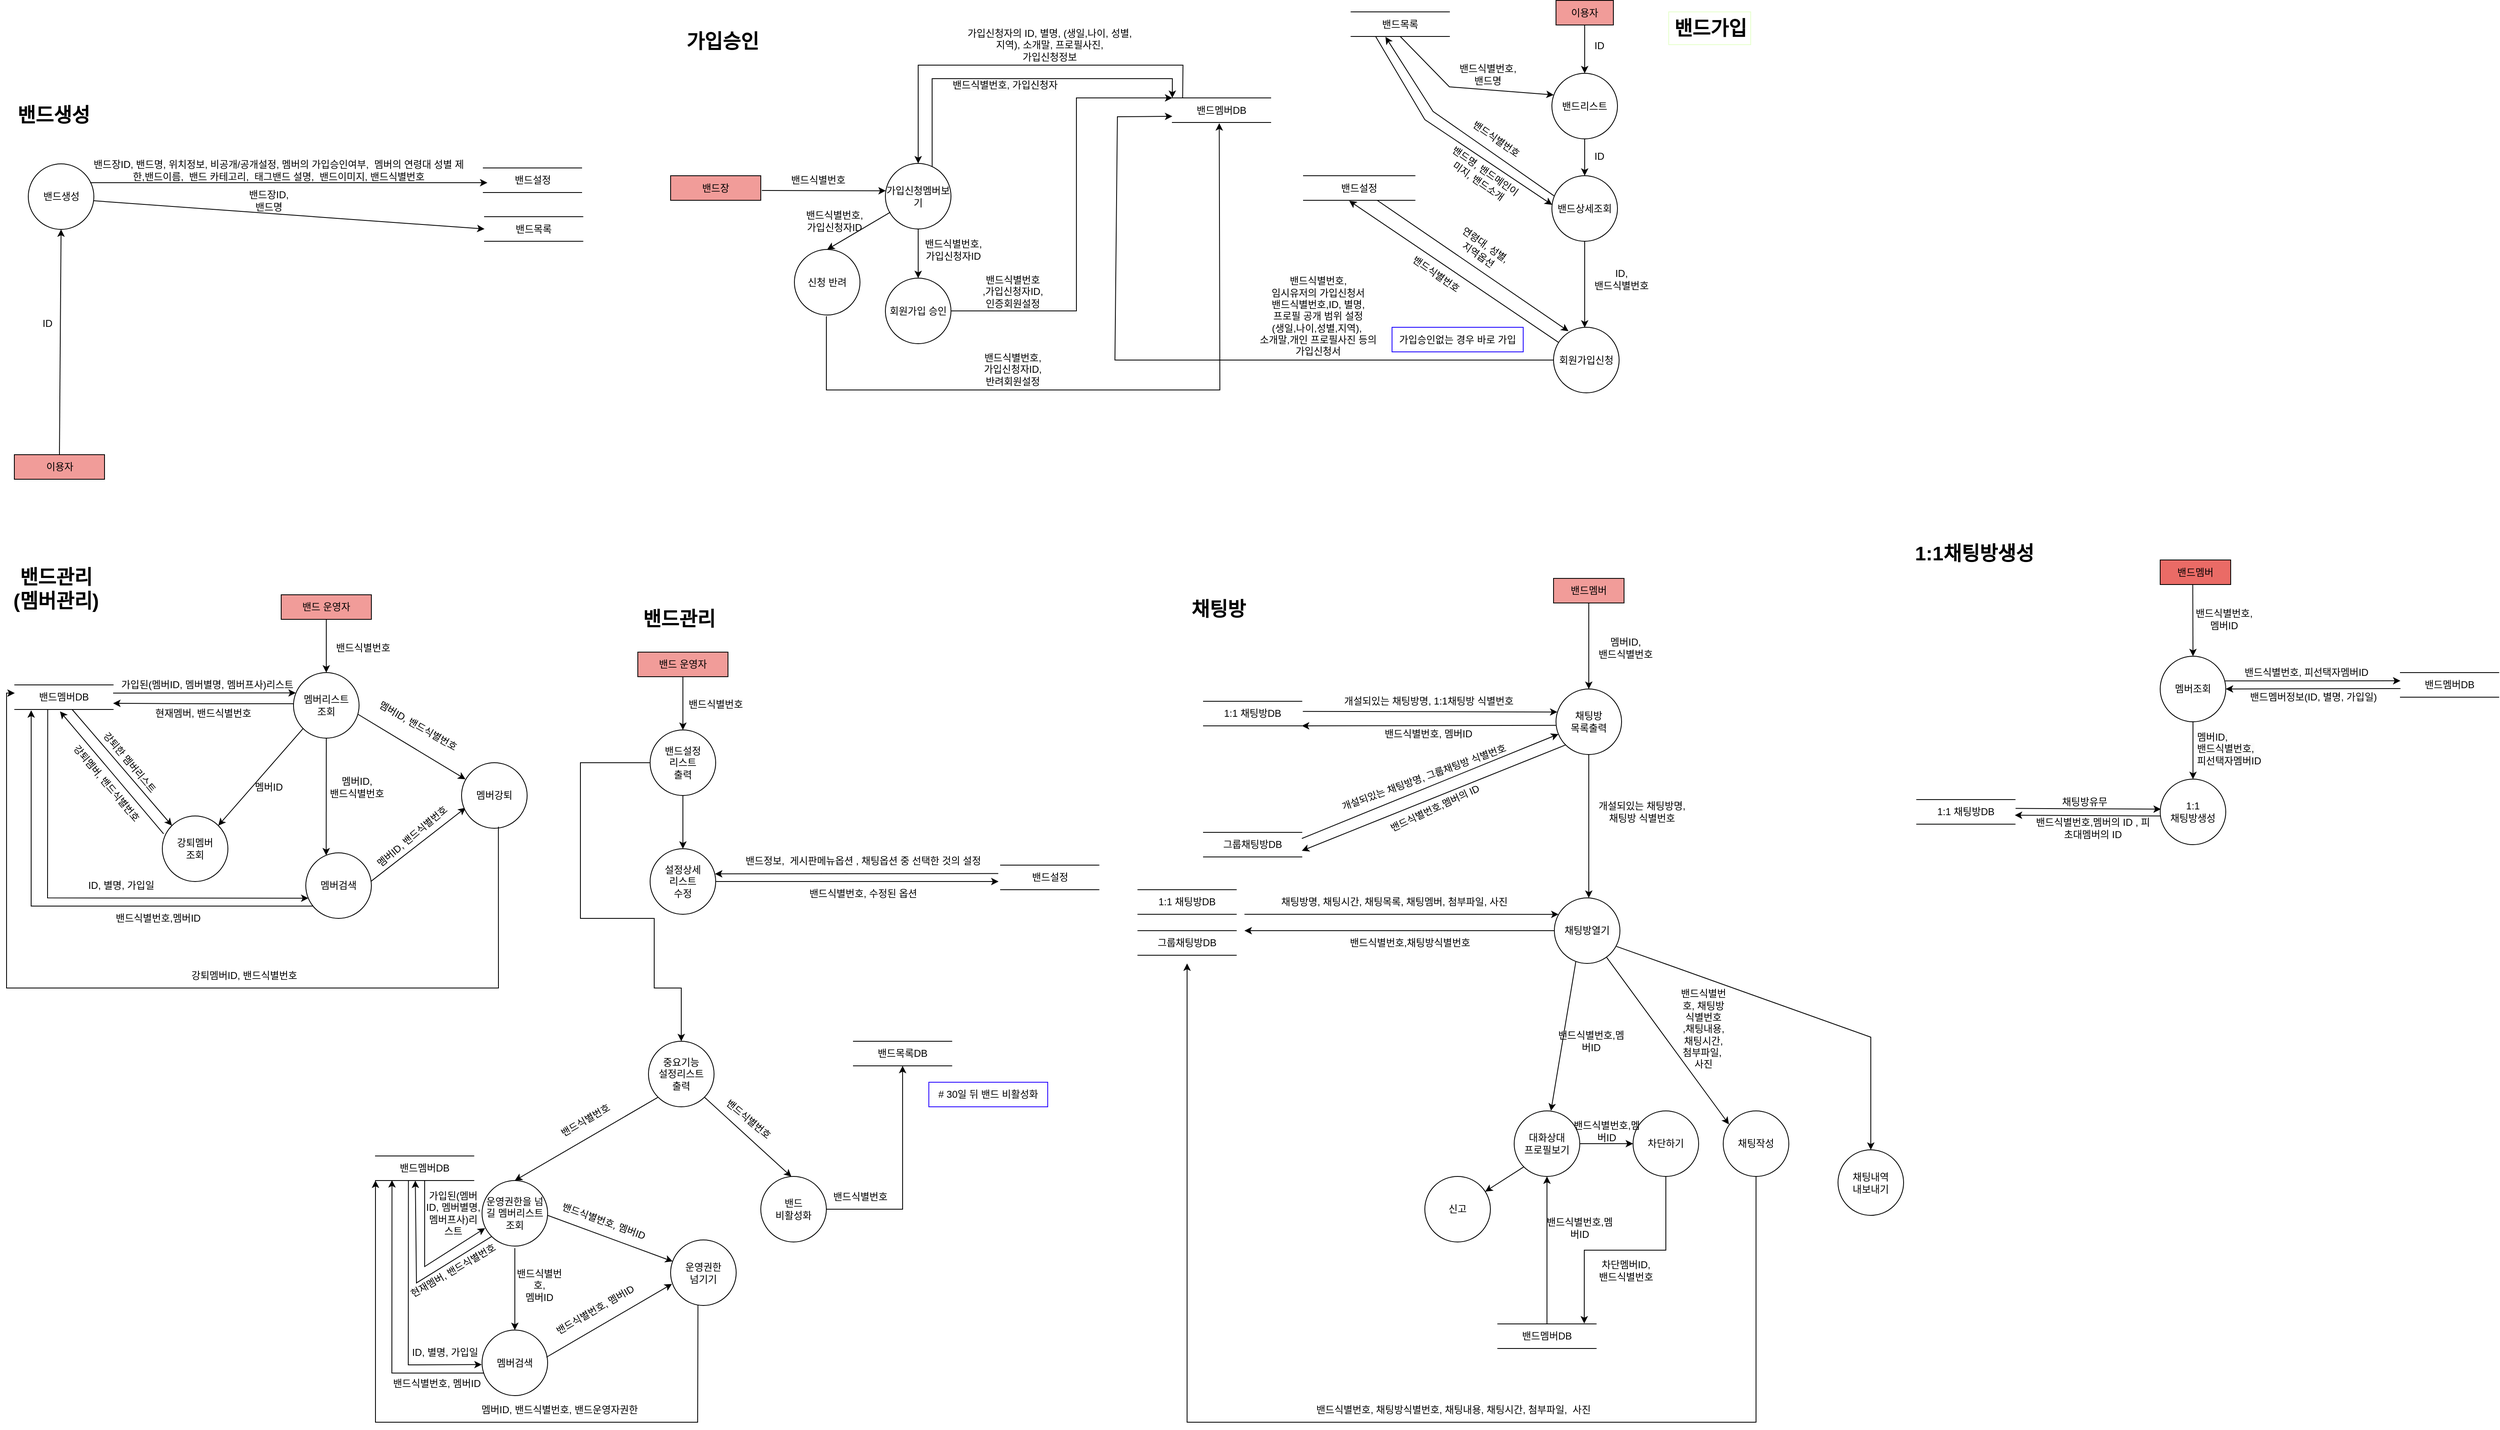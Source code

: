 <mxfile version="20.7.4" type="device" pages="4"><diagram name="Page-1" id="c7558073-3199-34d8-9f00-42111426c3f3"><mxGraphModel dx="6623" dy="3239" grid="1" gridSize="10" guides="1" tooltips="1" connect="1" arrows="1" fold="1" page="1" pageScale="1" pageWidth="826" pageHeight="1169" background="none" math="0" shadow="0"><root><mxCell id="0"/><mxCell id="1" parent="0"/><mxCell id="PPMhMf-Q4KI18-GhEB4C-105" value="밴드목록" style="shape=partialRectangle;whiteSpace=wrap;html=1;left=0;right=0;fillColor=none;container=0;" parent="1" vertex="1"><mxGeometry x="-1697" y="-91.5" width="120" height="30" as="geometry"/></mxCell><mxCell id="PPMhMf-Q4KI18-GhEB4C-130" value="밴드설정" style="shape=partialRectangle;whiteSpace=wrap;html=1;left=0;right=0;fillColor=none;container=0;" parent="1" vertex="1"><mxGeometry x="-1698.5" y="-151" width="120" height="30" as="geometry"/></mxCell><mxCell id="PPMhMf-Q4KI18-GhEB4C-154" value="이용자" style="rounded=0;whiteSpace=wrap;html=1;fillColor=#F19C99;" parent="1" vertex="1"><mxGeometry x="-2270.5" y="199" width="110" height="30" as="geometry"/></mxCell><mxCell id="PPMhMf-Q4KI18-GhEB4C-195" value="" style="endArrow=classic;html=1;rounded=0;exitX=0.5;exitY=0;exitDx=0;exitDy=0;entryX=0.5;entryY=1;entryDx=0;entryDy=0;" parent="1" source="PPMhMf-Q4KI18-GhEB4C-154" target="PPMhMf-Q4KI18-GhEB4C-210" edge="1"><mxGeometry width="50" height="50" relative="1" as="geometry"><mxPoint x="-2215.5" y="289" as="sourcePoint"/><mxPoint x="-2216.62" y="123.44" as="targetPoint"/></mxGeometry></mxCell><mxCell id="PPMhMf-Q4KI18-GhEB4C-196" value="ID" style="text;html=1;strokeColor=none;fillColor=none;align=center;verticalAlign=middle;whiteSpace=wrap;rounded=0;" parent="1" vertex="1"><mxGeometry x="-2260" y="18.5" width="60" height="40" as="geometry"/></mxCell><mxCell id="PPMhMf-Q4KI18-GhEB4C-208" value="밴드장ID, 밴드명, 위치정보, 비공개/공개설정,&amp;nbsp;멤버의 가입승인여부,&amp;nbsp; 멤버의 연령대 성별 제한,밴드이름,&amp;nbsp; 밴드 카테고리,&amp;nbsp; 태그밴드 설명,&amp;nbsp; 밴드이미지, 밴드식별번호" style="text;html=1;strokeColor=none;fillColor=none;align=center;verticalAlign=middle;whiteSpace=wrap;rounded=0;" parent="1" vertex="1"><mxGeometry x="-2178.5" y="-171" width="460" height="45" as="geometry"/></mxCell><mxCell id="PPMhMf-Q4KI18-GhEB4C-210" value="밴드생성" style="ellipse;whiteSpace=wrap;html=1;aspect=fixed;strokeColor=#020302;fillColor=#FFFFFF;" parent="1" vertex="1"><mxGeometry x="-2253.5" y="-156" width="80" height="80" as="geometry"/></mxCell><mxCell id="PPMhMf-Q4KI18-GhEB4C-212" value="밴드장ID, 밴드명" style="text;html=1;strokeColor=none;fillColor=none;align=center;verticalAlign=middle;whiteSpace=wrap;rounded=0;" parent="1" vertex="1"><mxGeometry x="-1990" y="-126.5" width="60" height="30" as="geometry"/></mxCell><mxCell id="DhE8W1x5tJOVpzPfTA5M-8" value="" style="endArrow=classic;html=1;rounded=0;entryX=0;entryY=0.5;entryDx=0;entryDy=0;exitX=0.997;exitY=0.563;exitDx=0;exitDy=0;exitPerimeter=0;" parent="1" source="PPMhMf-Q4KI18-GhEB4C-210" target="PPMhMf-Q4KI18-GhEB4C-105" edge="1"><mxGeometry width="50" height="50" relative="1" as="geometry"><mxPoint x="-2173.5" y="-106" as="sourcePoint"/><mxPoint x="-1473.5" y="224" as="targetPoint"/></mxGeometry></mxCell><mxCell id="DhE8W1x5tJOVpzPfTA5M-10" value="" style="endArrow=classic;html=1;rounded=0;exitX=0.943;exitY=0.288;exitDx=0;exitDy=0;exitPerimeter=0;" parent="1" source="PPMhMf-Q4KI18-GhEB4C-210" edge="1"><mxGeometry width="50" height="50" relative="1" as="geometry"><mxPoint x="-1723.5" y="274" as="sourcePoint"/><mxPoint x="-1693.5" y="-133" as="targetPoint"/></mxGeometry></mxCell><mxCell id="DhE8W1x5tJOVpzPfTA5M-30" value="밴드생성" style="text;strokeColor=none;fillColor=none;html=1;fontSize=24;fontStyle=1;verticalAlign=middle;align=center;" parent="1" vertex="1"><mxGeometry x="-2273.5" y="-235" width="100" height="40" as="geometry"/></mxCell><mxCell id="jWDIbIbV9PYiVbz0Akku-2" value="밴드관리" style="text;strokeColor=none;fillColor=none;html=1;fontSize=24;fontStyle=1;verticalAlign=middle;align=center;" parent="1" vertex="1"><mxGeometry x="-1510" y="380" width="100" height="40" as="geometry"/></mxCell><mxCell id="Qz37VAoub2Ax3v6KIVnl-52" value="" style="endArrow=classic;html=1;rounded=0;exitX=0.5;exitY=1;exitDx=0;exitDy=0;" parent="1" source="Qz37VAoub2Ax3v6KIVnl-78" edge="1"><mxGeometry width="50" height="50" relative="1" as="geometry"><mxPoint x="-1455" y="765" as="sourcePoint"/><mxPoint x="-1455" y="680" as="targetPoint"/></mxGeometry></mxCell><mxCell id="Qz37VAoub2Ax3v6KIVnl-55" value="" style="endArrow=classic;html=1;rounded=0;exitX=1;exitY=0.5;exitDx=0;exitDy=0;" parent="1" source="TOHMrDhFnqR9F9OPe0T7-90" edge="1"><mxGeometry width="50" height="50" relative="1" as="geometry"><mxPoint x="-1230" y="723.82" as="sourcePoint"/><mxPoint x="-1070" y="720" as="targetPoint"/></mxGeometry></mxCell><mxCell id="Qz37VAoub2Ax3v6KIVnl-56" value="밴드식별번호, 수정된 옵션" style="text;html=1;strokeColor=none;fillColor=none;align=center;verticalAlign=middle;whiteSpace=wrap;rounded=0;rotation=0;" parent="1" vertex="1"><mxGeometry x="-1310" y="720" width="150" height="30" as="geometry"/></mxCell><mxCell id="Qz37VAoub2Ax3v6KIVnl-78" value="밴드설정&lt;br&gt;리스트&lt;br&gt;출력" style="ellipse;whiteSpace=wrap;html=1;aspect=fixed;" parent="1" vertex="1"><mxGeometry x="-1495" y="535" width="80" height="80" as="geometry"/></mxCell><mxCell id="Qz37VAoub2Ax3v6KIVnl-79" value="" style="endArrow=classic;html=1;rounded=0;exitX=0.5;exitY=1;exitDx=0;exitDy=0;entryX=0.5;entryY=0;entryDx=0;entryDy=0;" parent="1" source="TOHMrDhFnqR9F9OPe0T7-1" target="Qz37VAoub2Ax3v6KIVnl-78" edge="1"><mxGeometry width="50" height="50" relative="1" as="geometry"><mxPoint x="-1455.0" y="365" as="sourcePoint"/><mxPoint x="-1115" y="595" as="targetPoint"/></mxGeometry></mxCell><mxCell id="Qz37VAoub2Ax3v6KIVnl-81" value="" style="endArrow=classic;html=1;rounded=0;entryX=0.098;entryY=1.023;entryDx=0;entryDy=0;entryPerimeter=0;exitX=0.866;exitY=1.01;exitDx=0;exitDy=0;exitPerimeter=0;" parent="1" target="TOHMrDhFnqR9F9OPe0T7-94" edge="1" source="TOHMrDhFnqR9F9OPe0T7-94"><mxGeometry width="50" height="50" relative="1" as="geometry"><mxPoint x="-850" y="710" as="sourcePoint"/><mxPoint x="-1230.16" y="709.7" as="targetPoint"/><Array as="points"/></mxGeometry></mxCell><mxCell id="Qz37VAoub2Ax3v6KIVnl-92" style="edgeStyle=orthogonalEdgeStyle;rounded=0;orthogonalLoop=1;jettySize=auto;html=1;exitX=0.5;exitY=1;exitDx=0;exitDy=0;" parent="1" edge="1"><mxGeometry relative="1" as="geometry"><mxPoint x="-1130" y="763.82" as="sourcePoint"/><mxPoint x="-1130" y="763.82" as="targetPoint"/></mxGeometry></mxCell><mxCell id="WaLlCmOy-K0P4p2grhXN-2" value="이용자" style="rounded=0;whiteSpace=wrap;html=1;fillColor=#F19C99;" parent="1" vertex="1"><mxGeometry x="-390" y="-355.5" width="70" height="30" as="geometry"/></mxCell><mxCell id="WaLlCmOy-K0P4p2grhXN-4" value="밴드가입" style="text;strokeColor=#E6FFCC;fillColor=none;html=1;fontSize=24;fontStyle=1;verticalAlign=middle;align=center;" parent="1" vertex="1"><mxGeometry x="-252.5" y="-341.5" width="100" height="40" as="geometry"/></mxCell><mxCell id="WaLlCmOy-K0P4p2grhXN-6" value="밴드멤버DB" style="shape=partialRectangle;whiteSpace=wrap;html=1;left=0;right=0;fillColor=none;container=0;" parent="1" vertex="1"><mxGeometry x="-858" y="-236.5" width="120" height="30" as="geometry"/></mxCell><mxCell id="WaLlCmOy-K0P4p2grhXN-9" value="밴드설정" style="shape=partialRectangle;whiteSpace=wrap;html=1;left=0;right=0;fillColor=none;container=0;" parent="1" vertex="1"><mxGeometry x="-698" y="-141.5" width="136" height="30" as="geometry"/></mxCell><mxCell id="WaLlCmOy-K0P4p2grhXN-16" value="" style="endArrow=classic;html=1;rounded=0;exitX=0.5;exitY=1;exitDx=0;exitDy=0;" parent="1" source="WaLlCmOy-K0P4p2grhXN-2" target="SwnELApVmhv3QRLTUSaJ-15" edge="1"><mxGeometry width="50" height="50" relative="1" as="geometry"><mxPoint x="-353.5" y="-311.5" as="sourcePoint"/><mxPoint x="-353.5" y="-171.5" as="targetPoint"/></mxGeometry></mxCell><mxCell id="L4tmwsWfBdIgqpcAo0UD-4" value="ID" style="text;html=1;strokeColor=none;fillColor=none;align=center;verticalAlign=middle;whiteSpace=wrap;rounded=0;" parent="1" vertex="1"><mxGeometry x="-367" y="-315.5" width="60" height="30" as="geometry"/></mxCell><mxCell id="0-mHSXh09Gsekc8oaDrC-1" value="" style="endArrow=classic;html=1;rounded=0;exitX=0.5;exitY=1;exitDx=0;exitDy=0;entryX=0.028;entryY=0.329;entryDx=0;entryDy=0;entryPerimeter=0;" parent="1" source="0-mHSXh09Gsekc8oaDrC-6" target="SwnELApVmhv3QRLTUSaJ-15" edge="1"><mxGeometry width="50" height="50" relative="1" as="geometry"><mxPoint x="-638" y="-536.5" as="sourcePoint"/><mxPoint x="-381.784" y="-159.784" as="targetPoint"/><Array as="points"><mxPoint x="-520" y="-250"/></Array></mxGeometry></mxCell><mxCell id="0-mHSXh09Gsekc8oaDrC-2" value="밴드식별번호, &lt;br&gt;밴드명" style="text;html=1;strokeColor=none;fillColor=none;align=center;verticalAlign=middle;whiteSpace=wrap;rounded=0;" parent="1" vertex="1"><mxGeometry x="-523.5" y="-280" width="100" height="30" as="geometry"/></mxCell><mxCell id="0-mHSXh09Gsekc8oaDrC-6" value="밴드목록" style="shape=partialRectangle;whiteSpace=wrap;html=1;left=0;right=0;fillColor=none;container=0;" parent="1" vertex="1"><mxGeometry x="-640" y="-341.5" width="120" height="30" as="geometry"/></mxCell><mxCell id="0-mHSXh09Gsekc8oaDrC-12" value="" style="endArrow=classic;html=1;rounded=0;entryX=0.228;entryY=0.06;entryDx=0;entryDy=0;entryPerimeter=0;" parent="1" source="WaLlCmOy-K0P4p2grhXN-9" target="6GhL79z0p0IDeqQRJ-Us-3" edge="1"><mxGeometry width="50" height="50" relative="1" as="geometry"><mxPoint x="-730" y="-124.5" as="sourcePoint"/><mxPoint x="-391.98" y="-124.46" as="targetPoint"/></mxGeometry></mxCell><mxCell id="_-bdBYA5qXzfZ-LwYePs-1" value="연령대, 성별, 지역옵션" style="text;html=1;strokeColor=none;fillColor=none;align=center;verticalAlign=middle;whiteSpace=wrap;rounded=0;rotation=35;" parent="1" vertex="1"><mxGeometry x="-520" y="-66.5" width="80" height="30" as="geometry"/></mxCell><mxCell id="T3Dq6hLcflqwwtacajsk-1" value="" style="endArrow=classic;html=1;rounded=0;exitX=0.5;exitY=1;exitDx=0;exitDy=0;entryX=0.475;entryY=0.005;entryDx=0;entryDy=0;entryPerimeter=0;" parent="1" source="SwnELApVmhv3QRLTUSaJ-16" target="6GhL79z0p0IDeqQRJ-Us-3" edge="1"><mxGeometry width="50" height="50" relative="1" as="geometry"><mxPoint x="-353.5" y="-91.5" as="sourcePoint"/><mxPoint x="-355" y="40" as="targetPoint"/></mxGeometry></mxCell><mxCell id="6GhL79z0p0IDeqQRJ-Us-3" value="회원가입신청" style="ellipse;whiteSpace=wrap;html=1;aspect=fixed;" parent="1" vertex="1"><mxGeometry x="-393" y="43.5" width="80" height="80" as="geometry"/></mxCell><mxCell id="55BJtPQ-BrDekAD09SN6-1" value="" style="endArrow=classic;html=1;rounded=0;exitX=0;exitY=0.5;exitDx=0;exitDy=0;entryX=0;entryY=0.75;entryDx=0;entryDy=0;" parent="1" source="6GhL79z0p0IDeqQRJ-Us-3" target="WaLlCmOy-K0P4p2grhXN-6" edge="1"><mxGeometry width="50" height="50" relative="1" as="geometry"><mxPoint x="-598" y="-66.5" as="sourcePoint"/><mxPoint x="-548" y="-116.5" as="targetPoint"/><Array as="points"><mxPoint x="-928" y="83.5"/><mxPoint x="-925" y="-213.5"/></Array></mxGeometry></mxCell><mxCell id="55BJtPQ-BrDekAD09SN6-3" value="밴드식별번호,&lt;br&gt;임시유저의 가입신청서&lt;br&gt;밴드식별번호,ID, 별명,&lt;br style=&quot;border-color: var(--border-color);&quot;&gt;프로필 공개 범위 설정&lt;br style=&quot;border-color: var(--border-color);&quot;&gt;(생일,나이,성별,지역),&amp;nbsp;&lt;br style=&quot;border-color: var(--border-color);&quot;&gt;소개말,개인 프로필사진 등의&lt;br style=&quot;border-color: var(--border-color);&quot;&gt;가입신청서" style="text;html=1;strokeColor=none;fillColor=none;align=center;verticalAlign=middle;whiteSpace=wrap;rounded=0;" parent="1" vertex="1"><mxGeometry x="-760" y="14.5" width="160" height="30" as="geometry"/></mxCell><mxCell id="vhMv_yfhx3LfgFJtuN4p-1" value="가입승인없는 경우 바로 가입" style="text;html=1;strokeColor=#1900FF;fillColor=none;align=center;verticalAlign=middle;whiteSpace=wrap;rounded=0;" parent="1" vertex="1"><mxGeometry x="-590" y="43.5" width="160" height="30" as="geometry"/></mxCell><mxCell id="JpJKwACfdaxbn_l0vLxf-2" value="밴드장" style="rounded=0;whiteSpace=wrap;html=1;fillColor=#F19C99;" parent="1" vertex="1"><mxGeometry x="-1470" y="-141.5" width="110" height="30" as="geometry"/></mxCell><mxCell id="JpJKwACfdaxbn_l0vLxf-3" value="" style="endArrow=classic;html=1;rounded=0;startArrow=none;entryX=0.5;entryY=0;entryDx=0;entryDy=0;exitX=0.105;exitY=0;exitDx=0;exitDy=0;exitPerimeter=0;" parent="1" source="WaLlCmOy-K0P4p2grhXN-6" target="JpJKwACfdaxbn_l0vLxf-4" edge="1"><mxGeometry width="50" height="50" relative="1" as="geometry"><mxPoint x="-825" y="-276.5" as="sourcePoint"/><mxPoint x="-1098" y="-96.5" as="targetPoint"/><Array as="points"><mxPoint x="-845" y="-276.5"/><mxPoint x="-1168" y="-276.5"/></Array></mxGeometry></mxCell><mxCell id="JpJKwACfdaxbn_l0vLxf-4" value="가입신청멤버보기" style="ellipse;whiteSpace=wrap;html=1;aspect=fixed;" parent="1" vertex="1"><mxGeometry x="-1208" y="-156.5" width="80" height="80" as="geometry"/></mxCell><mxCell id="JpJKwACfdaxbn_l0vLxf-5" value="" style="endArrow=classic;html=1;rounded=0;exitX=1.012;exitY=0.6;exitDx=0;exitDy=0;entryX=0.006;entryY=0.417;entryDx=0;entryDy=0;entryPerimeter=0;exitPerimeter=0;" parent="1" source="JpJKwACfdaxbn_l0vLxf-2" target="JpJKwACfdaxbn_l0vLxf-4" edge="1"><mxGeometry width="50" height="50" relative="1" as="geometry"><mxPoint x="-928" y="-76.5" as="sourcePoint"/><mxPoint x="-1455" y="-126.5" as="targetPoint"/><Array as="points"><mxPoint x="-1355" y="-123.5"/></Array></mxGeometry></mxCell><mxCell id="1ZDG1KuRT0Sf-AlzV8NS-4" style="edgeStyle=orthogonalEdgeStyle;rounded=0;orthogonalLoop=1;jettySize=auto;html=1;entryX=0;entryY=0;entryDx=0;entryDy=0;" parent="1" source="JpJKwACfdaxbn_l0vLxf-7" target="WaLlCmOy-K0P4p2grhXN-6" edge="1"><mxGeometry relative="1" as="geometry"><mxPoint x="-955" y="-236.5" as="targetPoint"/><Array as="points"><mxPoint x="-975" y="23.5"/><mxPoint x="-975" y="-236.5"/></Array></mxGeometry></mxCell><mxCell id="JpJKwACfdaxbn_l0vLxf-7" value="회원가입 승인" style="ellipse;whiteSpace=wrap;html=1;aspect=fixed;" parent="1" vertex="1"><mxGeometry x="-1208" y="-16.5" width="80" height="80" as="geometry"/></mxCell><mxCell id="JpJKwACfdaxbn_l0vLxf-8" value="" style="endArrow=classic;html=1;rounded=0;exitX=0.5;exitY=1;exitDx=0;exitDy=0;entryX=0.5;entryY=0;entryDx=0;entryDy=0;" parent="1" source="JpJKwACfdaxbn_l0vLxf-4" target="JpJKwACfdaxbn_l0vLxf-7" edge="1"><mxGeometry width="50" height="50" relative="1" as="geometry"><mxPoint x="-758" y="-76.5" as="sourcePoint"/><mxPoint x="-1088" y="3.5" as="targetPoint"/></mxGeometry></mxCell><mxCell id="JpJKwACfdaxbn_l0vLxf-14" value="밴드식별번호&lt;br&gt;,가입신청자ID, &lt;br&gt;인증회원설정" style="text;html=1;strokeColor=none;fillColor=none;align=center;verticalAlign=middle;whiteSpace=wrap;rounded=0;" parent="1" vertex="1"><mxGeometry x="-1115" y="-15.5" width="125" height="30" as="geometry"/></mxCell><mxCell id="JpJKwACfdaxbn_l0vLxf-15" value="가입신청자의 ID, 별명, (생일,나이, 성별, 지역), 소개말, 프로필사진,&lt;br&gt;가입신청정보" style="text;html=1;strokeColor=none;fillColor=none;align=center;verticalAlign=middle;whiteSpace=wrap;rounded=0;" parent="1" vertex="1"><mxGeometry x="-1115" y="-311.5" width="215" height="20" as="geometry"/></mxCell><mxCell id="1ZDG1KuRT0Sf-AlzV8NS-5" value="밴드식별번호,&lt;br&gt;가입신청자ID" style="text;html=1;strokeColor=none;fillColor=none;align=center;verticalAlign=middle;whiteSpace=wrap;rounded=0;" parent="1" vertex="1"><mxGeometry x="-1175" y="-61.5" width="100" height="20" as="geometry"/></mxCell><mxCell id="1ZDG1KuRT0Sf-AlzV8NS-7" value="가입승인" style="text;strokeColor=none;fillColor=none;html=1;fontSize=24;fontStyle=1;verticalAlign=middle;align=center;" parent="1" vertex="1"><mxGeometry x="-1457" y="-325.5" width="100" height="40" as="geometry"/></mxCell><mxCell id="4ZCKuatNSdc5thTff5rj-62" value="중요기능&lt;br&gt;설정리스트&lt;br&gt;출력" style="ellipse;whiteSpace=wrap;html=1;aspect=fixed;" parent="1" vertex="1"><mxGeometry x="-1497" y="915" width="80" height="80" as="geometry"/></mxCell><mxCell id="4ZCKuatNSdc5thTff5rj-63" value="" style="endArrow=classic;html=1;rounded=0;exitX=0;exitY=1;exitDx=0;exitDy=0;entryX=0.5;entryY=0;entryDx=0;entryDy=0;" parent="1" source="4ZCKuatNSdc5thTff5rj-62" target="4ZCKuatNSdc5thTff5rj-106" edge="1"><mxGeometry width="50" height="50" relative="1" as="geometry"><mxPoint x="-877.0" y="1465" as="sourcePoint"/><mxPoint x="-1580" y="1080" as="targetPoint"/></mxGeometry></mxCell><mxCell id="4ZCKuatNSdc5thTff5rj-102" style="edgeStyle=orthogonalEdgeStyle;rounded=0;orthogonalLoop=1;jettySize=auto;html=1;exitX=0;exitY=0.5;exitDx=0;exitDy=0;entryX=0.5;entryY=0;entryDx=0;entryDy=0;" parent="1" source="Qz37VAoub2Ax3v6KIVnl-78" target="4ZCKuatNSdc5thTff5rj-62" edge="1"><mxGeometry relative="1" as="geometry"><mxPoint x="-1457.0" y="750" as="sourcePoint"/><Array as="points"><mxPoint x="-1580" y="575"/><mxPoint x="-1580" y="765"/><mxPoint x="-1490" y="765"/><mxPoint x="-1490" y="850"/><mxPoint x="-1457" y="850"/></Array></mxGeometry></mxCell><mxCell id="4ZCKuatNSdc5thTff5rj-103" value="밴드&lt;br&gt;비활성화" style="ellipse;whiteSpace=wrap;html=1;aspect=fixed;strokeColor=#020302;fillColor=#FFFFFF;" parent="1" vertex="1"><mxGeometry x="-1360" y="1080" width="80" height="80" as="geometry"/></mxCell><mxCell id="4ZCKuatNSdc5thTff5rj-104" value="밴드멤버DB" style="shape=partialRectangle;whiteSpace=wrap;html=1;left=0;right=0;fillColor=none;container=0;" parent="1" vertex="1"><mxGeometry x="-1830" y="1055" width="120" height="30" as="geometry"/></mxCell><mxCell id="4ZCKuatNSdc5thTff5rj-106" value="운영권한을 넘길 멤버리스트&lt;br&gt;조회" style="ellipse;whiteSpace=wrap;html=1;aspect=fixed;strokeColor=#000000;" parent="1" vertex="1"><mxGeometry x="-1700" y="1085" width="80" height="80" as="geometry"/></mxCell><mxCell id="4ZCKuatNSdc5thTff5rj-107" value="" style="endArrow=classic;html=1;rounded=0;exitX=0.5;exitY=1;exitDx=0;exitDy=0;entryX=0.047;entryY=0.726;entryDx=0;entryDy=0;entryPerimeter=0;" parent="1" source="4ZCKuatNSdc5thTff5rj-104" target="4ZCKuatNSdc5thTff5rj-106" edge="1"><mxGeometry width="50" height="50" relative="1" as="geometry"><mxPoint x="-1717" y="1090" as="sourcePoint"/><mxPoint x="-1667" y="1040" as="targetPoint"/><Array as="points"><mxPoint x="-1770" y="1190"/></Array></mxGeometry></mxCell><mxCell id="4ZCKuatNSdc5thTff5rj-110" value="" style="endArrow=classic;html=1;rounded=0;exitX=0.5;exitY=1;exitDx=0;exitDy=0;entryX=0.5;entryY=0;entryDx=0;entryDy=0;" parent="1" target="4ZCKuatNSdc5thTff5rj-111" edge="1"><mxGeometry width="50" height="50" relative="1" as="geometry"><mxPoint x="-1660" y="1167.5" as="sourcePoint"/><mxPoint x="-1660" y="1307.5" as="targetPoint"/></mxGeometry></mxCell><mxCell id="4ZCKuatNSdc5thTff5rj-111" value="멤버검색" style="ellipse;whiteSpace=wrap;html=1;aspect=fixed;strokeColor=#000000;" parent="1" vertex="1"><mxGeometry x="-1700" y="1267.5" width="80" height="80" as="geometry"/></mxCell><mxCell id="4ZCKuatNSdc5thTff5rj-112" value="밴드식별번호,&lt;br&gt;멤버ID" style="text;html=1;strokeColor=none;fillColor=none;align=center;verticalAlign=middle;whiteSpace=wrap;rounded=0;" parent="1" vertex="1"><mxGeometry x="-1660" y="1197.5" width="60" height="30" as="geometry"/></mxCell><mxCell id="4ZCKuatNSdc5thTff5rj-113" value="" style="endArrow=classic;html=1;rounded=0;exitX=1;exitY=0.5;exitDx=0;exitDy=0;" parent="1" target="4ZCKuatNSdc5thTff5rj-115" edge="1"><mxGeometry width="50" height="50" relative="1" as="geometry"><mxPoint x="-1620" y="1127.5" as="sourcePoint"/><mxPoint x="-1460" y="1207.5" as="targetPoint"/></mxGeometry></mxCell><mxCell id="4ZCKuatNSdc5thTff5rj-114" value="" style="endArrow=classic;html=1;rounded=0;exitX=0.982;exitY=0.414;exitDx=0;exitDy=0;entryX=0.021;entryY=0.672;entryDx=0;entryDy=0;exitPerimeter=0;entryPerimeter=0;" parent="1" source="4ZCKuatNSdc5thTff5rj-111" target="4ZCKuatNSdc5thTff5rj-115" edge="1"><mxGeometry width="50" height="50" relative="1" as="geometry"><mxPoint x="-1400" y="1197.5" as="sourcePoint"/><mxPoint x="-1460" y="1207.5" as="targetPoint"/></mxGeometry></mxCell><mxCell id="4ZCKuatNSdc5thTff5rj-115" value="운영권한&lt;br&gt;넘기기" style="ellipse;whiteSpace=wrap;html=1;aspect=fixed;strokeColor=#000000;" parent="1" vertex="1"><mxGeometry x="-1470" y="1157.5" width="80" height="80" as="geometry"/></mxCell><mxCell id="4ZCKuatNSdc5thTff5rj-117" value="밴드식별번호, 멤버ID" style="text;html=1;strokeColor=none;fillColor=none;align=center;verticalAlign=middle;whiteSpace=wrap;rounded=0;rotation=-30;" parent="1" vertex="1"><mxGeometry x="-1627" y="1227.5" width="130" height="30" as="geometry"/></mxCell><mxCell id="4ZCKuatNSdc5thTff5rj-118" value="밴드식별번호, 멤버ID" style="text;html=1;strokeColor=none;fillColor=none;align=center;verticalAlign=middle;whiteSpace=wrap;rounded=0;rotation=20;" parent="1" vertex="1"><mxGeometry x="-1610" y="1120" width="117" height="30" as="geometry"/></mxCell><mxCell id="4ZCKuatNSdc5thTff5rj-119" value="" style="endArrow=classic;html=1;rounded=0;entryX=0;entryY=1;entryDx=0;entryDy=0;exitX=0.417;exitY=0.99;exitDx=0;exitDy=0;exitPerimeter=0;" parent="1" source="4ZCKuatNSdc5thTff5rj-115" target="4ZCKuatNSdc5thTff5rj-104" edge="1"><mxGeometry width="50" height="50" relative="1" as="geometry"><mxPoint x="-1437" y="1240" as="sourcePoint"/><mxPoint x="-1497" y="1190" as="targetPoint"/><Array as="points"><mxPoint x="-1437" y="1380"/><mxPoint x="-1830" y="1380"/></Array></mxGeometry></mxCell><mxCell id="4ZCKuatNSdc5thTff5rj-120" value="&amp;nbsp;멤버ID, 밴드식별번호, 밴드운영자권한" style="text;html=1;strokeColor=none;fillColor=none;align=center;verticalAlign=middle;whiteSpace=wrap;rounded=0;" parent="1" vertex="1"><mxGeometry x="-1715.5" y="1350" width="215.5" height="30" as="geometry"/></mxCell><mxCell id="4ZCKuatNSdc5thTff5rj-121" value="" style="endArrow=classic;html=1;rounded=0;exitX=1;exitY=1;exitDx=0;exitDy=0;entryX=0.467;entryY=0.004;entryDx=0;entryDy=0;entryPerimeter=0;" parent="1" source="4ZCKuatNSdc5thTff5rj-62" target="4ZCKuatNSdc5thTff5rj-103" edge="1"><mxGeometry width="50" height="50" relative="1" as="geometry"><mxPoint x="-1287" y="1060" as="sourcePoint"/><mxPoint x="-1237" y="1010" as="targetPoint"/></mxGeometry></mxCell><mxCell id="4ZCKuatNSdc5thTff5rj-124" value="밴드목록DB" style="shape=partialRectangle;whiteSpace=wrap;html=1;left=0;right=0;fillColor=none;container=0;" parent="1" vertex="1"><mxGeometry x="-1247" y="915" width="120" height="30" as="geometry"/></mxCell><mxCell id="4ZCKuatNSdc5thTff5rj-125" value="" style="endArrow=classic;html=1;rounded=0;exitX=1;exitY=0.5;exitDx=0;exitDy=0;entryX=0.5;entryY=1;entryDx=0;entryDy=0;" parent="1" source="4ZCKuatNSdc5thTff5rj-103" target="4ZCKuatNSdc5thTff5rj-124" edge="1"><mxGeometry width="50" height="50" relative="1" as="geometry"><mxPoint x="-1187" y="1110" as="sourcePoint"/><mxPoint x="-1137" y="1060" as="targetPoint"/><Array as="points"><mxPoint x="-1187" y="1120"/></Array></mxGeometry></mxCell><mxCell id="4ZCKuatNSdc5thTff5rj-126" value="밴드식별번호" style="text;html=1;strokeColor=none;fillColor=none;align=center;verticalAlign=middle;whiteSpace=wrap;rounded=0;" parent="1" vertex="1"><mxGeometry x="-1280" y="1090" width="83" height="30" as="geometry"/></mxCell><mxCell id="9qJ-VQvfuGRkjkovJwdh-1" value="밴드멤버" style="rounded=0;whiteSpace=wrap;html=1;strokeColor=#020302;fillColor=#F19C99;" parent="1" vertex="1"><mxGeometry x="-393" y="350" width="86" height="30" as="geometry"/></mxCell><mxCell id="9qJ-VQvfuGRkjkovJwdh-2" value="1:1 채팅방DB" style="shape=partialRectangle;whiteSpace=wrap;html=1;left=0;right=0;fillColor=none;strokeColor=#020302;" parent="1" vertex="1"><mxGeometry x="-820" y="500" width="120" height="30" as="geometry"/></mxCell><mxCell id="9qJ-VQvfuGRkjkovJwdh-3" value="" style="endArrow=classic;html=1;rounded=0;exitX=0.5;exitY=1;exitDx=0;exitDy=0;" parent="1" source="9qJ-VQvfuGRkjkovJwdh-1" edge="1"><mxGeometry width="50" height="50" relative="1" as="geometry"><mxPoint x="180" y="340" as="sourcePoint"/><mxPoint x="-350" y="485" as="targetPoint"/></mxGeometry></mxCell><mxCell id="9qJ-VQvfuGRkjkovJwdh-7" value="멤버ID,&lt;br&gt;밴드식별번호" style="text;html=1;strokeColor=none;fillColor=none;align=center;verticalAlign=middle;whiteSpace=wrap;rounded=0;" parent="1" vertex="1"><mxGeometry x="-350" y="420" width="90" height="30" as="geometry"/></mxCell><mxCell id="9qJ-VQvfuGRkjkovJwdh-13" value="" style="endArrow=classic;html=1;rounded=0;entryX=0.021;entryY=0.351;entryDx=0;entryDy=0;entryPerimeter=0;exitX=1.01;exitY=0.413;exitDx=0;exitDy=0;exitPerimeter=0;" parent="1" source="9qJ-VQvfuGRkjkovJwdh-2" edge="1"><mxGeometry width="50" height="50" relative="1" as="geometry"><mxPoint x="-680" y="510" as="sourcePoint"/><mxPoint x="-388.32" y="513.08" as="targetPoint"/></mxGeometry></mxCell><mxCell id="TOHMrDhFnqR9F9OPe0T7-107" style="edgeStyle=orthogonalEdgeStyle;rounded=0;orthogonalLoop=1;jettySize=auto;html=1;" parent="1" source="9qJ-VQvfuGRkjkovJwdh-16" edge="1"><mxGeometry relative="1" as="geometry"><mxPoint x="-770" y="780" as="targetPoint"/><Array as="points"><mxPoint x="-770" y="780"/><mxPoint x="-770" y="780"/></Array></mxGeometry></mxCell><mxCell id="9qJ-VQvfuGRkjkovJwdh-16" value="채팅방열기" style="ellipse;whiteSpace=wrap;html=1;aspect=fixed;strokeColor=#020302;fillColor=#FFFFFF;" parent="1" vertex="1"><mxGeometry x="-392" y="740" width="80" height="80" as="geometry"/></mxCell><mxCell id="NEzlyfEUos1SrJg8CyHJ-2" value="" style="endArrow=classic;html=1;rounded=0;exitX=-0.002;exitY=0.555;exitDx=0;exitDy=0;exitPerimeter=0;entryX=1;entryY=1;entryDx=0;entryDy=0;" parent="1" target="9qJ-VQvfuGRkjkovJwdh-2" edge="1"><mxGeometry width="50" height="50" relative="1" as="geometry"><mxPoint x="-390.16" y="529.4" as="sourcePoint"/><mxPoint x="-510" y="470" as="targetPoint"/></mxGeometry></mxCell><mxCell id="NEzlyfEUos1SrJg8CyHJ-3" value="밴드식별번호, 멤버ID" style="text;html=1;strokeColor=none;fillColor=none;align=center;verticalAlign=middle;whiteSpace=wrap;rounded=0;" parent="1" vertex="1"><mxGeometry x="-646.68" y="525" width="202.5" height="30" as="geometry"/></mxCell><mxCell id="NEzlyfEUos1SrJg8CyHJ-4" value="개설되있는 채팅방명,&amp;nbsp;1:1채팅방 식별번호" style="text;html=1;strokeColor=none;fillColor=none;align=center;verticalAlign=middle;whiteSpace=wrap;rounded=0;" parent="1" vertex="1"><mxGeometry x="-700" y="485" width="310" height="30" as="geometry"/></mxCell><mxCell id="ZjSH803jv_fcDeRZ1iNZ-4" value="채팅방&lt;br&gt;목록출력" style="ellipse;whiteSpace=wrap;html=1;aspect=fixed;strokeColor=#000000;" parent="1" vertex="1"><mxGeometry x="-390" y="485" width="80" height="80" as="geometry"/></mxCell><mxCell id="cb1IZKrlN-oUMa6iMklH-1" value="그룹채팅방DB" style="shape=partialRectangle;whiteSpace=wrap;html=1;left=0;right=0;fillColor=none;strokeColor=#020302;" parent="1" vertex="1"><mxGeometry x="-820" y="660" width="120" height="30" as="geometry"/></mxCell><mxCell id="cb1IZKrlN-oUMa6iMklH-4" value="" style="endArrow=classic;html=1;rounded=0;exitX=1;exitY=0.25;exitDx=0;exitDy=0;" parent="1" source="cb1IZKrlN-oUMa6iMklH-1" target="ZjSH803jv_fcDeRZ1iNZ-4" edge="1"><mxGeometry width="50" height="50" relative="1" as="geometry"><mxPoint x="-680" y="680" as="sourcePoint"/><mxPoint x="-393" y="680.58" as="targetPoint"/></mxGeometry></mxCell><mxCell id="cb1IZKrlN-oUMa6iMklH-12" value="" style="endArrow=classic;html=1;rounded=0;exitX=0.5;exitY=1;exitDx=0;exitDy=0;" parent="1" source="ZjSH803jv_fcDeRZ1iNZ-4" edge="1"><mxGeometry width="50" height="50" relative="1" as="geometry"><mxPoint x="-500" y="750" as="sourcePoint"/><mxPoint x="-350" y="740" as="targetPoint"/></mxGeometry></mxCell><mxCell id="Cd2L2ONF6stMmyvUKtQd-7" value="밴드멤버DB" style="shape=partialRectangle;whiteSpace=wrap;html=1;left=0;right=0;fillColor=none;container=0;" parent="1" vertex="1"><mxGeometry x="-461.0" y="1260" width="120" height="30" as="geometry"/></mxCell><mxCell id="Cd2L2ONF6stMmyvUKtQd-38" value="대화상대&lt;br&gt;프로필보기" style="ellipse;whiteSpace=wrap;html=1;aspect=fixed;strokeColor=#020302;fillColor=#FFFFFF;" parent="1" vertex="1"><mxGeometry x="-441.0" y="1000" width="80" height="80" as="geometry"/></mxCell><mxCell id="Cd2L2ONF6stMmyvUKtQd-62" style="edgeStyle=orthogonalEdgeStyle;rounded=0;orthogonalLoop=1;jettySize=auto;html=1;" parent="1" source="Cd2L2ONF6stMmyvUKtQd-39" edge="1"><mxGeometry relative="1" as="geometry"><mxPoint x="-840" y="820" as="targetPoint"/><Array as="points"><mxPoint x="-146" y="1380"/><mxPoint x="-840" y="1380"/></Array></mxGeometry></mxCell><mxCell id="Cd2L2ONF6stMmyvUKtQd-39" value="채팅작성" style="ellipse;whiteSpace=wrap;html=1;aspect=fixed;strokeColor=#020302;fillColor=#FFFFFF;" parent="1" vertex="1"><mxGeometry x="-186.0" y="1000" width="80" height="80" as="geometry"/></mxCell><mxCell id="Cd2L2ONF6stMmyvUKtQd-40" value="채팅내역&lt;br&gt;내보내기" style="ellipse;whiteSpace=wrap;html=1;aspect=fixed;strokeColor=#020302;fillColor=#FFFFFF;" parent="1" vertex="1"><mxGeometry x="-46.0" y="1047.5" width="80" height="80" as="geometry"/></mxCell><mxCell id="Cd2L2ONF6stMmyvUKtQd-60" style="edgeStyle=orthogonalEdgeStyle;rounded=0;orthogonalLoop=1;jettySize=auto;html=1;exitX=0.5;exitY=1;exitDx=0;exitDy=0;entryX=0.879;entryY=-0.018;entryDx=0;entryDy=0;entryPerimeter=0;" parent="1" source="Cd2L2ONF6stMmyvUKtQd-41" target="Cd2L2ONF6stMmyvUKtQd-7" edge="1"><mxGeometry relative="1" as="geometry"/></mxCell><mxCell id="Cd2L2ONF6stMmyvUKtQd-41" value="차단하기" style="ellipse;whiteSpace=wrap;html=1;aspect=fixed;strokeColor=#020302;fillColor=#FFFFFF;" parent="1" vertex="1"><mxGeometry x="-296.0" y="1000" width="80" height="80" as="geometry"/></mxCell><mxCell id="Cd2L2ONF6stMmyvUKtQd-42" value="" style="endArrow=classic;html=1;rounded=0;entryX=0.087;entryY=0.205;entryDx=0;entryDy=0;entryPerimeter=0;exitX=0.798;exitY=0.909;exitDx=0;exitDy=0;exitPerimeter=0;" parent="1" source="9qJ-VQvfuGRkjkovJwdh-16" target="Cd2L2ONF6stMmyvUKtQd-39" edge="1"><mxGeometry width="50" height="50" relative="1" as="geometry"><mxPoint x="-327.716" y="813.284" as="sourcePoint"/><mxPoint x="-116.0" y="875" as="targetPoint"/></mxGeometry></mxCell><mxCell id="Cd2L2ONF6stMmyvUKtQd-48" value="" style="endArrow=classic;html=1;rounded=0;entryX=0.561;entryY=-0.002;entryDx=0;entryDy=0;entryPerimeter=0;exitX=0.328;exitY=0.97;exitDx=0;exitDy=0;exitPerimeter=0;" parent="1" source="9qJ-VQvfuGRkjkovJwdh-16" target="Cd2L2ONF6stMmyvUKtQd-38" edge="1"><mxGeometry width="50" height="50" relative="1" as="geometry"><mxPoint x="-365.84" y="823.88" as="sourcePoint"/><mxPoint x="74.0" y="1205" as="targetPoint"/></mxGeometry></mxCell><mxCell id="Cd2L2ONF6stMmyvUKtQd-49" value="" style="endArrow=classic;html=1;rounded=0;entryX=0.5;entryY=1;entryDx=0;entryDy=0;" parent="1" source="Cd2L2ONF6stMmyvUKtQd-7" target="Cd2L2ONF6stMmyvUKtQd-38" edge="1"><mxGeometry width="50" height="50" relative="1" as="geometry"><mxPoint x="364" y="1015" as="sourcePoint"/><mxPoint x="414" y="965" as="targetPoint"/></mxGeometry></mxCell><mxCell id="Cd2L2ONF6stMmyvUKtQd-52" value="밴드식별번호,멤버ID" style="text;html=1;strokeColor=none;fillColor=none;align=center;verticalAlign=middle;whiteSpace=wrap;rounded=0;" parent="1" vertex="1"><mxGeometry x="-389.5" y="900" width="83.5" height="30" as="geometry"/></mxCell><mxCell id="Cd2L2ONF6stMmyvUKtQd-53" value="" style="endArrow=classic;html=1;rounded=0;exitX=1;exitY=0.5;exitDx=0;exitDy=0;entryX=0;entryY=0.5;entryDx=0;entryDy=0;" parent="1" source="Cd2L2ONF6stMmyvUKtQd-38" target="Cd2L2ONF6stMmyvUKtQd-41" edge="1"><mxGeometry width="50" height="50" relative="1" as="geometry"><mxPoint x="314" y="1085" as="sourcePoint"/><mxPoint x="364" y="1035" as="targetPoint"/></mxGeometry></mxCell><mxCell id="Cd2L2ONF6stMmyvUKtQd-61" value="차단멤버ID,&lt;br&gt;밴드식별번호" style="text;html=1;strokeColor=none;fillColor=none;align=center;verticalAlign=middle;whiteSpace=wrap;rounded=0;" parent="1" vertex="1"><mxGeometry x="-345.5" y="1180" width="81" height="30" as="geometry"/></mxCell><mxCell id="Cd2L2ONF6stMmyvUKtQd-63" value="밴드식별번호, 채팅방식별번호&lt;br&gt;,채팅내용, 채팅시간, 첨부파일,&amp;nbsp; 사진" style="text;html=1;strokeColor=none;fillColor=none;align=center;verticalAlign=middle;whiteSpace=wrap;rounded=0;" parent="1" vertex="1"><mxGeometry x="-240" y="885" width="60" height="30" as="geometry"/></mxCell><mxCell id="6i6fJS5TkbQ5zfZkluAx-1" value="" style="endArrow=classic;html=1;rounded=0;exitX=0.996;exitY=0.677;exitDx=0;exitDy=0;exitPerimeter=0;" parent="1" target="Cd2L2ONF6stMmyvUKtQd-40" edge="1"><mxGeometry width="50" height="50" relative="1" as="geometry"><mxPoint x="-316.32" y="799.16" as="sourcePoint"/><mxPoint x="-6" y="1030" as="targetPoint"/><Array as="points"><mxPoint x="-6" y="910"/></Array></mxGeometry></mxCell><mxCell id="6i6fJS5TkbQ5zfZkluAx-21" value="" style="endArrow=classic;html=1;rounded=0;exitX=0;exitY=1;exitDx=0;exitDy=0;" parent="1" source="Cd2L2ONF6stMmyvUKtQd-38" target="6i6fJS5TkbQ5zfZkluAx-22" edge="1"><mxGeometry width="50" height="50" relative="1" as="geometry"><mxPoint x="-346" y="1210" as="sourcePoint"/><mxPoint x="-296" y="1160" as="targetPoint"/></mxGeometry></mxCell><mxCell id="6i6fJS5TkbQ5zfZkluAx-22" value="신고" style="ellipse;whiteSpace=wrap;html=1;aspect=fixed;strokeColor=#000000;" parent="1" vertex="1"><mxGeometry x="-550" y="1080" width="80" height="80" as="geometry"/></mxCell><mxCell id="TOHMrDhFnqR9F9OPe0T7-1" value="밴드 운영자" style="rounded=0;whiteSpace=wrap;html=1;fillColor=#F19C99;" parent="1" vertex="1"><mxGeometry x="-1510" y="440" width="110" height="30" as="geometry"/></mxCell><mxCell id="TOHMrDhFnqR9F9OPe0T7-3" value="밴드설정" style="shape=partialRectangle;whiteSpace=wrap;html=1;left=0;right=0;fillColor=none;container=0;" parent="1" vertex="1"><mxGeometry x="-1067.5" y="700.0" width="120" height="30" as="geometry"/></mxCell><mxCell id="XhpRanOhdVcuk7IrOgiD-1" style="edgeStyle=orthogonalEdgeStyle;rounded=0;orthogonalLoop=1;jettySize=auto;html=1;exitX=0;exitY=0.5;exitDx=0;exitDy=0;entryX=1;entryY=0.75;entryDx=0;entryDy=0;" edge="1" parent="1" source="TOHMrDhFnqR9F9OPe0T7-11" target="TOHMrDhFnqR9F9OPe0T7-22"><mxGeometry relative="1" as="geometry"><Array as="points"><mxPoint x="-1930" y="503"/><mxPoint x="-2040" y="503"/></Array></mxGeometry></mxCell><mxCell id="TOHMrDhFnqR9F9OPe0T7-11" value="멤버리스트&lt;br&gt;조회" style="ellipse;whiteSpace=wrap;html=1;aspect=fixed;strokeColor=#020302;fillColor=#FFFFFF;" parent="1" vertex="1"><mxGeometry x="-1930" y="465" width="80" height="80" as="geometry"/></mxCell><mxCell id="TOHMrDhFnqR9F9OPe0T7-12" value="" style="endArrow=classic;html=1;rounded=0;exitX=0.5;exitY=1;exitDx=0;exitDy=0;entryX=0.311;entryY=0.039;entryDx=0;entryDy=0;entryPerimeter=0;" parent="1" source="TOHMrDhFnqR9F9OPe0T7-11" target="TOHMrDhFnqR9F9OPe0T7-25" edge="1"><mxGeometry width="50" height="50" relative="1" as="geometry"><mxPoint x="-1890" y="550" as="sourcePoint"/><mxPoint x="-1890" y="660" as="targetPoint"/></mxGeometry></mxCell><mxCell id="TOHMrDhFnqR9F9OPe0T7-22" value="밴드멤버DB" style="shape=partialRectangle;whiteSpace=wrap;html=1;left=0;right=0;fillColor=none;container=0;" parent="1" vertex="1"><mxGeometry x="-2270" y="480" width="120" height="30" as="geometry"/></mxCell><mxCell id="TOHMrDhFnqR9F9OPe0T7-24" value="가입된(멤버ID, 멤버별명, 멤버프사)리스트" style="text;html=1;strokeColor=none;fillColor=none;align=center;verticalAlign=middle;whiteSpace=wrap;rounded=0;" parent="1" vertex="1"><mxGeometry x="-2150" y="465" width="230" height="30" as="geometry"/></mxCell><mxCell id="TOHMrDhFnqR9F9OPe0T7-25" value="멤버검색" style="ellipse;whiteSpace=wrap;html=1;aspect=fixed;strokeColor=#000000;" parent="1" vertex="1"><mxGeometry x="-1915" y="685.0" width="80" height="80" as="geometry"/></mxCell><mxCell id="TOHMrDhFnqR9F9OPe0T7-26" value="멤버ID,&lt;br&gt;밴드식별번호" style="text;html=1;strokeColor=none;fillColor=none;align=center;verticalAlign=middle;whiteSpace=wrap;rounded=0;" parent="1" vertex="1"><mxGeometry x="-1920" y="590" width="135" height="30" as="geometry"/></mxCell><mxCell id="TOHMrDhFnqR9F9OPe0T7-27" value="" style="endArrow=classic;html=1;rounded=0;exitX=0.983;exitY=0.636;exitDx=0;exitDy=0;exitPerimeter=0;entryX=0.059;entryY=0.252;entryDx=0;entryDy=0;entryPerimeter=0;" parent="1" source="TOHMrDhFnqR9F9OPe0T7-11" edge="1" target="TOHMrDhFnqR9F9OPe0T7-29"><mxGeometry width="50" height="50" relative="1" as="geometry"><mxPoint x="-1630" y="575" as="sourcePoint"/><mxPoint x="-1724.056" y="594.019" as="targetPoint"/></mxGeometry></mxCell><mxCell id="TOHMrDhFnqR9F9OPe0T7-28" value="" style="endArrow=classic;html=1;rounded=0;exitX=0.994;exitY=0.435;exitDx=0;exitDy=0;exitPerimeter=0;" parent="1" source="TOHMrDhFnqR9F9OPe0T7-25" edge="1"><mxGeometry width="50" height="50" relative="1" as="geometry"><mxPoint x="-1850" y="680" as="sourcePoint"/><mxPoint x="-1720" y="630" as="targetPoint"/></mxGeometry></mxCell><mxCell id="TOHMrDhFnqR9F9OPe0T7-29" value="멤버강퇴" style="ellipse;whiteSpace=wrap;html=1;aspect=fixed;strokeColor=#000000;" parent="1" vertex="1"><mxGeometry x="-1725" y="575" width="80" height="80" as="geometry"/></mxCell><mxCell id="TOHMrDhFnqR9F9OPe0T7-32" value="" style="endArrow=classic;html=1;rounded=0;exitX=0;exitY=1;exitDx=0;exitDy=0;entryX=1;entryY=0;entryDx=0;entryDy=0;" parent="1" source="TOHMrDhFnqR9F9OPe0T7-11" target="TOHMrDhFnqR9F9OPe0T7-33" edge="1"><mxGeometry width="50" height="50" relative="1" as="geometry"><mxPoint x="-1780" y="635" as="sourcePoint"/><mxPoint x="-2023.209" y="650.297" as="targetPoint"/></mxGeometry></mxCell><mxCell id="TOHMrDhFnqR9F9OPe0T7-33" value="강퇴멤버&lt;br&gt;조회" style="ellipse;whiteSpace=wrap;html=1;aspect=fixed;strokeColor=#000000;" parent="1" vertex="1"><mxGeometry x="-2090" y="640" width="80" height="80" as="geometry"/></mxCell><mxCell id="TOHMrDhFnqR9F9OPe0T7-34" value="멤버ID" style="text;html=1;strokeColor=none;fillColor=none;align=center;verticalAlign=middle;whiteSpace=wrap;rounded=0;" parent="1" vertex="1"><mxGeometry x="-1990" y="590" width="60" height="30" as="geometry"/></mxCell><mxCell id="TOHMrDhFnqR9F9OPe0T7-36" value="멤버ID, 밴드식별번호" style="text;html=1;strokeColor=none;fillColor=none;align=center;verticalAlign=middle;whiteSpace=wrap;rounded=0;rotation=30;" parent="1" vertex="1"><mxGeometry x="-1838.5" y="515" width="120" height="30" as="geometry"/></mxCell><mxCell id="TOHMrDhFnqR9F9OPe0T7-37" value="멤버ID, 밴드식별번호" style="text;html=1;strokeColor=none;fillColor=none;align=center;verticalAlign=middle;whiteSpace=wrap;rounded=0;rotation=-40;" parent="1" vertex="1"><mxGeometry x="-1845" y="650" width="120" height="30" as="geometry"/></mxCell><mxCell id="TOHMrDhFnqR9F9OPe0T7-60" value="" style="endArrow=classic;html=1;rounded=0;entryX=0.035;entryY=0.31;entryDx=0;entryDy=0;entryPerimeter=0;" parent="1" target="TOHMrDhFnqR9F9OPe0T7-11" edge="1"><mxGeometry width="50" height="50" relative="1" as="geometry"><mxPoint x="-2150" y="490" as="sourcePoint"/><mxPoint x="-1930" y="490" as="targetPoint"/></mxGeometry></mxCell><mxCell id="TOHMrDhFnqR9F9OPe0T7-65" value="강퇴한 멤버리스트" style="text;html=1;strokeColor=none;fillColor=none;align=center;verticalAlign=middle;whiteSpace=wrap;rounded=0;rotation=50;" parent="1" vertex="1"><mxGeometry x="-2230" y="560" width="200" height="30" as="geometry"/></mxCell><mxCell id="TOHMrDhFnqR9F9OPe0T7-66" value="" style="endArrow=classic;html=1;rounded=0;entryX=0;entryY=0;entryDx=0;entryDy=0;" parent="1" target="TOHMrDhFnqR9F9OPe0T7-33" edge="1"><mxGeometry width="50" height="50" relative="1" as="geometry"><mxPoint x="-2200" y="510" as="sourcePoint"/><mxPoint x="-2037.2" y="579.0" as="targetPoint"/></mxGeometry></mxCell><mxCell id="TOHMrDhFnqR9F9OPe0T7-68" value="" style="endArrow=classic;html=1;rounded=0;exitX=0.335;exitY=0.998;exitDx=0;exitDy=0;exitPerimeter=0;entryX=0.04;entryY=0.692;entryDx=0;entryDy=0;entryPerimeter=0;" parent="1" source="TOHMrDhFnqR9F9OPe0T7-22" target="TOHMrDhFnqR9F9OPe0T7-25" edge="1"><mxGeometry width="50" height="50" relative="1" as="geometry"><mxPoint x="-2000" y="770" as="sourcePoint"/><mxPoint x="-2232" y="730" as="targetPoint"/><Array as="points"><mxPoint x="-2230" y="740"/></Array></mxGeometry></mxCell><mxCell id="TOHMrDhFnqR9F9OPe0T7-69" value="" style="endArrow=classic;html=1;rounded=0;exitX=0.109;exitY=0.812;exitDx=0;exitDy=0;exitPerimeter=0;entryX=0.167;entryY=1.034;entryDx=0;entryDy=0;entryPerimeter=0;" parent="1" source="TOHMrDhFnqR9F9OPe0T7-25" target="TOHMrDhFnqR9F9OPe0T7-22" edge="1"><mxGeometry width="50" height="50" relative="1" as="geometry"><mxPoint x="-2070" y="740" as="sourcePoint"/><mxPoint x="-2260" y="750" as="targetPoint"/><Array as="points"><mxPoint x="-2250" y="750"/></Array></mxGeometry></mxCell><mxCell id="TOHMrDhFnqR9F9OPe0T7-70" value="밴드식별번호,멤버ID" style="text;html=1;strokeColor=none;fillColor=none;align=center;verticalAlign=middle;whiteSpace=wrap;rounded=0;" parent="1" vertex="1"><mxGeometry x="-2180" y="750" width="170" height="30" as="geometry"/></mxCell><mxCell id="TOHMrDhFnqR9F9OPe0T7-71" value="ID, 별명, 가입일" style="text;html=1;strokeColor=none;fillColor=none;align=center;verticalAlign=middle;whiteSpace=wrap;rounded=0;" parent="1" vertex="1"><mxGeometry x="-2200" y="710" width="120" height="30" as="geometry"/></mxCell><mxCell id="TOHMrDhFnqR9F9OPe0T7-72" value="" style="endArrow=classic;html=1;rounded=0;exitX=0.624;exitY=0.977;exitDx=0;exitDy=0;exitPerimeter=0;" parent="1" edge="1"><mxGeometry width="50" height="50" relative="1" as="geometry"><mxPoint x="-1680.08" y="653.16" as="sourcePoint"/><mxPoint x="-2270" y="490" as="targetPoint"/><Array as="points"><mxPoint x="-1680" y="850"/><mxPoint x="-2280" y="850"/><mxPoint x="-2280" y="490"/></Array></mxGeometry></mxCell><mxCell id="TOHMrDhFnqR9F9OPe0T7-73" value="강퇴멤버ID, 밴드식별번호" style="text;html=1;strokeColor=none;fillColor=none;align=center;verticalAlign=middle;whiteSpace=wrap;rounded=0;" parent="1" vertex="1"><mxGeometry x="-2065" y="820" width="150" height="30" as="geometry"/></mxCell><mxCell id="TOHMrDhFnqR9F9OPe0T7-74" value="" style="endArrow=classic;html=1;rounded=0;exitX=0.5;exitY=1;exitDx=0;exitDy=0;entryX=0.5;entryY=0;entryDx=0;entryDy=0;" parent="1" source="TOHMrDhFnqR9F9OPe0T7-75" edge="1"><mxGeometry width="50" height="50" relative="1" as="geometry"><mxPoint x="-1890.0" y="295" as="sourcePoint"/><mxPoint x="-1890" y="465.0" as="targetPoint"/></mxGeometry></mxCell><mxCell id="TOHMrDhFnqR9F9OPe0T7-75" value="밴드 운영자" style="rounded=0;whiteSpace=wrap;html=1;fillColor=#F19C99;" parent="1" vertex="1"><mxGeometry x="-1945" y="370" width="110" height="30" as="geometry"/></mxCell><mxCell id="TOHMrDhFnqR9F9OPe0T7-76" value="밴드관리&lt;br&gt;(멤버관리)" style="text;strokeColor=none;fillColor=none;html=1;fontSize=24;fontStyle=1;verticalAlign=middle;align=center;" parent="1" vertex="1"><mxGeometry x="-2270" y="342.5" width="100" height="40" as="geometry"/></mxCell><mxCell id="TOHMrDhFnqR9F9OPe0T7-83" value="가입된(멤버ID, 멤버별명, 멤버프사)리스트" style="text;html=1;strokeColor=none;fillColor=none;align=center;verticalAlign=middle;whiteSpace=wrap;rounded=0;" parent="1" vertex="1"><mxGeometry x="-1770" y="1110" width="70" height="30" as="geometry"/></mxCell><mxCell id="TOHMrDhFnqR9F9OPe0T7-84" value="" style="endArrow=classic;html=1;rounded=0;exitX=0.335;exitY=0.998;exitDx=0;exitDy=0;exitPerimeter=0;entryX=-0.005;entryY=0.527;entryDx=0;entryDy=0;entryPerimeter=0;" parent="1" target="4ZCKuatNSdc5thTff5rj-111" edge="1"><mxGeometry width="50" height="50" relative="1" as="geometry"><mxPoint x="-1789.8" y="1085" as="sourcePoint"/><mxPoint x="-1630" y="1315.56" as="targetPoint"/><Array as="points"><mxPoint x="-1790" y="1310"/></Array></mxGeometry></mxCell><mxCell id="TOHMrDhFnqR9F9OPe0T7-85" value="" style="endArrow=classic;html=1;rounded=0;entryX=0.168;entryY=0.985;entryDx=0;entryDy=0;entryPerimeter=0;exitX=0.025;exitY=0.656;exitDx=0;exitDy=0;exitPerimeter=0;" parent="1" source="4ZCKuatNSdc5thTff5rj-111" target="4ZCKuatNSdc5thTff5rj-104" edge="1"><mxGeometry width="50" height="50" relative="1" as="geometry"><mxPoint x="-1630" y="1327.56" as="sourcePoint"/><mxPoint x="-1809.96" y="1086.08" as="targetPoint"/><Array as="points"><mxPoint x="-1810" y="1320"/></Array></mxGeometry></mxCell><mxCell id="TOHMrDhFnqR9F9OPe0T7-86" value="밴드식별번호, 멤버ID" style="text;html=1;strokeColor=none;fillColor=none;align=center;verticalAlign=middle;whiteSpace=wrap;rounded=0;" parent="1" vertex="1"><mxGeometry x="-1820" y="1317.5" width="130" height="30" as="geometry"/></mxCell><mxCell id="TOHMrDhFnqR9F9OPe0T7-87" value="ID, 별명, 가입일" style="text;html=1;strokeColor=none;fillColor=none;align=center;verticalAlign=middle;whiteSpace=wrap;rounded=0;" parent="1" vertex="1"><mxGeometry x="-1805" y="1280" width="120" height="30" as="geometry"/></mxCell><mxCell id="TOHMrDhFnqR9F9OPe0T7-89" value="# 30일 뒤 밴드 비활성화" style="text;html=1;strokeColor=#2403FF;fillColor=none;align=center;verticalAlign=middle;whiteSpace=wrap;rounded=0;" parent="1" vertex="1"><mxGeometry x="-1155" y="965" width="145" height="30" as="geometry"/></mxCell><mxCell id="TOHMrDhFnqR9F9OPe0T7-90" value="설정상세&lt;br&gt;리스트&lt;br&gt;수정" style="ellipse;whiteSpace=wrap;html=1;aspect=fixed;" parent="1" vertex="1"><mxGeometry x="-1495" y="680" width="80" height="80" as="geometry"/></mxCell><mxCell id="TOHMrDhFnqR9F9OPe0T7-94" value="&lt;span style=&quot;background-color: initial;&quot;&gt;밴드정보,&amp;nbsp; 게시판메뉴옵션 , 채팅옵션 중 선택한 것의 설정&lt;br&gt;&lt;/span&gt;" style="text;html=1;strokeColor=none;fillColor=none;align=center;verticalAlign=middle;whiteSpace=wrap;rounded=0;rotation=0;" parent="1" vertex="1"><mxGeometry x="-1460" y="680" width="450" height="30" as="geometry"/></mxCell><mxCell id="TOHMrDhFnqR9F9OPe0T7-98" value="개설되있는 채팅방명, 그룹채팅방 식별번호" style="text;html=1;strokeColor=none;fillColor=none;align=center;verticalAlign=middle;whiteSpace=wrap;rounded=0;rotation=-20;" parent="1" vertex="1"><mxGeometry x="-680" y="577.5" width="258.32" height="30" as="geometry"/></mxCell><mxCell id="TOHMrDhFnqR9F9OPe0T7-99" value="" style="endArrow=classic;html=1;rounded=0;exitX=0;exitY=1;exitDx=0;exitDy=0;entryX=1;entryY=0.75;entryDx=0;entryDy=0;" parent="1" source="ZjSH803jv_fcDeRZ1iNZ-4" target="cb1IZKrlN-oUMa6iMklH-1" edge="1"><mxGeometry width="50" height="50" relative="1" as="geometry"><mxPoint x="-370.16" y="670.0" as="sourcePoint"/><mxPoint x="-680" y="670.6" as="targetPoint"/></mxGeometry></mxCell><mxCell id="TOHMrDhFnqR9F9OPe0T7-100" value="밴드식별번호,멤버의 ID&amp;nbsp;" style="text;html=1;strokeColor=none;fillColor=none;align=center;verticalAlign=middle;whiteSpace=wrap;rounded=0;rotation=-25;" parent="1" vertex="1"><mxGeometry x="-611" y="615" width="150" height="30" as="geometry"/></mxCell><mxCell id="TOHMrDhFnqR9F9OPe0T7-108" style="edgeStyle=orthogonalEdgeStyle;rounded=0;orthogonalLoop=1;jettySize=auto;html=1;entryX=0.064;entryY=0.251;entryDx=0;entryDy=0;entryPerimeter=0;" parent="1" target="9qJ-VQvfuGRkjkovJwdh-16" edge="1"><mxGeometry relative="1" as="geometry"><mxPoint x="-770" y="760" as="sourcePoint"/><Array as="points"><mxPoint x="-770" y="760"/><mxPoint x="-770" y="760"/></Array></mxGeometry></mxCell><mxCell id="TOHMrDhFnqR9F9OPe0T7-109" value="채팅방명, 채팅시간, 채팅목록, 채팅멤버, 첨부파일, 사진" style="text;html=1;strokeColor=none;fillColor=none;align=center;verticalAlign=middle;whiteSpace=wrap;rounded=0;" parent="1" vertex="1"><mxGeometry x="-751.68" y="730" width="330" height="30" as="geometry"/></mxCell><mxCell id="TOHMrDhFnqR9F9OPe0T7-112" value="개설되있는 채팅방명,&lt;br&gt;채팅방 식별번호" style="text;html=1;strokeColor=none;fillColor=none;align=center;verticalAlign=middle;whiteSpace=wrap;rounded=0;rotation=0;" parent="1" vertex="1"><mxGeometry x="-350" y="600" width="130" height="70" as="geometry"/></mxCell><mxCell id="TOHMrDhFnqR9F9OPe0T7-114" value="밴드식별번호,채팅방식별번호" style="text;html=1;strokeColor=none;fillColor=none;align=center;verticalAlign=middle;whiteSpace=wrap;rounded=0;" parent="1" vertex="1"><mxGeometry x="-653.5" y="780" width="170" height="30" as="geometry"/></mxCell><mxCell id="TOHMrDhFnqR9F9OPe0T7-115" value="1:1 채팅방DB" style="shape=partialRectangle;whiteSpace=wrap;html=1;left=0;right=0;fillColor=none;strokeColor=#020302;" parent="1" vertex="1"><mxGeometry x="-900" y="730" width="120" height="30" as="geometry"/></mxCell><mxCell id="TOHMrDhFnqR9F9OPe0T7-116" value="그룹채팅방DB" style="shape=partialRectangle;whiteSpace=wrap;html=1;left=0;right=0;fillColor=none;strokeColor=#020302;" parent="1" vertex="1"><mxGeometry x="-900" y="780" width="120" height="30" as="geometry"/></mxCell><mxCell id="TOHMrDhFnqR9F9OPe0T7-118" value="밴드식별번호, 채팅방식별번호, 채팅내용, 채팅시간, 첨부파일,&amp;nbsp; 사진" style="text;html=1;strokeColor=none;fillColor=none;align=center;verticalAlign=middle;whiteSpace=wrap;rounded=0;" parent="1" vertex="1"><mxGeometry x="-710.43" y="1350" width="390.43" height="30" as="geometry"/></mxCell><mxCell id="8BH2zMX7CiKY-uYBAxt3-1" value="채팅방" style="text;strokeColor=none;fillColor=none;html=1;fontSize=24;fontStyle=1;verticalAlign=middle;align=center;" parent="1" vertex="1"><mxGeometry x="-851.68" y="367.5" width="100" height="40" as="geometry"/></mxCell><mxCell id="8BH2zMX7CiKY-uYBAxt3-2" value="1:1채팅방생성" style="text;strokeColor=none;fillColor=none;html=1;fontSize=24;fontStyle=1;verticalAlign=middle;align=center;" parent="1" vertex="1"><mxGeometry x="70" y="300" width="100" height="40" as="geometry"/></mxCell><mxCell id="xTjMgffTfvjrirztZMq2-3" value="밴드멤버" style="rounded=0;whiteSpace=wrap;html=1;strokeColor=#020302;fillColor=#EA6B66;" parent="1" vertex="1"><mxGeometry x="347" y="327.5" width="86" height="30" as="geometry"/></mxCell><mxCell id="xTjMgffTfvjrirztZMq2-4" value="1:1 채팅방DB" style="shape=partialRectangle;whiteSpace=wrap;html=1;left=0;right=0;fillColor=none;strokeColor=#020302;" parent="1" vertex="1"><mxGeometry x="50" y="620" width="120" height="30" as="geometry"/></mxCell><mxCell id="xTjMgffTfvjrirztZMq2-5" value="" style="endArrow=classic;html=1;rounded=0;exitX=0.462;exitY=1.014;exitDx=0;exitDy=0;exitPerimeter=0;" parent="1" source="xTjMgffTfvjrirztZMq2-3" edge="1"><mxGeometry width="50" height="50" relative="1" as="geometry"><mxPoint x="917" y="457.5" as="sourcePoint"/><mxPoint x="387" y="445" as="targetPoint"/></mxGeometry></mxCell><mxCell id="xTjMgffTfvjrirztZMq2-7" value="1:1&lt;br&gt;채팅방생성" style="ellipse;whiteSpace=wrap;html=1;aspect=fixed;strokeColor=#020302;fillColor=#FFFFFF;" parent="1" vertex="1"><mxGeometry x="347" y="595" width="80" height="80" as="geometry"/></mxCell><mxCell id="xTjMgffTfvjrirztZMq2-8" value="밴드식별번호,&lt;br&gt;멤버ID" style="text;html=1;strokeColor=none;fillColor=none;align=center;verticalAlign=middle;whiteSpace=wrap;rounded=0;" parent="1" vertex="1"><mxGeometry x="380" y="385" width="90" height="30" as="geometry"/></mxCell><mxCell id="xTjMgffTfvjrirztZMq2-22" value="" style="endArrow=classic;html=1;rounded=0;exitX=0;exitY=0.563;exitDx=0;exitDy=0;exitPerimeter=0;entryX=0.997;entryY=0.635;entryDx=0;entryDy=0;entryPerimeter=0;" parent="1" target="xTjMgffTfvjrirztZMq2-4" edge="1" source="xTjMgffTfvjrirztZMq2-7"><mxGeometry width="50" height="50" relative="1" as="geometry"><mxPoint x="348.25" y="645.0" as="sourcePoint"/><mxPoint x="121.25" y="647.5" as="targetPoint"/></mxGeometry></mxCell><mxCell id="xTjMgffTfvjrirztZMq2-23" value="밴드식별번호,멤버의 ID , 피초대멤버의 ID" style="text;html=1;strokeColor=none;fillColor=none;align=center;verticalAlign=middle;whiteSpace=wrap;rounded=0;" parent="1" vertex="1"><mxGeometry x="190" y="640" width="150" height="30" as="geometry"/></mxCell><mxCell id="tFUDlt7f9TNPtjXPvE4M-1" value="신청 반려" style="ellipse;whiteSpace=wrap;html=1;aspect=fixed;" parent="1" vertex="1"><mxGeometry x="-1319" y="-51.5" width="80" height="80" as="geometry"/></mxCell><mxCell id="tFUDlt7f9TNPtjXPvE4M-2" value="" style="endArrow=classic;html=1;rounded=0;exitX=0.075;exitY=0.744;exitDx=0;exitDy=0;entryX=0.5;entryY=0;entryDx=0;entryDy=0;exitPerimeter=0;" parent="1" source="JpJKwACfdaxbn_l0vLxf-4" target="tFUDlt7f9TNPtjXPvE4M-1" edge="1"><mxGeometry width="50" height="50" relative="1" as="geometry"><mxPoint x="-1279" y="-111.5" as="sourcePoint"/><mxPoint x="-1199" y="-31.5" as="targetPoint"/></mxGeometry></mxCell><mxCell id="tFUDlt7f9TNPtjXPvE4M-3" value="" style="endArrow=classic;html=1;rounded=0;entryX=0.477;entryY=1.029;entryDx=0;entryDy=0;entryPerimeter=0;" parent="1" target="WaLlCmOy-K0P4p2grhXN-6" edge="1"><mxGeometry width="50" height="50" relative="1" as="geometry"><mxPoint x="-1280" y="30" as="sourcePoint"/><mxPoint x="-800" y="-200" as="targetPoint"/><Array as="points"><mxPoint x="-1280" y="120"/><mxPoint x="-800" y="120"/></Array></mxGeometry></mxCell><mxCell id="tFUDlt7f9TNPtjXPvE4M-5" value="밴드식별번호,&lt;br&gt;가입신청자ID, &lt;br&gt;반려회원설정" style="text;html=1;strokeColor=none;fillColor=none;align=center;verticalAlign=middle;whiteSpace=wrap;rounded=0;" parent="1" vertex="1"><mxGeometry x="-1115" y="80" width="125" height="30" as="geometry"/></mxCell><mxCell id="tFUDlt7f9TNPtjXPvE4M-6" value="밴드식별번호,&lt;br&gt;가입신청자ID" style="text;html=1;strokeColor=none;fillColor=none;align=center;verticalAlign=middle;whiteSpace=wrap;rounded=0;" parent="1" vertex="1"><mxGeometry x="-1320" y="-96.5" width="100" height="20" as="geometry"/></mxCell><mxCell id="XhpRanOhdVcuk7IrOgiD-2" value="현재멤버, 밴드식별번호" style="text;html=1;strokeColor=none;fillColor=none;align=center;verticalAlign=middle;whiteSpace=wrap;rounded=0;" vertex="1" parent="1"><mxGeometry x="-2135" y="500" width="190" height="30" as="geometry"/></mxCell><mxCell id="XhpRanOhdVcuk7IrOgiD-5" value="" style="endArrow=classic;html=1;rounded=0;entryX=0.46;entryY=1.08;entryDx=0;entryDy=0;entryPerimeter=0;exitX=0.019;exitY=0.272;exitDx=0;exitDy=0;exitPerimeter=0;" edge="1" parent="1" source="TOHMrDhFnqR9F9OPe0T7-33" target="TOHMrDhFnqR9F9OPe0T7-22"><mxGeometry width="50" height="50" relative="1" as="geometry"><mxPoint x="-2100" y="660" as="sourcePoint"/><mxPoint x="-1800" y="580" as="targetPoint"/></mxGeometry></mxCell><mxCell id="XhpRanOhdVcuk7IrOgiD-6" value="강퇴멤버, 밴드식별번호" style="text;html=1;strokeColor=none;fillColor=none;align=center;verticalAlign=middle;whiteSpace=wrap;rounded=0;rotation=50;" vertex="1" parent="1"><mxGeometry x="-2273.5" y="585" width="230" height="30" as="geometry"/></mxCell><mxCell id="XhpRanOhdVcuk7IrOgiD-7" value="" style="endArrow=classic;html=1;rounded=0;exitX=0;exitY=1;exitDx=0;exitDy=0;entryX=0.405;entryY=1.004;entryDx=0;entryDy=0;entryPerimeter=0;" edge="1" parent="1" source="4ZCKuatNSdc5thTff5rj-106" target="4ZCKuatNSdc5thTff5rj-104"><mxGeometry width="50" height="50" relative="1" as="geometry"><mxPoint x="-1683.68" y="1157.5" as="sourcePoint"/><mxPoint x="-1780" y="1090" as="targetPoint"/><Array as="points"><mxPoint x="-1780" y="1210"/></Array></mxGeometry></mxCell><mxCell id="XhpRanOhdVcuk7IrOgiD-8" value="현재멤버, 밴드식별번호" style="text;html=1;strokeColor=none;fillColor=none;align=center;verticalAlign=middle;whiteSpace=wrap;rounded=0;rotation=-30;" vertex="1" parent="1"><mxGeometry x="-1850" y="1180" width="230" height="30" as="geometry"/></mxCell><mxCell id="XhpRanOhdVcuk7IrOgiD-9" value="밴드식별번호" style="text;html=1;strokeColor=none;fillColor=none;align=center;verticalAlign=middle;whiteSpace=wrap;rounded=0;rotation=0;" vertex="1" parent="1"><mxGeometry x="-1960" y="420" width="230" height="30" as="geometry"/></mxCell><mxCell id="XhpRanOhdVcuk7IrOgiD-11" value="&lt;span style=&quot;color: rgb(0, 0, 0); font-family: Helvetica; font-size: 12px; font-style: normal; font-variant-ligatures: normal; font-variant-caps: normal; font-weight: 400; letter-spacing: normal; orphans: 2; text-align: center; text-indent: 0px; text-transform: none; widows: 2; word-spacing: 0px; -webkit-text-stroke-width: 0px; background-color: rgb(251, 251, 251); text-decoration-thickness: initial; text-decoration-style: initial; text-decoration-color: initial; float: none; display: inline !important;&quot;&gt;밴드식별번호&lt;/span&gt;&lt;br&gt;" style="text;whiteSpace=wrap;html=1;" vertex="1" parent="1"><mxGeometry x="-1450" y="490" width="110" height="30" as="geometry"/></mxCell><mxCell id="XhpRanOhdVcuk7IrOgiD-14" value="&lt;span style=&quot;color: rgb(0, 0, 0); font-family: Helvetica; font-size: 12px; font-style: normal; font-variant-ligatures: normal; font-variant-caps: normal; font-weight: 400; letter-spacing: normal; orphans: 2; text-align: center; text-indent: 0px; text-transform: none; widows: 2; word-spacing: 0px; -webkit-text-stroke-width: 0px; background-color: rgb(251, 251, 251); text-decoration-thickness: initial; text-decoration-style: initial; text-decoration-color: initial; float: none; display: inline !important;&quot;&gt;밴드식별번호&lt;/span&gt;&lt;br&gt;" style="text;whiteSpace=wrap;html=1;rotation=40;" vertex="1" parent="1"><mxGeometry x="-1410" y="1000" width="80" height="25" as="geometry"/></mxCell><mxCell id="XhpRanOhdVcuk7IrOgiD-15" value="&lt;span style=&quot;color: rgb(0, 0, 0); font-family: Helvetica; font-size: 12px; font-style: normal; font-variant-ligatures: normal; font-variant-caps: normal; font-weight: 400; letter-spacing: normal; orphans: 2; text-align: center; text-indent: 0px; text-transform: none; widows: 2; word-spacing: 0px; -webkit-text-stroke-width: 0px; background-color: rgb(251, 251, 251); text-decoration-thickness: initial; text-decoration-style: initial; text-decoration-color: initial; float: none; display: inline !important;&quot;&gt;밴드식별번호&lt;/span&gt;&lt;br&gt;" style="text;whiteSpace=wrap;html=1;rotation=-30;" vertex="1" parent="1"><mxGeometry x="-1610" y="995" width="80" height="25" as="geometry"/></mxCell><mxCell id="XhpRanOhdVcuk7IrOgiD-16" value="밴드식별번호,멤버ID" style="text;html=1;strokeColor=none;fillColor=none;align=center;verticalAlign=middle;whiteSpace=wrap;rounded=0;" vertex="1" parent="1"><mxGeometry x="-370" y="1010" width="83.5" height="30" as="geometry"/></mxCell><mxCell id="XhpRanOhdVcuk7IrOgiD-17" value="밴드식별번호,멤버ID" style="text;html=1;strokeColor=none;fillColor=none;align=center;verticalAlign=middle;whiteSpace=wrap;rounded=0;" vertex="1" parent="1"><mxGeometry x="-403.5" y="1127.5" width="83.5" height="30" as="geometry"/></mxCell><mxCell id="SwnELApVmhv3QRLTUSaJ-1" value="밴드멤버DB" style="shape=partialRectangle;whiteSpace=wrap;html=1;left=0;right=0;fillColor=none;container=0;" vertex="1" parent="1"><mxGeometry x="640" y="465" width="120" height="30" as="geometry"/></mxCell><mxCell id="SwnELApVmhv3QRLTUSaJ-2" value="" style="endArrow=classic;html=1;rounded=0;exitX=0.977;exitY=0.377;exitDx=0;exitDy=0;exitPerimeter=0;" edge="1" parent="1" source="SwnELApVmhv3QRLTUSaJ-6"><mxGeometry width="50" height="50" relative="1" as="geometry"><mxPoint x="430" y="475" as="sourcePoint"/><mxPoint x="640" y="475" as="targetPoint"/></mxGeometry></mxCell><mxCell id="SwnELApVmhv3QRLTUSaJ-3" value="" style="endArrow=classic;html=1;rounded=0;exitX=0.001;exitY=0.649;exitDx=0;exitDy=0;entryX=1;entryY=0.5;entryDx=0;entryDy=0;exitPerimeter=0;" edge="1" parent="1" source="SwnELApVmhv3QRLTUSaJ-1" target="SwnELApVmhv3QRLTUSaJ-6"><mxGeometry width="50" height="50" relative="1" as="geometry"><mxPoint x="735.48" y="496.94" as="sourcePoint"/><mxPoint x="427.0" y="497.5" as="targetPoint"/></mxGeometry></mxCell><mxCell id="SwnELApVmhv3QRLTUSaJ-4" value="밴드멤버정보(ID, 별명, 가입일)" style="text;html=1;strokeColor=none;fillColor=none;align=center;verticalAlign=middle;whiteSpace=wrap;rounded=0;" vertex="1" parent="1"><mxGeometry x="444.02" y="480" width="179.66" height="30" as="geometry"/></mxCell><mxCell id="SwnELApVmhv3QRLTUSaJ-5" value="밴드식별번호, 피선택자멤버ID" style="text;html=1;strokeColor=none;fillColor=none;align=center;verticalAlign=middle;whiteSpace=wrap;rounded=0;" vertex="1" parent="1"><mxGeometry x="427.0" y="450" width="196.68" height="30" as="geometry"/></mxCell><mxCell id="SwnELApVmhv3QRLTUSaJ-6" value="멤버조회" style="ellipse;whiteSpace=wrap;html=1;aspect=fixed;" vertex="1" parent="1"><mxGeometry x="347" y="445" width="80" height="80" as="geometry"/></mxCell><mxCell id="SwnELApVmhv3QRLTUSaJ-7" value="" style="endArrow=classic;html=1;rounded=0;exitX=0.5;exitY=1;exitDx=0;exitDy=0;entryX=0.5;entryY=0;entryDx=0;entryDy=0;" edge="1" parent="1" source="SwnELApVmhv3QRLTUSaJ-6" target="xTjMgffTfvjrirztZMq2-7"><mxGeometry width="50" height="50" relative="1" as="geometry"><mxPoint x="380" y="570" as="sourcePoint"/><mxPoint x="430" y="520" as="targetPoint"/></mxGeometry></mxCell><mxCell id="SwnELApVmhv3QRLTUSaJ-8" value="&lt;span style=&quot;color: rgb(0, 0, 0); font-family: Helvetica; font-size: 12px; font-style: normal; font-variant-ligatures: normal; font-variant-caps: normal; font-weight: 400; letter-spacing: normal; orphans: 2; text-align: center; text-indent: 0px; text-transform: none; widows: 2; word-spacing: 0px; -webkit-text-stroke-width: 0px; background-color: rgb(251, 251, 251); text-decoration-thickness: initial; text-decoration-style: initial; text-decoration-color: initial; float: none; display: inline !important;&quot;&gt;멤버ID,&lt;br&gt;밴드식별번호,&lt;br&gt;피선택자멤버ID&lt;/span&gt;" style="text;whiteSpace=wrap;html=1;" vertex="1" parent="1"><mxGeometry x="390" y="530" width="90" height="20" as="geometry"/></mxCell><mxCell id="SwnELApVmhv3QRLTUSaJ-9" value="" style="endArrow=classic;html=1;rounded=0;exitX=1.005;exitY=0.36;exitDx=0;exitDy=0;exitPerimeter=0;entryX=0.01;entryY=0.458;entryDx=0;entryDy=0;entryPerimeter=0;" edge="1" parent="1" source="xTjMgffTfvjrirztZMq2-4" target="xTjMgffTfvjrirztZMq2-7"><mxGeometry width="50" height="50" relative="1" as="geometry"><mxPoint x="220" y="630" as="sourcePoint"/><mxPoint x="270" y="580" as="targetPoint"/></mxGeometry></mxCell><mxCell id="SwnELApVmhv3QRLTUSaJ-10" value="채팅방유무" style="text;html=1;strokeColor=none;fillColor=none;align=center;verticalAlign=middle;whiteSpace=wrap;rounded=0;" vertex="1" parent="1"><mxGeometry x="180" y="607.5" width="150" height="30" as="geometry"/></mxCell><mxCell id="SwnELApVmhv3QRLTUSaJ-11" value="&lt;span style=&quot;color: rgb(0, 0, 0); font-family: Helvetica; font-size: 12px; font-style: normal; font-variant-ligatures: normal; font-variant-caps: normal; font-weight: 400; letter-spacing: normal; orphans: 2; text-align: center; text-indent: 0px; text-transform: none; widows: 2; word-spacing: 0px; -webkit-text-stroke-width: 0px; background-color: rgb(251, 251, 251); text-decoration-thickness: initial; text-decoration-style: initial; text-decoration-color: initial; float: none; display: inline !important;&quot;&gt;밴드식별번호&lt;/span&gt;&lt;br&gt;" style="text;whiteSpace=wrap;html=1;" vertex="1" parent="1"><mxGeometry x="-1325" y="-150" width="75" height="24" as="geometry"/></mxCell><mxCell id="SwnELApVmhv3QRLTUSaJ-13" value="" style="endArrow=classic;html=1;rounded=0;exitX=0.713;exitY=0.048;exitDx=0;exitDy=0;exitPerimeter=0;entryX=0;entryY=0;entryDx=0;entryDy=0;" edge="1" parent="1" source="JpJKwACfdaxbn_l0vLxf-4" target="WaLlCmOy-K0P4p2grhXN-6"><mxGeometry width="50" height="50" relative="1" as="geometry"><mxPoint x="-930" y="-60" as="sourcePoint"/><mxPoint x="-880" y="-110" as="targetPoint"/><Array as="points"><mxPoint x="-1151" y="-260"/><mxPoint x="-858" y="-260"/></Array></mxGeometry></mxCell><mxCell id="SwnELApVmhv3QRLTUSaJ-14" value="&lt;span style=&quot;color: rgb(0, 0, 0); font-family: Helvetica; font-size: 12px; font-style: normal; font-variant-ligatures: normal; font-variant-caps: normal; font-weight: 400; letter-spacing: normal; orphans: 2; text-align: center; text-indent: 0px; text-transform: none; widows: 2; word-spacing: 0px; -webkit-text-stroke-width: 0px; background-color: rgb(251, 251, 251); text-decoration-thickness: initial; text-decoration-style: initial; text-decoration-color: initial; float: none; display: inline !important;&quot;&gt;밴드식별번호,&amp;nbsp;&lt;/span&gt;&lt;span style=&quot;color: rgb(0, 0, 0); font-family: Helvetica; font-size: 12px; font-style: normal; font-variant-ligatures: normal; font-variant-caps: normal; font-weight: 400; letter-spacing: normal; orphans: 2; text-align: center; text-indent: 0px; text-transform: none; widows: 2; word-spacing: 0px; -webkit-text-stroke-width: 0px; background-color: rgb(251, 251, 251); text-decoration-thickness: initial; text-decoration-style: initial; text-decoration-color: initial; float: none; display: inline !important;&quot;&gt;가입신청자&lt;/span&gt;" style="text;whiteSpace=wrap;html=1;" vertex="1" parent="1"><mxGeometry x="-1128" y="-266.5" width="158" height="26.5" as="geometry"/></mxCell><mxCell id="SwnELApVmhv3QRLTUSaJ-15" value="밴드리스트" style="ellipse;whiteSpace=wrap;html=1;aspect=fixed;" vertex="1" parent="1"><mxGeometry x="-395" y="-266.5" width="80" height="80" as="geometry"/></mxCell><mxCell id="SwnELApVmhv3QRLTUSaJ-16" value="밴드상세조회" style="ellipse;whiteSpace=wrap;html=1;aspect=fixed;" vertex="1" parent="1"><mxGeometry x="-395" y="-141.5" width="80" height="80" as="geometry"/></mxCell><mxCell id="SwnELApVmhv3QRLTUSaJ-17" value="" style="endArrow=classic;html=1;rounded=0;exitX=0.5;exitY=1;exitDx=0;exitDy=0;entryX=0.5;entryY=0;entryDx=0;entryDy=0;" edge="1" parent="1" source="SwnELApVmhv3QRLTUSaJ-15" target="SwnELApVmhv3QRLTUSaJ-16"><mxGeometry width="50" height="50" relative="1" as="geometry"><mxPoint x="-380" y="-100" as="sourcePoint"/><mxPoint x="-330" y="-150" as="targetPoint"/></mxGeometry></mxCell><mxCell id="SwnELApVmhv3QRLTUSaJ-18" value="ID" style="text;html=1;strokeColor=none;fillColor=none;align=center;verticalAlign=middle;whiteSpace=wrap;rounded=0;" vertex="1" parent="1"><mxGeometry x="-367" y="-180" width="60" height="30" as="geometry"/></mxCell><mxCell id="SwnELApVmhv3QRLTUSaJ-19" value="" style="endArrow=classic;html=1;rounded=0;exitX=0.033;exitY=0.307;exitDx=0;exitDy=0;exitPerimeter=0;entryX=0.35;entryY=1.015;entryDx=0;entryDy=0;entryPerimeter=0;" edge="1" parent="1" source="SwnELApVmhv3QRLTUSaJ-16" target="0-mHSXh09Gsekc8oaDrC-6"><mxGeometry width="50" height="50" relative="1" as="geometry"><mxPoint x="-500" y="-110" as="sourcePoint"/><mxPoint x="-600" y="-310" as="targetPoint"/><Array as="points"><mxPoint x="-540" y="-220"/></Array></mxGeometry></mxCell><mxCell id="SwnELApVmhv3QRLTUSaJ-20" value="" style="endArrow=classic;html=1;rounded=0;exitX=0.25;exitY=1;exitDx=0;exitDy=0;entryX=0.004;entryY=0.444;entryDx=0;entryDy=0;entryPerimeter=0;" edge="1" parent="1" source="0-mHSXh09Gsekc8oaDrC-6" target="SwnELApVmhv3QRLTUSaJ-16"><mxGeometry width="50" height="50" relative="1" as="geometry"><mxPoint x="-640" y="-170" as="sourcePoint"/><mxPoint x="-590" y="-220" as="targetPoint"/><Array as="points"><mxPoint x="-550" y="-210"/></Array></mxGeometry></mxCell><mxCell id="SwnELApVmhv3QRLTUSaJ-21" value="밴드식별번호" style="text;html=1;strokeColor=none;fillColor=none;align=center;verticalAlign=middle;whiteSpace=wrap;rounded=0;rotation=35;" vertex="1" parent="1"><mxGeometry x="-513" y="-201" width="100" height="30" as="geometry"/></mxCell><mxCell id="SwnELApVmhv3QRLTUSaJ-22" value="밴드명, 밴드메인이미지, 밴드소개" style="text;html=1;strokeColor=none;fillColor=none;align=center;verticalAlign=middle;whiteSpace=wrap;rounded=0;rotation=35;" vertex="1" parent="1"><mxGeometry x="-530" y="-156.5" width="100" height="30" as="geometry"/></mxCell><mxCell id="SwnELApVmhv3QRLTUSaJ-23" value="" style="endArrow=classic;html=1;rounded=0;exitX=0.074;exitY=0.229;exitDx=0;exitDy=0;exitPerimeter=0;entryX=0.41;entryY=1.02;entryDx=0;entryDy=0;entryPerimeter=0;" edge="1" parent="1" source="6GhL79z0p0IDeqQRJ-Us-3" target="WaLlCmOy-K0P4p2grhXN-9"><mxGeometry width="50" height="50" relative="1" as="geometry"><mxPoint x="-500" y="-60" as="sourcePoint"/><mxPoint x="-640" y="-110" as="targetPoint"/></mxGeometry></mxCell><mxCell id="SwnELApVmhv3QRLTUSaJ-24" value="밴드식별번호" style="text;html=1;strokeColor=none;fillColor=none;align=center;verticalAlign=middle;whiteSpace=wrap;rounded=0;rotation=35;" vertex="1" parent="1"><mxGeometry x="-586" y="-36.5" width="100" height="30" as="geometry"/></mxCell><mxCell id="SwnELApVmhv3QRLTUSaJ-25" value="ID,&lt;br&gt;밴드식별번호" style="text;html=1;strokeColor=none;fillColor=none;align=center;verticalAlign=middle;whiteSpace=wrap;rounded=0;rotation=0;" vertex="1" parent="1"><mxGeometry x="-360" y="-30" width="100" height="30" as="geometry"/></mxCell></root></mxGraphModel></diagram><diagram id="zjudupBu1LYrv9sXqtza" name="페이지-2"><mxGraphModel dx="4139" dy="1997" grid="1" gridSize="10" guides="1" tooltips="1" connect="1" arrows="1" fold="1" page="1" pageScale="1" pageWidth="827" pageHeight="1169" math="0" shadow="0"><root><mxCell id="0"/><mxCell id="1" parent="0"/><mxCell id="lS_gteyUG6ks9k5kW1TB-89" value="밴드멤버" style="rounded=0;whiteSpace=wrap;html=1;strokeColor=#020302;fillColor=#FFFFFF;" parent="1" vertex="1"><mxGeometry x="-1325" y="210" width="86" height="30" as="geometry"/></mxCell><mxCell id="lS_gteyUG6ks9k5kW1TB-90" value="채팅방생성" style="text;strokeColor=none;fillColor=none;html=1;fontSize=24;fontStyle=1;verticalAlign=middle;align=center;" parent="1" vertex="1"><mxGeometry x="-1400" y="80" width="100" height="40" as="geometry"/></mxCell><mxCell id="lS_gteyUG6ks9k5kW1TB-91" value="1:1 채팅방DB" style="shape=partialRectangle;whiteSpace=wrap;html=1;left=0;right=0;fillColor=none;strokeColor=#020302;" parent="1" vertex="1"><mxGeometry x="-1210" y="390" width="120" height="30" as="geometry"/></mxCell><mxCell id="lS_gteyUG6ks9k5kW1TB-92" value="그룹채팅방DB" style="shape=partialRectangle;whiteSpace=wrap;html=1;left=0;right=0;fillColor=none;strokeColor=#020302;" parent="1" vertex="1"><mxGeometry x="-2070" y="220" width="120" height="30" as="geometry"/></mxCell><mxCell id="lS_gteyUG6ks9k5kW1TB-93" value="" style="endArrow=classic;html=1;rounded=0;exitX=0.5;exitY=1;exitDx=0;exitDy=0;" parent="1" source="lS_gteyUG6ks9k5kW1TB-89" target="lS_gteyUG6ks9k5kW1TB-100" edge="1"><mxGeometry width="50" height="50" relative="1" as="geometry"><mxPoint x="-1000" y="230" as="sourcePoint"/><mxPoint x="-1510" y="390" as="targetPoint"/></mxGeometry></mxCell><mxCell id="lS_gteyUG6ks9k5kW1TB-94" value="밴드목록" style="shape=partialRectangle;whiteSpace=wrap;html=1;left=0;right=0;fillColor=none;container=0;" parent="1" vertex="1"><mxGeometry x="-1950" y="-35" width="120" height="30" as="geometry"/></mxCell><mxCell id="lS_gteyUG6ks9k5kW1TB-95" value="밴드멤버DB" style="shape=partialRectangle;whiteSpace=wrap;html=1;left=0;right=0;fillColor=none;container=0;" parent="1" vertex="1"><mxGeometry x="-1930" y="445" width="120" height="30" as="geometry"/></mxCell><mxCell id="lS_gteyUG6ks9k5kW1TB-96" value="" style="endArrow=classic;html=1;rounded=0;exitX=0.5;exitY=1;exitDx=0;exitDy=0;entryX=0.5;entryY=0;entryDx=0;entryDy=0;" parent="1" source="lS_gteyUG6ks9k5kW1TB-94" target="lS_gteyUG6ks9k5kW1TB-92" edge="1"><mxGeometry width="50" height="50" relative="1" as="geometry"><mxPoint x="-1410" y="210" as="sourcePoint"/><mxPoint x="-1360" y="160" as="targetPoint"/></mxGeometry></mxCell><mxCell id="lS_gteyUG6ks9k5kW1TB-97" value="" style="endArrow=classic;html=1;rounded=0;exitX=0.25;exitY=0;exitDx=0;exitDy=0;entryX=0.833;entryY=1;entryDx=0;entryDy=0;entryPerimeter=0;" parent="1" source="lS_gteyUG6ks9k5kW1TB-95" target="lS_gteyUG6ks9k5kW1TB-92" edge="1"><mxGeometry width="50" height="50" relative="1" as="geometry"><mxPoint x="-1410" y="210" as="sourcePoint"/><mxPoint x="-1360" y="160" as="targetPoint"/></mxGeometry></mxCell><mxCell id="lS_gteyUG6ks9k5kW1TB-98" value="밴드식별번호" style="text;html=1;strokeColor=none;fillColor=none;align=center;verticalAlign=middle;whiteSpace=wrap;rounded=0;" parent="1" vertex="1"><mxGeometry x="-2010" y="85" width="60" height="30" as="geometry"/></mxCell><mxCell id="lS_gteyUG6ks9k5kW1TB-99" value="신규멤버참가시 채팅방 추가" style="text;html=1;strokeColor=none;fillColor=none;align=center;verticalAlign=middle;whiteSpace=wrap;rounded=0;" parent="1" vertex="1"><mxGeometry x="-1920" y="330" width="60" height="30" as="geometry"/></mxCell><mxCell id="lS_gteyUG6ks9k5kW1TB-100" value="1:1채팅방이 있는지 확인" style="ellipse;whiteSpace=wrap;html=1;aspect=fixed;strokeColor=#020302;fillColor=#FFFFFF;" parent="1" vertex="1"><mxGeometry x="-1610" y="320" width="80" height="80" as="geometry"/></mxCell><mxCell id="lS_gteyUG6ks9k5kW1TB-101" value="만들고자하는 멤버의 ID&amp;nbsp;" style="text;html=1;strokeColor=none;fillColor=none;align=center;verticalAlign=middle;whiteSpace=wrap;rounded=0;" parent="1" vertex="1"><mxGeometry x="-1380" y="280" width="90" height="30" as="geometry"/></mxCell><mxCell id="lS_gteyUG6ks9k5kW1TB-102" value="" style="endArrow=classic;html=1;rounded=0;exitX=0.75;exitY=0;exitDx=0;exitDy=0;entryX=0;entryY=0;entryDx=0;entryDy=0;" parent="1" source="lS_gteyUG6ks9k5kW1TB-95" target="lS_gteyUG6ks9k5kW1TB-100" edge="1"><mxGeometry width="50" height="50" relative="1" as="geometry"><mxPoint x="-1360" y="200" as="sourcePoint"/><mxPoint x="-1310" y="150" as="targetPoint"/></mxGeometry></mxCell><mxCell id="lS_gteyUG6ks9k5kW1TB-103" value="피초대자ID" style="text;html=1;strokeColor=none;fillColor=none;align=center;verticalAlign=middle;whiteSpace=wrap;rounded=0;" parent="1" vertex="1"><mxGeometry x="-1752" y="345" width="60" height="30" as="geometry"/></mxCell><mxCell id="lS_gteyUG6ks9k5kW1TB-104" value="" style="endArrow=classic;html=1;rounded=0;" parent="1" edge="1"><mxGeometry width="50" height="50" relative="1" as="geometry"><mxPoint x="-1590" y="390" as="sourcePoint"/><mxPoint x="-1650" y="530" as="targetPoint"/></mxGeometry></mxCell><mxCell id="lS_gteyUG6ks9k5kW1TB-105" value="채팅방생성" style="ellipse;whiteSpace=wrap;html=1;aspect=fixed;strokeColor=#020302;fillColor=#FFFFFF;" parent="1" vertex="1"><mxGeometry x="-1712" y="520" width="80" height="80" as="geometry"/></mxCell><mxCell id="lS_gteyUG6ks9k5kW1TB-106" value="밴드식별번호&lt;br&gt;/초대자/피초대자ID" style="text;html=1;strokeColor=none;fillColor=none;align=center;verticalAlign=middle;whiteSpace=wrap;rounded=0;" parent="1" vertex="1"><mxGeometry x="-1692" y="445" width="60" height="30" as="geometry"/></mxCell><mxCell id="lS_gteyUG6ks9k5kW1TB-107" value="" style="curved=1;endArrow=classic;html=1;rounded=0;exitX=1;exitY=0.25;exitDx=0;exitDy=0;entryX=0.75;entryY=0;entryDx=0;entryDy=0;entryPerimeter=0;" parent="1" source="lS_gteyUG6ks9k5kW1TB-94" target="lS_gteyUG6ks9k5kW1TB-100" edge="1"><mxGeometry width="50" height="50" relative="1" as="geometry"><mxPoint x="-1230" y="260" as="sourcePoint"/><mxPoint x="-1180" y="210" as="targetPoint"/><Array as="points"><mxPoint x="-1790" y="-40"/><mxPoint x="-1640" y="30"/><mxPoint x="-1230" y="210"/></Array></mxGeometry></mxCell><mxCell id="lS_gteyUG6ks9k5kW1TB-108" value="&lt;span style=&quot;font-size: 12px; background-color: rgb(248, 249, 250);&quot;&gt;밴드 식별번호&lt;/span&gt;" style="edgeLabel;html=1;align=center;verticalAlign=middle;resizable=0;points=[];" parent="lS_gteyUG6ks9k5kW1TB-107" vertex="1" connectable="0"><mxGeometry x="0.711" y="-13" relative="1" as="geometry"><mxPoint x="38" y="-106" as="offset"/></mxGeometry></mxCell><mxCell id="lS_gteyUG6ks9k5kW1TB-109" value="" style="endArrow=classic;html=1;rounded=0;exitX=0;exitY=0.5;exitDx=0;exitDy=0;entryX=1.044;entryY=0.649;entryDx=0;entryDy=0;entryPerimeter=0;" parent="1" source="lS_gteyUG6ks9k5kW1TB-91" target="lS_gteyUG6ks9k5kW1TB-100" edge="1"><mxGeometry width="50" height="50" relative="1" as="geometry"><mxPoint x="-1560" y="480" as="sourcePoint"/><mxPoint x="-1510" y="430" as="targetPoint"/></mxGeometry></mxCell><mxCell id="lS_gteyUG6ks9k5kW1TB-110" value="" style="endArrow=classic;html=1;rounded=0;entryX=0.5;entryY=1;entryDx=0;entryDy=0;" parent="1" target="lS_gteyUG6ks9k5kW1TB-91" edge="1"><mxGeometry width="50" height="50" relative="1" as="geometry"><mxPoint x="-1630" y="580" as="sourcePoint"/><mxPoint x="-1190" y="620" as="targetPoint"/><Array as="points"><mxPoint x="-1160" y="640"/></Array></mxGeometry></mxCell><mxCell id="lS_gteyUG6ks9k5kW1TB-111" value="밴드 식별번호, 초대자/피초대자ID" style="text;html=1;strokeColor=none;fillColor=none;align=center;verticalAlign=middle;whiteSpace=wrap;rounded=0;" parent="1" vertex="1"><mxGeometry x="-1380" y="590" width="191" height="30" as="geometry"/></mxCell><mxCell id="lS_gteyUG6ks9k5kW1TB-112" value="채팅방열기" style="ellipse;whiteSpace=wrap;html=1;aspect=fixed;strokeColor=#020302;fillColor=#FFFFFF;" parent="1" vertex="1"><mxGeometry x="-1712" y="670" width="80" height="80" as="geometry"/></mxCell><mxCell id="lS_gteyUG6ks9k5kW1TB-113" value="" style="endArrow=classic;html=1;rounded=0;exitX=0.42;exitY=1.005;exitDx=0;exitDy=0;exitPerimeter=0;entryX=0.5;entryY=0;entryDx=0;entryDy=0;" parent="1" source="lS_gteyUG6ks9k5kW1TB-105" target="lS_gteyUG6ks9k5kW1TB-112" edge="1"><mxGeometry width="50" height="50" relative="1" as="geometry"><mxPoint x="-1510" y="640" as="sourcePoint"/><mxPoint x="-1460" y="590" as="targetPoint"/></mxGeometry></mxCell><mxCell id="lS_gteyUG6ks9k5kW1TB-114" value="밴드식별번호&lt;br&gt;/초대자/피초대자ID" style="text;html=1;strokeColor=none;fillColor=none;align=center;verticalAlign=middle;whiteSpace=wrap;rounded=0;" parent="1" vertex="1"><mxGeometry x="-1742" y="620" width="60" height="30" as="geometry"/></mxCell><mxCell id="lS_gteyUG6ks9k5kW1TB-115" value="" style="endArrow=classic;html=1;rounded=0;exitX=0.365;exitY=1;exitDx=0;exitDy=0;exitPerimeter=0;" parent="1" source="lS_gteyUG6ks9k5kW1TB-112" target="lS_gteyUG6ks9k5kW1TB-116" edge="1"><mxGeometry width="50" height="50" relative="1" as="geometry"><mxPoint x="-1470" y="690" as="sourcePoint"/><mxPoint x="-1420" y="640" as="targetPoint"/></mxGeometry></mxCell><mxCell id="lS_gteyUG6ks9k5kW1TB-116" value="작성" style="ellipse;whiteSpace=wrap;html=1;aspect=fixed;strokeColor=#020302;fillColor=#FFFFFF;" parent="1" vertex="1"><mxGeometry x="-1720" y="775" width="55" height="55" as="geometry"/></mxCell><mxCell id="lS_gteyUG6ks9k5kW1TB-117" value="채팅내용&lt;br&gt;내보내기" style="ellipse;whiteSpace=wrap;html=1;aspect=fixed;strokeColor=#020302;fillColor=#FFFFFF;" parent="1" vertex="1"><mxGeometry x="-1660" y="780" width="50" height="50" as="geometry"/></mxCell><mxCell id="lS_gteyUG6ks9k5kW1TB-118" value="대화상대&lt;br&gt;프로필보기" style="ellipse;whiteSpace=wrap;html=1;aspect=fixed;strokeColor=#020302;fillColor=#FFFFFF;" parent="1" vertex="1"><mxGeometry x="-1790" y="767.5" width="60" height="60" as="geometry"/></mxCell><mxCell id="lS_gteyUG6ks9k5kW1TB-119" value="차단하기" style="ellipse;whiteSpace=wrap;html=1;aspect=fixed;strokeColor=#020302;fillColor=#FFFFFF;" parent="1" vertex="1"><mxGeometry x="-1600" y="772.5" width="50" height="50" as="geometry"/></mxCell><mxCell id="lS_gteyUG6ks9k5kW1TB-120" value="" style="endArrow=classic;html=1;rounded=0;exitX=0.5;exitY=1;exitDx=0;exitDy=0;" parent="1" source="lS_gteyUG6ks9k5kW1TB-92" target="lS_gteyUG6ks9k5kW1TB-122" edge="1"><mxGeometry width="50" height="50" relative="1" as="geometry"><mxPoint x="-1460" y="500" as="sourcePoint"/><mxPoint x="-2180" y="680" as="targetPoint"/><Array as="points"/></mxGeometry></mxCell><mxCell id="lS_gteyUG6ks9k5kW1TB-121" value="밴드식별번호, 채팅내역" style="text;html=1;strokeColor=none;fillColor=none;align=center;verticalAlign=middle;whiteSpace=wrap;rounded=0;" parent="1" vertex="1"><mxGeometry x="-2095" y="460" width="60" height="30" as="geometry"/></mxCell><mxCell id="lS_gteyUG6ks9k5kW1TB-122" value="채팅방열기" style="ellipse;whiteSpace=wrap;html=1;aspect=fixed;strokeColor=#020302;fillColor=#FFFFFF;" parent="1" vertex="1"><mxGeometry x="-2220" y="640" width="80" height="80" as="geometry"/></mxCell><mxCell id="lS_gteyUG6ks9k5kW1TB-123" value="" style="endArrow=classic;html=1;rounded=0;exitX=0;exitY=1;exitDx=0;exitDy=0;entryX=1;entryY=0;entryDx=0;entryDy=0;" parent="1" source="lS_gteyUG6ks9k5kW1TB-112" target="lS_gteyUG6ks9k5kW1TB-118" edge="1"><mxGeometry width="50" height="50" relative="1" as="geometry"><mxPoint x="-1530" y="650" as="sourcePoint"/><mxPoint x="-1480" y="600" as="targetPoint"/></mxGeometry></mxCell><mxCell id="lS_gteyUG6ks9k5kW1TB-124" value="" style="endArrow=classic;html=1;rounded=0;exitX=1;exitY=1;exitDx=0;exitDy=0;entryX=0.5;entryY=0;entryDx=0;entryDy=0;" parent="1" source="lS_gteyUG6ks9k5kW1TB-112" target="lS_gteyUG6ks9k5kW1TB-117" edge="1"><mxGeometry width="50" height="50" relative="1" as="geometry"><mxPoint x="-1530" y="650" as="sourcePoint"/><mxPoint x="-1480" y="600" as="targetPoint"/></mxGeometry></mxCell><mxCell id="lS_gteyUG6ks9k5kW1TB-125" value="" style="endArrow=classic;html=1;rounded=0;entryX=0.283;entryY=-0.004;entryDx=0;entryDy=0;entryPerimeter=0;" parent="1" target="lS_gteyUG6ks9k5kW1TB-119" edge="1"><mxGeometry width="50" height="50" relative="1" as="geometry"><mxPoint x="-1632" y="720" as="sourcePoint"/><mxPoint x="-1582" y="670" as="targetPoint"/></mxGeometry></mxCell><mxCell id="lS_gteyUG6ks9k5kW1TB-126" value="대화상대&lt;br&gt;프로필보기" style="ellipse;whiteSpace=wrap;html=1;aspect=fixed;strokeColor=#020302;fillColor=#FFFFFF;" parent="1" vertex="1"><mxGeometry x="-2050" y="687.5" width="80" height="80" as="geometry"/></mxCell><mxCell id="lS_gteyUG6ks9k5kW1TB-127" value="채팅작성" style="ellipse;whiteSpace=wrap;html=1;aspect=fixed;strokeColor=#020302;fillColor=#FFFFFF;" parent="1" vertex="1"><mxGeometry x="-2280" y="390" width="80" height="80" as="geometry"/></mxCell><mxCell id="lS_gteyUG6ks9k5kW1TB-128" value="채팅내역&lt;br&gt;내보내기" style="ellipse;whiteSpace=wrap;html=1;aspect=fixed;strokeColor=#020302;fillColor=#FFFFFF;" parent="1" vertex="1"><mxGeometry x="-2420" y="600" width="80" height="80" as="geometry"/></mxCell><mxCell id="lS_gteyUG6ks9k5kW1TB-129" value="차단하기" style="ellipse;whiteSpace=wrap;html=1;aspect=fixed;strokeColor=#020302;fillColor=#FFFFFF;" parent="1" vertex="1"><mxGeometry x="-2010" y="780" width="80" height="80" as="geometry"/></mxCell><mxCell id="lS_gteyUG6ks9k5kW1TB-130" value="" style="endArrow=classic;html=1;rounded=0;entryX=0.629;entryY=1.043;entryDx=0;entryDy=0;entryPerimeter=0;" parent="1" target="lS_gteyUG6ks9k5kW1TB-127" edge="1"><mxGeometry width="50" height="50" relative="1" as="geometry"><mxPoint x="-2190" y="640" as="sourcePoint"/><mxPoint x="-2240" y="460" as="targetPoint"/></mxGeometry></mxCell><mxCell id="lS_gteyUG6ks9k5kW1TB-131" value="작성자,&lt;br&gt;채팅내용,&lt;br&gt;시간&lt;br&gt;첨부파일 등등" style="text;html=1;strokeColor=none;fillColor=none;align=center;verticalAlign=middle;whiteSpace=wrap;rounded=0;" parent="1" vertex="1"><mxGeometry x="-2280" y="545" width="60" height="30" as="geometry"/></mxCell><mxCell id="lS_gteyUG6ks9k5kW1TB-132" value="" style="endArrow=classic;html=1;rounded=0;exitX=0.5;exitY=0;exitDx=0;exitDy=0;" parent="1" source="lS_gteyUG6ks9k5kW1TB-127" edge="1"><mxGeometry width="50" height="50" relative="1" as="geometry"><mxPoint x="-1830" y="480" as="sourcePoint"/><mxPoint x="-2060" y="250" as="targetPoint"/></mxGeometry></mxCell><mxCell id="lS_gteyUG6ks9k5kW1TB-133" value="작성자,&lt;br&gt;채팅내용,&lt;br&gt;시간&lt;br&gt;첨부파일 등등" style="text;html=1;strokeColor=none;fillColor=none;align=center;verticalAlign=middle;whiteSpace=wrap;rounded=0;" parent="1" vertex="1"><mxGeometry x="-2200" y="290" width="60" height="30" as="geometry"/></mxCell><mxCell id="lS_gteyUG6ks9k5kW1TB-134" value="" style="endArrow=classic;html=1;rounded=0;exitX=0;exitY=0.5;exitDx=0;exitDy=0;entryX=0.977;entryY=0.663;entryDx=0;entryDy=0;entryPerimeter=0;" parent="1" source="lS_gteyUG6ks9k5kW1TB-122" target="lS_gteyUG6ks9k5kW1TB-128" edge="1"><mxGeometry width="50" height="50" relative="1" as="geometry"><mxPoint x="-1720" y="520" as="sourcePoint"/><mxPoint x="-1670" y="470" as="targetPoint"/></mxGeometry></mxCell><mxCell id="lS_gteyUG6ks9k5kW1TB-135" value="채팅내역" style="text;html=1;strokeColor=none;fillColor=none;align=center;verticalAlign=middle;whiteSpace=wrap;rounded=0;" parent="1" vertex="1"><mxGeometry x="-2320" y="670" width="60" height="30" as="geometry"/></mxCell><mxCell id="lS_gteyUG6ks9k5kW1TB-136" value="" style="endArrow=classic;html=1;rounded=0;entryX=0;entryY=0.5;entryDx=0;entryDy=0;" parent="1" target="lS_gteyUG6ks9k5kW1TB-126" edge="1"><mxGeometry width="50" height="50" relative="1" as="geometry"><mxPoint x="-2140" y="690" as="sourcePoint"/><mxPoint x="-2050" y="790" as="targetPoint"/></mxGeometry></mxCell><mxCell id="lS_gteyUG6ks9k5kW1TB-137" value="" style="endArrow=classic;html=1;rounded=0;entryX=0.768;entryY=0.044;entryDx=0;entryDy=0;entryPerimeter=0;" parent="1" source="lS_gteyUG6ks9k5kW1TB-95" target="lS_gteyUG6ks9k5kW1TB-126" edge="1"><mxGeometry width="50" height="50" relative="1" as="geometry"><mxPoint x="-1760" y="600" as="sourcePoint"/><mxPoint x="-1710" y="550" as="targetPoint"/></mxGeometry></mxCell><mxCell id="lS_gteyUG6ks9k5kW1TB-138" value="" style="endArrow=classic;html=1;rounded=0;exitX=0.649;exitY=1.047;exitDx=0;exitDy=0;exitPerimeter=0;" parent="1" source="lS_gteyUG6ks9k5kW1TB-95" target="lS_gteyUG6ks9k5kW1TB-129" edge="1"><mxGeometry width="50" height="50" relative="1" as="geometry"><mxPoint x="-1760" y="600" as="sourcePoint"/><mxPoint x="-1710" y="550" as="targetPoint"/></mxGeometry></mxCell><mxCell id="lS_gteyUG6ks9k5kW1TB-139" value="채팅멤버" style="text;html=1;strokeColor=none;fillColor=none;align=center;verticalAlign=middle;whiteSpace=wrap;rounded=0;" parent="1" vertex="1"><mxGeometry x="-1950" y="585" width="60" height="30" as="geometry"/></mxCell><mxCell id="lS_gteyUG6ks9k5kW1TB-140" value="멤버ID" style="text;html=1;strokeColor=none;fillColor=none;align=center;verticalAlign=middle;whiteSpace=wrap;rounded=0;" parent="1" vertex="1"><mxGeometry x="-2120" y="670" width="55" height="30" as="geometry"/></mxCell><mxCell id="lS_gteyUG6ks9k5kW1TB-141" value="" style="endArrow=classic;html=1;rounded=0;exitX=0.74;exitY=0.932;exitDx=0;exitDy=0;exitPerimeter=0;entryX=0;entryY=0.5;entryDx=0;entryDy=0;" parent="1" source="lS_gteyUG6ks9k5kW1TB-122" target="lS_gteyUG6ks9k5kW1TB-129" edge="1"><mxGeometry width="50" height="50" relative="1" as="geometry"><mxPoint x="-1810" y="670" as="sourcePoint"/><mxPoint x="-1760" y="620" as="targetPoint"/></mxGeometry></mxCell><mxCell id="lS_gteyUG6ks9k5kW1TB-142" value="멤버ID" style="text;html=1;strokeColor=none;fillColor=none;align=center;verticalAlign=middle;whiteSpace=wrap;rounded=0;" parent="1" vertex="1"><mxGeometry x="-2120" y="730" width="60" height="30" as="geometry"/></mxCell><mxCell id="lS_gteyUG6ks9k5kW1TB-143" value="" style="endArrow=classic;html=1;rounded=0;exitX=1;exitY=0;exitDx=0;exitDy=0;entryX=0.75;entryY=1;entryDx=0;entryDy=0;" parent="1" source="lS_gteyUG6ks9k5kW1TB-129" target="lS_gteyUG6ks9k5kW1TB-95" edge="1"><mxGeometry width="50" height="50" relative="1" as="geometry"><mxPoint x="-1810" y="670" as="sourcePoint"/><mxPoint x="-1760" y="620" as="targetPoint"/><Array as="points"><mxPoint x="-1860" y="650"/></Array></mxGeometry></mxCell><mxCell id="lS_gteyUG6ks9k5kW1TB-144" value="멤버차단" style="text;html=1;strokeColor=none;fillColor=none;align=center;verticalAlign=middle;whiteSpace=wrap;rounded=0;" parent="1" vertex="1"><mxGeometry x="-1890" y="690" width="60" height="30" as="geometry"/></mxCell></root></mxGraphModel></diagram><diagram name="Page-1" id="-6EdEzeTt5RU0Rc60oAb"><mxGraphModel dx="3310" dy="1997" grid="1" gridSize="10" guides="1" tooltips="1" connect="1" arrows="1" fold="1" page="1" pageScale="1" pageWidth="826" pageHeight="1169" background="none" math="0" shadow="0"><root><mxCell id="0"/><mxCell id="1" parent="0"/><mxCell id="6i6fJS5TkbQ5zfZkluAx-7" value="" style="rounded=0;whiteSpace=wrap;html=1;strokeColor=#000000;" parent="1" vertex="1"><mxGeometry x="-300" y="1593" width="560" height="577" as="geometry"/></mxCell><mxCell id="UccNpbnaFjAYpl-PiDKW-4" value="" style="rounded=0;whiteSpace=wrap;html=1;strokeColor=#000000;" parent="1" vertex="1"><mxGeometry x="-845" y="1360" width="515" height="880" as="geometry"/></mxCell><mxCell id="4ZCKuatNSdc5thTff5rj-127" value="" style="rounded=0;whiteSpace=wrap;html=1;strokeColor=#000000;" parent="1" vertex="1"><mxGeometry x="710" y="415" width="520" height="675" as="geometry"/></mxCell><mxCell id="4ZCKuatNSdc5thTff5rj-99" value="" style="rounded=0;whiteSpace=wrap;html=1;strokeColor=#000000;" parent="1" vertex="1"><mxGeometry x="-10" y="130" width="590" height="900" as="geometry"/></mxCell><mxCell id="1ZDG1KuRT0Sf-AlzV8NS-6" value="" style="rounded=0;whiteSpace=wrap;html=1;strokeColor=#000000;" parent="1" vertex="1"><mxGeometry x="120" y="-540" width="650" height="600" as="geometry"/></mxCell><mxCell id="hB4YKtPiW0ukh6Ymb5n8-4" value="" style="rounded=0;whiteSpace=wrap;html=1;" parent="1" vertex="1"><mxGeometry x="957" y="-790" width="633" height="810" as="geometry"/></mxCell><mxCell id="0-mHSXh09Gsekc8oaDrC-11" value="" style="rounded=0;whiteSpace=wrap;html=1;" parent="1" vertex="1"><mxGeometry x="787" y="-325" width="140" height="125" as="geometry"/></mxCell><mxCell id="1blcFh5qMpfKHQXDY6qS-1" value="" style="rounded=0;whiteSpace=wrap;html=1;" parent="1" vertex="1"><mxGeometry x="-1370" y="120" width="930" height="1110" as="geometry"/></mxCell><mxCell id="Qz37VAoub2Ax3v6KIVnl-74" value="" style="rounded=0;whiteSpace=wrap;html=1;" parent="1" vertex="1"><mxGeometry x="-430" y="-565" width="260" height="75" as="geometry"/></mxCell><mxCell id="DhE8W1x5tJOVpzPfTA5M-29" value="" style="rounded=0;whiteSpace=wrap;html=1;" parent="1" vertex="1"><mxGeometry x="-1370" y="-770" width="920" height="810" as="geometry"/></mxCell><mxCell id="PPMhMf-Q4KI18-GhEB4C-105" value="밴드목록" style="shape=partialRectangle;whiteSpace=wrap;html=1;left=0;right=0;fillColor=none;container=0;" parent="1" vertex="1"><mxGeometry x="-430" y="-155" width="120" height="30" as="geometry"/></mxCell><mxCell id="PPMhMf-Q4KI18-GhEB4C-130" value="밴드설정" style="shape=partialRectangle;whiteSpace=wrap;html=1;left=0;right=0;fillColor=none;container=0;" parent="1" vertex="1"><mxGeometry x="-425" y="-540" width="120" height="30" as="geometry"/></mxCell><mxCell id="PPMhMf-Q4KI18-GhEB4C-154" value="이용자" style="rounded=0;whiteSpace=wrap;html=1;" parent="1" vertex="1"><mxGeometry x="-1125" y="70" width="110" height="30" as="geometry"/></mxCell><mxCell id="PPMhMf-Q4KI18-GhEB4C-184" value="" style="endArrow=classic;html=1;rounded=0;entryX=1.006;entryY=0.567;entryDx=0;entryDy=0;entryPerimeter=0;exitX=-0.007;exitY=0.713;exitDx=0;exitDy=0;exitPerimeter=0;" parent="1" source="PPMhMf-Q4KI18-GhEB4C-105" target="PPMhMf-Q4KI18-GhEB4C-194" edge="1"><mxGeometry width="50" height="50" relative="1" as="geometry"><mxPoint x="-430" y="-120" as="sourcePoint"/><mxPoint x="-730" y="-120" as="targetPoint"/></mxGeometry></mxCell><mxCell id="PPMhMf-Q4KI18-GhEB4C-190" value="밴드장 ID 수" style="text;html=1;strokeColor=none;fillColor=none;align=center;verticalAlign=middle;whiteSpace=wrap;rounded=0;" parent="1" vertex="1"><mxGeometry x="-810" y="-130" width="110" height="30" as="geometry"/></mxCell><mxCell id="PPMhMf-Q4KI18-GhEB4C-194" value="밴드생성&lt;br&gt;가능유무" style="ellipse;whiteSpace=wrap;html=1;aspect=fixed;strokeColor=#020302;fillColor=#FFFFFF;" parent="1" vertex="1"><mxGeometry x="-1110" y="-180" width="80" height="80" as="geometry"/></mxCell><mxCell id="PPMhMf-Q4KI18-GhEB4C-195" value="" style="endArrow=classic;html=1;rounded=0;exitX=0.5;exitY=0;exitDx=0;exitDy=0;" parent="1" source="PPMhMf-Q4KI18-GhEB4C-154" edge="1"><mxGeometry width="50" height="50" relative="1" as="geometry"><mxPoint x="-1070" y="60" as="sourcePoint"/><mxPoint x="-1070" y="-100" as="targetPoint"/></mxGeometry></mxCell><mxCell id="PPMhMf-Q4KI18-GhEB4C-196" value="ID" style="text;html=1;strokeColor=none;fillColor=none;align=center;verticalAlign=middle;whiteSpace=wrap;rounded=0;" parent="1" vertex="1"><mxGeometry x="-1090" y="-40" width="60" height="40" as="geometry"/></mxCell><mxCell id="PPMhMf-Q4KI18-GhEB4C-203" value="밴드생성신청" style="ellipse;whiteSpace=wrap;html=1;aspect=fixed;strokeColor=#020302;fillColor=#FFFFFF;" parent="1" vertex="1"><mxGeometry x="-1110" y="-350" width="80" height="80" as="geometry"/></mxCell><mxCell id="PPMhMf-Q4KI18-GhEB4C-204" value="" style="endArrow=classic;html=1;rounded=0;entryX=0.5;entryY=1;entryDx=0;entryDy=0;" parent="1" target="PPMhMf-Q4KI18-GhEB4C-203" edge="1"><mxGeometry width="50" height="50" relative="1" as="geometry"><mxPoint x="-1070" y="-180" as="sourcePoint"/><mxPoint x="-720" y="30" as="targetPoint"/></mxGeometry></mxCell><mxCell id="PPMhMf-Q4KI18-GhEB4C-208" value="위치정보, 비공개/공개설정,&amp;nbsp;멤버의 가입승인여부,&amp;nbsp; 멤버의 연령대 성별 제한,밴드이름,&amp;nbsp; 밴드 카테고리,&amp;nbsp; 태그밴드 설명,&amp;nbsp; 밴드이미지, 밴드식별번호" style="text;html=1;strokeColor=none;fillColor=none;align=center;verticalAlign=middle;whiteSpace=wrap;rounded=0;" parent="1" vertex="1"><mxGeometry x="-960" y="-565" width="460" height="45" as="geometry"/></mxCell><mxCell id="PPMhMf-Q4KI18-GhEB4C-210" value="밴드생성" style="ellipse;whiteSpace=wrap;html=1;aspect=fixed;strokeColor=#020302;fillColor=#FFFFFF;" parent="1" vertex="1"><mxGeometry x="-1110" y="-550" width="80" height="80" as="geometry"/></mxCell><mxCell id="PPMhMf-Q4KI18-GhEB4C-211" value="" style="endArrow=classic;html=1;rounded=0;exitX=0.5;exitY=0;exitDx=0;exitDy=0;" parent="1" source="PPMhMf-Q4KI18-GhEB4C-203" target="PPMhMf-Q4KI18-GhEB4C-210" edge="1"><mxGeometry width="50" height="50" relative="1" as="geometry"><mxPoint x="-470" y="-240" as="sourcePoint"/><mxPoint x="-420" y="-290" as="targetPoint"/></mxGeometry></mxCell><mxCell id="PPMhMf-Q4KI18-GhEB4C-212" value="밴드장ID" style="text;html=1;strokeColor=none;fillColor=none;align=center;verticalAlign=middle;whiteSpace=wrap;rounded=0;" parent="1" vertex="1"><mxGeometry x="-730" y="-370" width="60" height="30" as="geometry"/></mxCell><mxCell id="PPMhMf-Q4KI18-GhEB4C-235" value="밴드태그/카테고리등 설정(2)" style="shape=partialRectangle;whiteSpace=wrap;html=1;left=0;right=0;fillColor=none;container=0;" parent="1" vertex="1"><mxGeometry x="-295" y="-540" width="120" height="30" as="geometry"/></mxCell><mxCell id="PPMhMf-Q4KI18-GhEB4C-247" value="밴드식별번호" style="text;html=1;strokeColor=none;fillColor=none;align=center;verticalAlign=middle;whiteSpace=wrap;rounded=0;" parent="1" vertex="1"><mxGeometry x="-785" y="-330" width="60" height="30" as="geometry"/></mxCell><mxCell id="DhE8W1x5tJOVpzPfTA5M-4" value="밴드를 만들고자 하는 유저의 ID" style="text;html=1;strokeColor=none;fillColor=none;align=center;verticalAlign=middle;whiteSpace=wrap;rounded=0;" parent="1" vertex="1"><mxGeometry x="-805" y="-195" width="100" height="40" as="geometry"/></mxCell><mxCell id="DhE8W1x5tJOVpzPfTA5M-5" value="" style="endArrow=classic;html=1;rounded=0;exitX=0;exitY=0.5;exitDx=0;exitDy=0;entryX=1;entryY=0.5;entryDx=0;entryDy=0;" parent="1" source="PPMhMf-Q4KI18-GhEB4C-194" target="DhE8W1x5tJOVpzPfTA5M-6" edge="1"><mxGeometry width="50" height="50" relative="1" as="geometry"><mxPoint x="-820" y="-90" as="sourcePoint"/><mxPoint x="-1160" y="-140" as="targetPoint"/></mxGeometry></mxCell><mxCell id="DhE8W1x5tJOVpzPfTA5M-6" value="밴드생성 실패" style="ellipse;whiteSpace=wrap;html=1;aspect=fixed;" parent="1" vertex="1"><mxGeometry x="-1340" y="-180" width="80" height="80" as="geometry"/></mxCell><mxCell id="DhE8W1x5tJOVpzPfTA5M-8" value="" style="endArrow=classic;html=1;rounded=0;entryX=0.678;entryY=0.016;entryDx=0;entryDy=0;entryPerimeter=0;exitX=0.997;exitY=0.563;exitDx=0;exitDy=0;exitPerimeter=0;" parent="1" source="PPMhMf-Q4KI18-GhEB4C-210" target="PPMhMf-Q4KI18-GhEB4C-105" edge="1"><mxGeometry width="50" height="50" relative="1" as="geometry"><mxPoint x="-1030" y="-500" as="sourcePoint"/><mxPoint x="-330" y="-170" as="targetPoint"/></mxGeometry></mxCell><mxCell id="DhE8W1x5tJOVpzPfTA5M-9" value="" style="endArrow=classic;html=1;rounded=0;exitX=0.435;exitY=-0.012;exitDx=0;exitDy=0;exitPerimeter=0;entryX=0.935;entryY=0.75;entryDx=0;entryDy=0;entryPerimeter=0;" parent="1" source="PPMhMf-Q4KI18-GhEB4C-105" target="PPMhMf-Q4KI18-GhEB4C-210" edge="1"><mxGeometry width="50" height="50" relative="1" as="geometry"><mxPoint x="-390" y="-160" as="sourcePoint"/><mxPoint x="-1040" y="-490" as="targetPoint"/></mxGeometry></mxCell><mxCell id="DhE8W1x5tJOVpzPfTA5M-10" value="" style="endArrow=classic;html=1;rounded=0;exitX=0.943;exitY=0.288;exitDx=0;exitDy=0;exitPerimeter=0;" parent="1" source="PPMhMf-Q4KI18-GhEB4C-210" edge="1"><mxGeometry width="50" height="50" relative="1" as="geometry"><mxPoint x="-580" y="-120" as="sourcePoint"/><mxPoint x="-430" y="-525" as="targetPoint"/></mxGeometry></mxCell><mxCell id="DhE8W1x5tJOVpzPfTA5M-13" value="&lt;br&gt;&lt;span style=&quot;color: rgb(0, 0, 0); font-family: Helvetica; font-size: 12px; font-style: normal; font-variant-ligatures: normal; font-variant-caps: normal; font-weight: 400; letter-spacing: normal; orphans: 2; text-align: center; text-indent: 0px; text-transform: none; widows: 2; word-spacing: 0px; -webkit-text-stroke-width: 0px; background-color: rgb(251, 251, 251); text-decoration-thickness: initial; text-decoration-style: initial; text-decoration-color: initial; float: none; display: inline !important;&quot;&gt;밴드이름&amp;nbsp; 밴드 카테고리,&amp;nbsp; 태그밴드 설명,&amp;nbsp; 밴드이미지..&lt;br&gt;&lt;/span&gt;밴드생성신청서" style="text;html=1;strokeColor=none;fillColor=none;align=center;verticalAlign=middle;whiteSpace=wrap;rounded=0;" parent="1" vertex="1"><mxGeometry x="-1160" y="-520" width="90" height="220" as="geometry"/></mxCell><mxCell id="DhE8W1x5tJOVpzPfTA5M-17" value="" style="endArrow=classic;html=1;rounded=0;exitX=0.5;exitY=0;exitDx=0;exitDy=0;" parent="1" source="PPMhMf-Q4KI18-GhEB4C-210" target="DhE8W1x5tJOVpzPfTA5M-18" edge="1"><mxGeometry width="50" height="50" relative="1" as="geometry"><mxPoint x="-740" y="-230" as="sourcePoint"/><mxPoint x="-1070" y="-690" as="targetPoint"/></mxGeometry></mxCell><mxCell id="DhE8W1x5tJOVpzPfTA5M-18" value="밴드생성&lt;br&gt;완료창" style="ellipse;whiteSpace=wrap;html=1;aspect=fixed;" parent="1" vertex="1"><mxGeometry x="-1110" y="-730" width="80" height="80" as="geometry"/></mxCell><mxCell id="DhE8W1x5tJOVpzPfTA5M-20" value="밴드식별번호" style="text;html=1;strokeColor=none;fillColor=none;align=center;verticalAlign=middle;whiteSpace=wrap;rounded=0;" parent="1" vertex="1"><mxGeometry x="-1070" y="-600" width="60" height="30" as="geometry"/></mxCell><mxCell id="DhE8W1x5tJOVpzPfTA5M-30" value="밴드생성" style="text;strokeColor=none;fillColor=none;html=1;fontSize=24;fontStyle=1;verticalAlign=middle;align=center;" parent="1" vertex="1"><mxGeometry x="-1360" y="-750" width="100" height="40" as="geometry"/></mxCell><mxCell id="jWDIbIbV9PYiVbz0Akku-2" value="밴드관리&lt;br&gt;(게시판관리별도)" style="text;strokeColor=none;fillColor=none;html=1;fontSize=24;fontStyle=1;verticalAlign=middle;align=center;" parent="1" vertex="1"><mxGeometry x="-1320" y="140" width="100" height="40" as="geometry"/></mxCell><mxCell id="Qz37VAoub2Ax3v6KIVnl-36" value="밴드관리보기&lt;br&gt;가능유무" style="ellipse;whiteSpace=wrap;html=1;aspect=fixed;strokeColor=#020302;fillColor=#FFFFFF;" parent="1" vertex="1"><mxGeometry x="-1110" y="250" width="80" height="80" as="geometry"/></mxCell><mxCell id="Qz37VAoub2Ax3v6KIVnl-41" value="ID, 밴드식별번호" style="text;html=1;strokeColor=none;fillColor=none;align=center;verticalAlign=middle;whiteSpace=wrap;rounded=0;" parent="1" vertex="1"><mxGeometry x="-750" y="260" width="100" height="30" as="geometry"/></mxCell><mxCell id="Qz37VAoub2Ax3v6KIVnl-42" value="&lt;span style=&quot;background-color: initial;&quot;&gt;기본정보관리 / 멤버 관리(가입관리) /게시판메뉴관리 /채팅관리/중요기능&lt;br&gt;&lt;/span&gt;" style="text;html=1;strokeColor=none;fillColor=none;align=center;verticalAlign=middle;whiteSpace=wrap;rounded=0;rotation=0;" parent="1" vertex="1"><mxGeometry x="-1140" y="470" width="790" height="30" as="geometry"/></mxCell><mxCell id="Qz37VAoub2Ax3v6KIVnl-48" value="밴드관리수정판단" style="ellipse;whiteSpace=wrap;html=1;aspect=fixed;strokeColor=#020302;fillColor=#FFFFFF;" parent="1" vertex="1"><mxGeometry x="-1110" y="650" width="80" height="80" as="geometry"/></mxCell><mxCell id="Qz37VAoub2Ax3v6KIVnl-50" value="밴드식별번호&lt;br style=&quot;border-color: var(--border-color);&quot;&gt;밴드장ID,&lt;br&gt;불러온 &lt;br&gt;밴드관리 옵션 중&lt;br&gt;수정해야 겠다고&lt;br&gt;판단한 설정" style="text;html=1;strokeColor=none;fillColor=none;align=center;verticalAlign=middle;whiteSpace=wrap;rounded=0;" parent="1" vertex="1"><mxGeometry x="-1070" y="575" width="120" height="30" as="geometry"/></mxCell><mxCell id="Qz37VAoub2Ax3v6KIVnl-51" value="밴드관리수정" style="ellipse;whiteSpace=wrap;html=1;aspect=fixed;strokeColor=#020302;fillColor=#FFFFFF;" parent="1" vertex="1"><mxGeometry x="-1110" y="870" width="80" height="80" as="geometry"/></mxCell><mxCell id="Qz37VAoub2Ax3v6KIVnl-52" value="" style="endArrow=classic;html=1;rounded=0;exitX=0.5;exitY=1;exitDx=0;exitDy=0;entryX=0.5;entryY=0;entryDx=0;entryDy=0;" parent="1" source="Qz37VAoub2Ax3v6KIVnl-48" target="Qz37VAoub2Ax3v6KIVnl-51" edge="1"><mxGeometry width="50" height="50" relative="1" as="geometry"><mxPoint x="-580" y="1830" as="sourcePoint"/><mxPoint x="-530" y="1780" as="targetPoint"/></mxGeometry></mxCell><mxCell id="Qz37VAoub2Ax3v6KIVnl-53" value="수정할&lt;br&gt;밴드관리설정" style="text;html=1;strokeColor=none;fillColor=none;align=center;verticalAlign=middle;whiteSpace=wrap;rounded=0;" parent="1" vertex="1"><mxGeometry x="-1080" y="780" width="110" height="30" as="geometry"/></mxCell><mxCell id="Qz37VAoub2Ax3v6KIVnl-54" value="밴드관리수정&lt;br&gt;완료" style="ellipse;whiteSpace=wrap;html=1;aspect=fixed;strokeColor=#020302;fillColor=#FFFFFF;" parent="1" vertex="1"><mxGeometry x="-850" y="870" width="80" height="80" as="geometry"/></mxCell><mxCell id="Qz37VAoub2Ax3v6KIVnl-55" value="" style="endArrow=classic;html=1;rounded=0;exitX=1;exitY=0.5;exitDx=0;exitDy=0;entryX=0;entryY=0.5;entryDx=0;entryDy=0;" parent="1" source="Qz37VAoub2Ax3v6KIVnl-51" target="Qz37VAoub2Ax3v6KIVnl-54" edge="1"><mxGeometry width="50" height="50" relative="1" as="geometry"><mxPoint x="-580" y="1830" as="sourcePoint"/><mxPoint x="-530" y="1780" as="targetPoint"/></mxGeometry></mxCell><mxCell id="Qz37VAoub2Ax3v6KIVnl-56" value="수정된&lt;br&gt;옵션" style="text;html=1;strokeColor=none;fillColor=none;align=center;verticalAlign=middle;whiteSpace=wrap;rounded=0;" parent="1" vertex="1"><mxGeometry x="-970" y="870" width="60" height="30" as="geometry"/></mxCell><mxCell id="Qz37VAoub2Ax3v6KIVnl-62" value="" style="endArrow=classic;html=1;rounded=0;exitX=0.5;exitY=1;exitDx=0;exitDy=0;entryX=0.5;entryY=0;entryDx=0;entryDy=0;" parent="1" source="Qz37VAoub2Ax3v6KIVnl-54" target="Qz37VAoub2Ax3v6KIVnl-63" edge="1"><mxGeometry width="50" height="50" relative="1" as="geometry"><mxPoint x="-770" y="2150" as="sourcePoint"/><mxPoint x="-810" y="1104" as="targetPoint"/></mxGeometry></mxCell><mxCell id="Qz37VAoub2Ax3v6KIVnl-63" value="밴드설정 수정&lt;br&gt;완료&amp;nbsp;메시지" style="text;html=1;strokeColor=none;fillColor=none;align=center;verticalAlign=middle;whiteSpace=wrap;rounded=0;" parent="1" vertex="1"><mxGeometry x="-875" y="1129" width="130" height="30" as="geometry"/></mxCell><mxCell id="Qz37VAoub2Ax3v6KIVnl-64" value="" style="endArrow=classic;html=1;rounded=0;exitX=0.5;exitY=1;exitDx=0;exitDy=0;" parent="1" source="Qz37VAoub2Ax3v6KIVnl-51" target="Qz37VAoub2Ax3v6KIVnl-95" edge="1"><mxGeometry width="50" height="50" relative="1" as="geometry"><mxPoint x="-1000" y="2219" as="sourcePoint"/><mxPoint x="-1070" y="1140" as="targetPoint"/></mxGeometry></mxCell><mxCell id="Qz37VAoub2Ax3v6KIVnl-65" value="밴드설정 수정&lt;br&gt;취소 메시지" style="text;html=1;strokeColor=none;fillColor=none;align=center;verticalAlign=middle;whiteSpace=wrap;rounded=0;" parent="1" vertex="1"><mxGeometry x="-1240" y="1129" width="90" height="30" as="geometry"/></mxCell><mxCell id="Qz37VAoub2Ax3v6KIVnl-70" value="" style="endArrow=classic;html=1;rounded=0;exitX=0.5;exitY=1;exitDx=0;exitDy=0;entryX=0.5;entryY=0;entryDx=0;entryDy=0;" parent="1" source="PPMhMf-Q4KI18-GhEB4C-154" target="Qz37VAoub2Ax3v6KIVnl-36" edge="1"><mxGeometry width="50" height="50" relative="1" as="geometry"><mxPoint x="-840" y="430" as="sourcePoint"/><mxPoint x="-790" y="380" as="targetPoint"/></mxGeometry></mxCell><mxCell id="Qz37VAoub2Ax3v6KIVnl-71" value="ID" style="text;html=1;strokeColor=none;fillColor=none;align=center;verticalAlign=middle;whiteSpace=wrap;rounded=0;" parent="1" vertex="1"><mxGeometry x="-1090" y="150" width="60" height="40" as="geometry"/></mxCell><mxCell id="Qz37VAoub2Ax3v6KIVnl-72" value="" style="endArrow=classic;html=1;rounded=0;exitX=0.5;exitY=1;exitDx=0;exitDy=0;entryX=0.953;entryY=0.723;entryDx=0;entryDy=0;entryPerimeter=0;" parent="1" source="PPMhMf-Q4KI18-GhEB4C-105" target="Qz37VAoub2Ax3v6KIVnl-36" edge="1"><mxGeometry width="50" height="50" relative="1" as="geometry"><mxPoint x="-830" y="330" as="sourcePoint"/><mxPoint x="-780" y="280" as="targetPoint"/><Array as="points"><mxPoint x="-370" y="310"/></Array></mxGeometry></mxCell><mxCell id="Qz37VAoub2Ax3v6KIVnl-76" value="" style="endArrow=classic;html=1;rounded=0;entryX=0.36;entryY=1.018;entryDx=0;entryDy=0;entryPerimeter=0;exitX=1;exitY=0.5;exitDx=0;exitDy=0;" parent="1" source="Qz37VAoub2Ax3v6KIVnl-36" target="PPMhMf-Q4KI18-GhEB4C-105" edge="1"><mxGeometry width="50" height="50" relative="1" as="geometry"><mxPoint x="-980" y="290" as="sourcePoint"/><mxPoint x="-590" y="100" as="targetPoint"/><Array as="points"><mxPoint x="-390" y="290"/></Array></mxGeometry></mxCell><mxCell id="Qz37VAoub2Ax3v6KIVnl-77" value="밴드장ID, 밴드식별번호" style="text;html=1;strokeColor=none;fillColor=none;align=center;verticalAlign=middle;whiteSpace=wrap;rounded=0;" parent="1" vertex="1"><mxGeometry x="-750" y="310" width="100" height="30" as="geometry"/></mxCell><mxCell id="Qz37VAoub2Ax3v6KIVnl-78" value="밴드접속&lt;br&gt;/밴드설정&lt;br&gt;보기" style="ellipse;whiteSpace=wrap;html=1;aspect=fixed;" parent="1" vertex="1"><mxGeometry x="-1110" y="460" width="80" height="80" as="geometry"/></mxCell><mxCell id="Qz37VAoub2Ax3v6KIVnl-79" value="" style="endArrow=classic;html=1;rounded=0;exitX=0.5;exitY=1;exitDx=0;exitDy=0;entryX=0.5;entryY=0;entryDx=0;entryDy=0;" parent="1" source="Qz37VAoub2Ax3v6KIVnl-36" target="Qz37VAoub2Ax3v6KIVnl-78" edge="1"><mxGeometry width="50" height="50" relative="1" as="geometry"><mxPoint x="-780" y="610" as="sourcePoint"/><mxPoint x="-730" y="560" as="targetPoint"/></mxGeometry></mxCell><mxCell id="Qz37VAoub2Ax3v6KIVnl-81" value="" style="endArrow=classic;html=1;rounded=0;entryX=1;entryY=0.5;entryDx=0;entryDy=0;exitX=0.605;exitY=1.012;exitDx=0;exitDy=0;exitPerimeter=0;" parent="1" source="Qz37VAoub2Ax3v6KIVnl-74" target="Qz37VAoub2Ax3v6KIVnl-78" edge="1"><mxGeometry width="50" height="50" relative="1" as="geometry"><mxPoint x="-200" y="-490" as="sourcePoint"/><mxPoint x="-1023.76" y="317.84" as="targetPoint"/><Array as="points"><mxPoint x="-270" y="500"/></Array></mxGeometry></mxCell><mxCell id="Qz37VAoub2Ax3v6KIVnl-82" value="" style="endArrow=classic;html=1;rounded=0;exitX=0.5;exitY=1;exitDx=0;exitDy=0;entryX=0.5;entryY=0;entryDx=0;entryDy=0;" parent="1" source="Qz37VAoub2Ax3v6KIVnl-78" target="Qz37VAoub2Ax3v6KIVnl-48" edge="1"><mxGeometry width="50" height="50" relative="1" as="geometry"><mxPoint x="-490" y="1010" as="sourcePoint"/><mxPoint x="-440" y="960" as="targetPoint"/></mxGeometry></mxCell><mxCell id="Qz37VAoub2Ax3v6KIVnl-83" value="" style="endArrow=classic;html=1;rounded=0;exitX=0.976;exitY=0.393;exitDx=0;exitDy=0;exitPerimeter=0;entryX=0;entryY=0.25;entryDx=0;entryDy=0;" parent="1" source="PPMhMf-Q4KI18-GhEB4C-194" target="PPMhMf-Q4KI18-GhEB4C-105" edge="1"><mxGeometry width="50" height="50" relative="1" as="geometry"><mxPoint x="-720" y="-150" as="sourcePoint"/><mxPoint x="-670" y="-200" as="targetPoint"/></mxGeometry></mxCell><mxCell id="Qz37VAoub2Ax3v6KIVnl-85" value="" style="endArrow=classic;html=1;rounded=0;exitX=0;exitY=0.5;exitDx=0;exitDy=0;" parent="1" source="Qz37VAoub2Ax3v6KIVnl-36" edge="1"><mxGeometry width="50" height="50" relative="1" as="geometry"><mxPoint x="-1040" y="380" as="sourcePoint"/><mxPoint x="-1240" y="290" as="targetPoint"/></mxGeometry></mxCell><mxCell id="Qz37VAoub2Ax3v6KIVnl-86" value="일반회원&lt;br&gt;밴드관리 출력 불가" style="ellipse;whiteSpace=wrap;html=1;aspect=fixed;" parent="1" vertex="1"><mxGeometry x="-1320" y="250" width="80" height="80" as="geometry"/></mxCell><mxCell id="Qz37VAoub2Ax3v6KIVnl-87" value="일반회원ID" style="text;html=1;strokeColor=none;fillColor=none;align=center;verticalAlign=middle;whiteSpace=wrap;rounded=0;" parent="1" vertex="1"><mxGeometry x="-1200" y="260" width="60" height="30" as="geometry"/></mxCell><mxCell id="Qz37VAoub2Ax3v6KIVnl-88" value="밴드식별번호&lt;br&gt;밴드장ID" style="text;html=1;strokeColor=none;fillColor=none;align=center;verticalAlign=middle;whiteSpace=wrap;rounded=0;" parent="1" vertex="1"><mxGeometry x="-1090" y="380" width="130" height="30" as="geometry"/></mxCell><mxCell id="Qz37VAoub2Ax3v6KIVnl-89" value="" style="endArrow=classic;html=1;rounded=0;exitX=0;exitY=0.5;exitDx=0;exitDy=0;" parent="1" source="Qz37VAoub2Ax3v6KIVnl-78" target="Qz37VAoub2Ax3v6KIVnl-91" edge="1"><mxGeometry width="50" height="50" relative="1" as="geometry"><mxPoint x="-1040" y="590" as="sourcePoint"/><mxPoint x="-1180" y="500" as="targetPoint"/></mxGeometry></mxCell><mxCell id="Qz37VAoub2Ax3v6KIVnl-91" value="밴드설정&lt;br&gt;나가기" style="ellipse;whiteSpace=wrap;html=1;aspect=fixed;" parent="1" vertex="1"><mxGeometry x="-1320" y="460" width="80" height="80" as="geometry"/></mxCell><mxCell id="Qz37VAoub2Ax3v6KIVnl-92" style="edgeStyle=orthogonalEdgeStyle;rounded=0;orthogonalLoop=1;jettySize=auto;html=1;exitX=0.5;exitY=1;exitDx=0;exitDy=0;" parent="1" source="Qz37VAoub2Ax3v6KIVnl-51" target="Qz37VAoub2Ax3v6KIVnl-51" edge="1"><mxGeometry relative="1" as="geometry"/></mxCell><mxCell id="Qz37VAoub2Ax3v6KIVnl-95" value="밴드관리수정취소" style="ellipse;whiteSpace=wrap;html=1;aspect=fixed;" parent="1" vertex="1"><mxGeometry x="-1110" y="1100" width="80" height="80" as="geometry"/></mxCell><mxCell id="Qz37VAoub2Ax3v6KIVnl-97" value="" style="endArrow=classic;html=1;rounded=0;exitX=0;exitY=0.5;exitDx=0;exitDy=0;" parent="1" source="Qz37VAoub2Ax3v6KIVnl-95" edge="1"><mxGeometry width="50" height="50" relative="1" as="geometry"><mxPoint x="-960" y="1260" as="sourcePoint"/><mxPoint x="-1150" y="1140" as="targetPoint"/></mxGeometry></mxCell><mxCell id="Mp_RwkVTPoJURGCsDKzJ-1" value="" style="endArrow=classic;html=1;rounded=0;exitX=1;exitY=0.5;exitDx=0;exitDy=0;entryX=0.919;entryY=1.027;entryDx=0;entryDy=0;entryPerimeter=0;" parent="1" source="Qz37VAoub2Ax3v6KIVnl-54" target="Qz37VAoub2Ax3v6KIVnl-74" edge="1"><mxGeometry width="50" height="50" relative="1" as="geometry"><mxPoint x="-770" y="904" as="sourcePoint"/><mxPoint x="-200" y="-490" as="targetPoint"/><Array as="points"><mxPoint x="-190" y="910"/></Array></mxGeometry></mxCell><mxCell id="s4MxOnMJIUz0kQzFQBas-1" value="수정된&lt;br&gt;옵션" style="text;html=1;strokeColor=none;fillColor=none;align=center;verticalAlign=middle;whiteSpace=wrap;rounded=0;" parent="1" vertex="1"><mxGeometry x="-640" y="870" width="60" height="30" as="geometry"/></mxCell><mxCell id="WaLlCmOy-K0P4p2grhXN-2" value="이용자" style="rounded=0;whiteSpace=wrap;html=1;" parent="1" vertex="1"><mxGeometry x="1266.5" y="-705" width="70" height="30" as="geometry"/></mxCell><mxCell id="WaLlCmOy-K0P4p2grhXN-4" value="밴드가입" style="text;strokeColor=#E6FFCC;fillColor=none;html=1;fontSize=24;fontStyle=1;verticalAlign=middle;align=center;" parent="1" vertex="1"><mxGeometry x="967" y="-780" width="100" height="40" as="geometry"/></mxCell><mxCell id="WaLlCmOy-K0P4p2grhXN-6" value="밴드멤버DB" style="shape=partialRectangle;whiteSpace=wrap;html=1;left=0;right=0;fillColor=none;container=0;" parent="1" vertex="1"><mxGeometry x="797" y="-390" width="120" height="30" as="geometry"/></mxCell><mxCell id="WaLlCmOy-K0P4p2grhXN-8" value="가입멤버 ID 존재 유무" style="text;html=1;strokeColor=none;fillColor=none;align=center;verticalAlign=middle;whiteSpace=wrap;rounded=0;" parent="1" vertex="1"><mxGeometry x="987" y="-540" width="80" height="30" as="geometry"/></mxCell><mxCell id="WaLlCmOy-K0P4p2grhXN-9" value="밴드설정" style="shape=partialRectangle;whiteSpace=wrap;html=1;left=0;right=0;fillColor=none;container=0;" parent="1" vertex="1"><mxGeometry x="797" y="-300" width="120" height="30" as="geometry"/></mxCell><mxCell id="WaLlCmOy-K0P4p2grhXN-12" value="페이지접속&lt;br&gt;회원가입가능여부판단" style="ellipse;whiteSpace=wrap;html=1;aspect=fixed;" parent="1" vertex="1"><mxGeometry x="1261.5" y="-545" width="80" height="80" as="geometry"/></mxCell><mxCell id="WaLlCmOy-K0P4p2grhXN-13" value="" style="endArrow=classic;html=1;rounded=0;exitX=0.5;exitY=1;exitDx=0;exitDy=0;" parent="1" source="WaLlCmOy-K0P4p2grhXN-2" target="WaLlCmOy-K0P4p2grhXN-12" edge="1"><mxGeometry width="50" height="50" relative="1" as="geometry"><mxPoint x="2089" y="705" as="sourcePoint"/><mxPoint x="2139" y="655" as="targetPoint"/></mxGeometry></mxCell><mxCell id="WaLlCmOy-K0P4p2grhXN-15" value="가입가능옵션체크" style="ellipse;whiteSpace=wrap;html=1;aspect=fixed;" parent="1" vertex="1"><mxGeometry x="1261.5" y="-325" width="80" height="80" as="geometry"/></mxCell><mxCell id="WaLlCmOy-K0P4p2grhXN-16" value="" style="endArrow=classic;html=1;rounded=0;exitX=0.5;exitY=1;exitDx=0;exitDy=0;entryX=0.5;entryY=0;entryDx=0;entryDy=0;" parent="1" source="WaLlCmOy-K0P4p2grhXN-12" target="WaLlCmOy-K0P4p2grhXN-15" edge="1"><mxGeometry width="50" height="50" relative="1" as="geometry"><mxPoint x="2089" y="815" as="sourcePoint"/><mxPoint x="2139" y="765" as="targetPoint"/></mxGeometry></mxCell><mxCell id="WaLlCmOy-K0P4p2grhXN-45" value="밴드태그/카테고리등 설정(2)" style="shape=partialRectangle;whiteSpace=wrap;html=1;left=0;right=0;fillColor=none;container=0;" parent="1" vertex="1"><mxGeometry x="797" y="-250" width="120" height="30" as="geometry"/></mxCell><mxCell id="L4tmwsWfBdIgqpcAo0UD-4" value="ID" style="text;html=1;strokeColor=none;fillColor=none;align=center;verticalAlign=middle;whiteSpace=wrap;rounded=0;" parent="1" vertex="1"><mxGeometry x="1281.5" y="-625" width="60" height="30" as="geometry"/></mxCell><mxCell id="L4tmwsWfBdIgqpcAo0UD-6" value="ID" style="text;html=1;strokeColor=none;fillColor=none;align=center;verticalAlign=middle;whiteSpace=wrap;rounded=0;" parent="1" vertex="1"><mxGeometry x="997" y="-495" width="60" height="30" as="geometry"/></mxCell><mxCell id="0-mHSXh09Gsekc8oaDrC-1" value="" style="endArrow=classic;html=1;rounded=0;exitX=0.5;exitY=1;exitDx=0;exitDy=0;entryX=0.046;entryY=0.261;entryDx=0;entryDy=0;entryPerimeter=0;" parent="1" source="0-mHSXh09Gsekc8oaDrC-6" target="WaLlCmOy-K0P4p2grhXN-12" edge="1"><mxGeometry width="50" height="50" relative="1" as="geometry"><mxPoint x="1017" y="-690" as="sourcePoint"/><mxPoint x="1257" y="-520" as="targetPoint"/><Array as="points"><mxPoint x="847" y="-560"/><mxPoint x="1157" y="-560"/><mxPoint x="1157" y="-524"/></Array></mxGeometry></mxCell><mxCell id="0-mHSXh09Gsekc8oaDrC-2" value="밴드식별번호, &lt;br&gt;밴드페이지정보" style="text;html=1;strokeColor=none;fillColor=none;align=center;verticalAlign=middle;whiteSpace=wrap;rounded=0;" parent="1" vertex="1"><mxGeometry x="977" y="-595" width="100" height="30" as="geometry"/></mxCell><mxCell id="0-mHSXh09Gsekc8oaDrC-3" value="" style="endArrow=classic;html=1;rounded=0;exitX=0.425;exitY=-0.012;exitDx=0;exitDy=0;exitPerimeter=0;" parent="1" source="WaLlCmOy-K0P4p2grhXN-6" target="WaLlCmOy-K0P4p2grhXN-12" edge="1"><mxGeometry width="50" height="50" relative="1" as="geometry"><mxPoint x="847" y="-280" as="sourcePoint"/><mxPoint x="1217" y="-430" as="targetPoint"/><Array as="points"><mxPoint x="847" y="-505"/></Array></mxGeometry></mxCell><mxCell id="0-mHSXh09Gsekc8oaDrC-5" value="" style="endArrow=classic;html=1;rounded=0;exitX=0.041;exitY=0.714;exitDx=0;exitDy=0;exitPerimeter=0;entryX=0.587;entryY=-0.032;entryDx=0;entryDy=0;entryPerimeter=0;" parent="1" source="WaLlCmOy-K0P4p2grhXN-12" target="WaLlCmOy-K0P4p2grhXN-6" edge="1"><mxGeometry width="50" height="50" relative="1" as="geometry"><mxPoint x="1037" y="-330" as="sourcePoint"/><mxPoint x="867" y="-280" as="targetPoint"/><Array as="points"><mxPoint x="867" y="-490"/></Array></mxGeometry></mxCell><mxCell id="0-mHSXh09Gsekc8oaDrC-6" value="밴드목록" style="shape=partialRectangle;whiteSpace=wrap;html=1;left=0;right=0;fillColor=none;container=0;" parent="1" vertex="1"><mxGeometry x="787" y="-675" width="120" height="30" as="geometry"/></mxCell><mxCell id="0-mHSXh09Gsekc8oaDrC-7" value="" style="endArrow=classic;html=1;rounded=0;exitX=1;exitY=0.5;exitDx=0;exitDy=0;" parent="1" source="WaLlCmOy-K0P4p2grhXN-12" target="0-mHSXh09Gsekc8oaDrC-8" edge="1"><mxGeometry width="50" height="50" relative="1" as="geometry"><mxPoint x="1477" y="-360" as="sourcePoint"/><mxPoint x="1487" y="-505" as="targetPoint"/></mxGeometry></mxCell><mxCell id="0-mHSXh09Gsekc8oaDrC-8" value="회원밴드&lt;br&gt;페이지접속" style="ellipse;whiteSpace=wrap;html=1;aspect=fixed;" parent="1" vertex="1"><mxGeometry x="1447" y="-545" width="80" height="80" as="geometry"/></mxCell><mxCell id="0-mHSXh09Gsekc8oaDrC-9" value="멤버ID" style="text;html=1;strokeColor=none;fillColor=none;align=center;verticalAlign=middle;whiteSpace=wrap;rounded=0;" parent="1" vertex="1"><mxGeometry x="1356.5" y="-532.5" width="60" height="30" as="geometry"/></mxCell><mxCell id="0-mHSXh09Gsekc8oaDrC-10" value="밴드식별번호&lt;br&gt;,ID,&lt;br&gt;밴드 소개페이지,&amp;nbsp;&lt;br&gt;가입폼&lt;br&gt;활성화" style="text;html=1;strokeColor=none;fillColor=none;align=center;verticalAlign=middle;whiteSpace=wrap;rounded=0;" parent="1" vertex="1"><mxGeometry x="1307" y="-405" width="60" height="30" as="geometry"/></mxCell><mxCell id="0-mHSXh09Gsekc8oaDrC-12" value="" style="endArrow=classic;html=1;rounded=0;exitX=0.997;exitY=0.365;exitDx=0;exitDy=0;exitPerimeter=0;entryX=0.019;entryY=0.588;entryDx=0;entryDy=0;entryPerimeter=0;" parent="1" source="0-mHSXh09Gsekc8oaDrC-11" target="WaLlCmOy-K0P4p2grhXN-15" edge="1"><mxGeometry width="50" height="50" relative="1" as="geometry"><mxPoint x="1027" y="-200" as="sourcePoint"/><mxPoint x="1077" y="-250" as="targetPoint"/></mxGeometry></mxCell><mxCell id="_-bdBYA5qXzfZ-LwYePs-1" value="연령대, 성별, 지역옵션" style="text;html=1;strokeColor=none;fillColor=none;align=center;verticalAlign=middle;whiteSpace=wrap;rounded=0;" parent="1" vertex="1"><mxGeometry x="1047" y="-315" width="80" height="30" as="geometry"/></mxCell><mxCell id="T3Dq6hLcflqwwtacajsk-1" value="" style="endArrow=classic;html=1;rounded=0;exitX=0.5;exitY=1;exitDx=0;exitDy=0;" parent="1" source="WaLlCmOy-K0P4p2grhXN-15" target="6GhL79z0p0IDeqQRJ-Us-3" edge="1"><mxGeometry width="50" height="50" relative="1" as="geometry"><mxPoint x="1297" y="-240" as="sourcePoint"/><mxPoint x="1302" y="-70" as="targetPoint"/></mxGeometry></mxCell><mxCell id="T3Dq6hLcflqwwtacajsk-2" value="밴드식별번호,ID, 별명,&lt;br&gt;프로필 공개 범위 설정&lt;br&gt;(생일,나이,성별,지역),&amp;nbsp;&lt;br&gt;소개말,개인 프로필사진 등의&lt;br&gt;가입신청서" style="text;html=1;strokeColor=none;fillColor=none;align=center;verticalAlign=middle;whiteSpace=wrap;rounded=0;" parent="1" vertex="1"><mxGeometry x="1306.5" y="-200" width="160" height="30" as="geometry"/></mxCell><mxCell id="6GhL79z0p0IDeqQRJ-Us-1" value="" style="endArrow=classic;html=1;rounded=0;" parent="1" target="6GhL79z0p0IDeqQRJ-Us-2" edge="1"><mxGeometry width="50" height="50" relative="1" as="geometry"><mxPoint x="1347" y="-280" as="sourcePoint"/><mxPoint x="1477" y="-280" as="targetPoint"/></mxGeometry></mxCell><mxCell id="6GhL79z0p0IDeqQRJ-Us-2" value="가입불가" style="ellipse;whiteSpace=wrap;html=1;aspect=fixed;" parent="1" vertex="1"><mxGeometry x="1447" y="-320" width="80" height="80" as="geometry"/></mxCell><mxCell id="6GhL79z0p0IDeqQRJ-Us-3" value="회원가입신청" style="ellipse;whiteSpace=wrap;html=1;aspect=fixed;" parent="1" vertex="1"><mxGeometry x="1262" y="-110" width="80" height="80" as="geometry"/></mxCell><mxCell id="55BJtPQ-BrDekAD09SN6-1" value="" style="endArrow=classic;html=1;rounded=0;exitX=0;exitY=0.5;exitDx=0;exitDy=0;entryX=0;entryY=0.75;entryDx=0;entryDy=0;" parent="1" source="6GhL79z0p0IDeqQRJ-Us-3" target="WaLlCmOy-K0P4p2grhXN-6" edge="1"><mxGeometry width="50" height="50" relative="1" as="geometry"><mxPoint x="1057" y="-220" as="sourcePoint"/><mxPoint x="1107" y="-270" as="targetPoint"/><Array as="points"><mxPoint x="727" y="-70"/><mxPoint x="730" y="-367"/></Array></mxGeometry></mxCell><mxCell id="55BJtPQ-BrDekAD09SN6-3" value="밴드식별번호,&lt;br&gt;임시유저의 가입신청서" style="text;html=1;strokeColor=none;fillColor=none;align=center;verticalAlign=middle;whiteSpace=wrap;rounded=0;" parent="1" vertex="1"><mxGeometry x="957" y="-110" width="160" height="30" as="geometry"/></mxCell><mxCell id="vhMv_yfhx3LfgFJtuN4p-1" value="가입승인없는 경우 바로 가입" style="text;html=1;strokeColor=#1900FF;fillColor=none;align=center;verticalAlign=middle;whiteSpace=wrap;rounded=0;" parent="1" vertex="1"><mxGeometry x="1101.5" y="-110" width="160" height="30" as="geometry"/></mxCell><mxCell id="JpJKwACfdaxbn_l0vLxf-2" value="이용자(밴드운영자)" style="rounded=0;whiteSpace=wrap;html=1;" parent="1" vertex="1"><mxGeometry x="160" y="-295" width="110" height="30" as="geometry"/></mxCell><mxCell id="JpJKwACfdaxbn_l0vLxf-3" value="" style="endArrow=classic;html=1;rounded=0;startArrow=none;entryX=0.5;entryY=0;entryDx=0;entryDy=0;exitX=0.105;exitY=0;exitDx=0;exitDy=0;exitPerimeter=0;" parent="1" source="WaLlCmOy-K0P4p2grhXN-6" target="JpJKwACfdaxbn_l0vLxf-4" edge="1"><mxGeometry width="50" height="50" relative="1" as="geometry"><mxPoint x="830" y="-430" as="sourcePoint"/><mxPoint x="557" y="-250" as="targetPoint"/><Array as="points"><mxPoint x="810" y="-430"/><mxPoint x="487" y="-430"/></Array></mxGeometry></mxCell><mxCell id="JpJKwACfdaxbn_l0vLxf-4" value="가입신청멤버보기" style="ellipse;whiteSpace=wrap;html=1;aspect=fixed;" parent="1" vertex="1"><mxGeometry x="447" y="-310" width="80" height="80" as="geometry"/></mxCell><mxCell id="JpJKwACfdaxbn_l0vLxf-5" value="" style="endArrow=classic;html=1;rounded=0;exitX=1.012;exitY=0.6;exitDx=0;exitDy=0;entryX=0.006;entryY=0.417;entryDx=0;entryDy=0;entryPerimeter=0;exitPerimeter=0;" parent="1" source="JpJKwACfdaxbn_l0vLxf-2" target="JpJKwACfdaxbn_l0vLxf-4" edge="1"><mxGeometry width="50" height="50" relative="1" as="geometry"><mxPoint x="727" y="-230" as="sourcePoint"/><mxPoint x="200" y="-280" as="targetPoint"/><Array as="points"><mxPoint x="300" y="-277"/></Array></mxGeometry></mxCell><mxCell id="1ZDG1KuRT0Sf-AlzV8NS-3" style="edgeStyle=orthogonalEdgeStyle;rounded=0;orthogonalLoop=1;jettySize=auto;html=1;exitX=0.5;exitY=1;exitDx=0;exitDy=0;entryX=0.5;entryY=0;entryDx=0;entryDy=0;" parent="1" source="JpJKwACfdaxbn_l0vLxf-7" target="JpJKwACfdaxbn_l0vLxf-11" edge="1"><mxGeometry relative="1" as="geometry"/></mxCell><mxCell id="1ZDG1KuRT0Sf-AlzV8NS-4" style="edgeStyle=orthogonalEdgeStyle;rounded=0;orthogonalLoop=1;jettySize=auto;html=1;entryX=0;entryY=0;entryDx=0;entryDy=0;" parent="1" source="JpJKwACfdaxbn_l0vLxf-7" target="WaLlCmOy-K0P4p2grhXN-6" edge="1"><mxGeometry relative="1" as="geometry"><mxPoint x="700" y="-390" as="targetPoint"/><Array as="points"><mxPoint x="680" y="-130"/><mxPoint x="680" y="-390"/></Array></mxGeometry></mxCell><mxCell id="JpJKwACfdaxbn_l0vLxf-7" value="회원가입 완료" style="ellipse;whiteSpace=wrap;html=1;aspect=fixed;" parent="1" vertex="1"><mxGeometry x="447" y="-170" width="80" height="80" as="geometry"/></mxCell><mxCell id="JpJKwACfdaxbn_l0vLxf-8" value="" style="endArrow=classic;html=1;rounded=0;exitX=0.5;exitY=1;exitDx=0;exitDy=0;entryX=0.5;entryY=0;entryDx=0;entryDy=0;" parent="1" source="JpJKwACfdaxbn_l0vLxf-4" target="JpJKwACfdaxbn_l0vLxf-7" edge="1"><mxGeometry width="50" height="50" relative="1" as="geometry"><mxPoint x="897" y="-230" as="sourcePoint"/><mxPoint x="567" y="-150" as="targetPoint"/></mxGeometry></mxCell><mxCell id="JpJKwACfdaxbn_l0vLxf-9" value="회원별명, ID" style="text;html=1;strokeColor=none;fillColor=none;align=center;verticalAlign=middle;whiteSpace=wrap;rounded=0;" parent="1" vertex="1"><mxGeometry x="447" y="-70" width="150" height="30" as="geometry"/></mxCell><mxCell id="JpJKwACfdaxbn_l0vLxf-11" value="회원가입 완료 안내 게시글 생성" style="text;html=1;strokeColor=none;fillColor=none;align=center;verticalAlign=middle;whiteSpace=wrap;rounded=0;" parent="1" vertex="1"><mxGeometry x="422" width="130" height="30" as="geometry"/></mxCell><mxCell id="JpJKwACfdaxbn_l0vLxf-12" value="" style="endArrow=classic;html=1;rounded=0;entryX=0.5;entryY=0;entryDx=0;entryDy=0;exitX=0.071;exitY=0.746;exitDx=0;exitDy=0;exitPerimeter=0;" parent="1" source="JpJKwACfdaxbn_l0vLxf-4" target="JpJKwACfdaxbn_l0vLxf-13" edge="1"><mxGeometry width="50" height="50" relative="1" as="geometry"><mxPoint x="460" y="-250" as="sourcePoint"/><mxPoint x="447" y="-80" as="targetPoint"/></mxGeometry></mxCell><mxCell id="JpJKwACfdaxbn_l0vLxf-13" value="회원가입 취소" style="ellipse;whiteSpace=wrap;html=1;aspect=fixed;" parent="1" vertex="1"><mxGeometry x="333" y="-170" width="80" height="80" as="geometry"/></mxCell><mxCell id="JpJKwACfdaxbn_l0vLxf-14" value="가입승인" style="text;html=1;strokeColor=none;fillColor=none;align=center;verticalAlign=middle;whiteSpace=wrap;rounded=0;" parent="1" vertex="1"><mxGeometry x="580" y="-160" width="60" height="30" as="geometry"/></mxCell><mxCell id="JpJKwACfdaxbn_l0vLxf-15" value="가입신청정보" style="text;html=1;strokeColor=none;fillColor=none;align=center;verticalAlign=middle;whiteSpace=wrap;rounded=0;" parent="1" vertex="1"><mxGeometry x="590" y="-450" width="100" height="20" as="geometry"/></mxCell><mxCell id="1ZDG1KuRT0Sf-AlzV8NS-5" value="가입신청정보" style="text;html=1;strokeColor=none;fillColor=none;align=center;verticalAlign=middle;whiteSpace=wrap;rounded=0;" parent="1" vertex="1"><mxGeometry x="480" y="-215" width="100" height="20" as="geometry"/></mxCell><mxCell id="1ZDG1KuRT0Sf-AlzV8NS-7" value="가입승인" style="text;strokeColor=none;fillColor=none;html=1;fontSize=24;fontStyle=1;verticalAlign=middle;align=center;" parent="1" vertex="1"><mxGeometry x="130" y="-525" width="100" height="40" as="geometry"/></mxCell><mxCell id="4ZCKuatNSdc5thTff5rj-18" value="멤버리스트&lt;br&gt;조회" style="ellipse;whiteSpace=wrap;html=1;aspect=fixed;strokeColor=#020302;fillColor=#FFFFFF;" parent="1" vertex="1"><mxGeometry x="220" y="665" width="80" height="80" as="geometry"/></mxCell><mxCell id="4ZCKuatNSdc5thTff5rj-21" value="" style="endArrow=classic;html=1;rounded=0;exitX=0.5;exitY=1;exitDx=0;exitDy=0;entryX=0.5;entryY=0;entryDx=0;entryDy=0;" parent="1" source="4ZCKuatNSdc5thTff5rj-18" target="4ZCKuatNSdc5thTff5rj-80" edge="1"><mxGeometry width="50" height="50" relative="1" as="geometry"><mxPoint x="750" y="1845" as="sourcePoint"/><mxPoint x="260" y="885.0" as="targetPoint"/></mxGeometry></mxCell><mxCell id="4ZCKuatNSdc5thTff5rj-29" value="멤버관리" style="ellipse;whiteSpace=wrap;html=1;aspect=fixed;" parent="1" vertex="1"><mxGeometry x="220" y="475" width="80" height="80" as="geometry"/></mxCell><mxCell id="4ZCKuatNSdc5thTff5rj-30" value="" style="endArrow=classic;html=1;rounded=0;exitX=0.5;exitY=1;exitDx=0;exitDy=0;entryX=0.5;entryY=0;entryDx=0;entryDy=0;" parent="1" source="4ZCKuatNSdc5thTff5rj-29" target="4ZCKuatNSdc5thTff5rj-18" edge="1"><mxGeometry width="50" height="50" relative="1" as="geometry"><mxPoint x="840" y="1025" as="sourcePoint"/><mxPoint x="890" y="975" as="targetPoint"/></mxGeometry></mxCell><mxCell id="4ZCKuatNSdc5thTff5rj-51" value="운영자넘기기" style="ellipse;whiteSpace=wrap;html=1;aspect=fixed;strokeColor=#020302;fillColor=#FFFFFF;" parent="1" vertex="1"><mxGeometry x="717" y="640" width="80" height="80" as="geometry"/></mxCell><mxCell id="4ZCKuatNSdc5thTff5rj-54" value="" style="endArrow=classic;html=1;rounded=0;exitX=0.5;exitY=1;exitDx=0;exitDy=0;" parent="1" source="4ZCKuatNSdc5thTff5rj-51" target="4ZCKuatNSdc5thTff5rj-106" edge="1"><mxGeometry width="50" height="50" relative="1" as="geometry"><mxPoint x="1370" y="1845" as="sourcePoint"/><mxPoint x="747" y="840" as="targetPoint"/></mxGeometry></mxCell><mxCell id="4ZCKuatNSdc5thTff5rj-62" value="중요기능" style="ellipse;whiteSpace=wrap;html=1;aspect=fixed;" parent="1" vertex="1"><mxGeometry x="840" y="475" width="80" height="80" as="geometry"/></mxCell><mxCell id="4ZCKuatNSdc5thTff5rj-63" value="" style="endArrow=classic;html=1;rounded=0;exitX=0;exitY=1;exitDx=0;exitDy=0;entryX=0.5;entryY=0;entryDx=0;entryDy=0;" parent="1" source="4ZCKuatNSdc5thTff5rj-62" target="4ZCKuatNSdc5thTff5rj-51" edge="1"><mxGeometry width="50" height="50" relative="1" as="geometry"><mxPoint x="1460" y="1025" as="sourcePoint"/><mxPoint x="1510" y="975" as="targetPoint"/></mxGeometry></mxCell><mxCell id="4ZCKuatNSdc5thTff5rj-102" style="edgeStyle=orthogonalEdgeStyle;rounded=0;orthogonalLoop=1;jettySize=auto;html=1;exitX=0.5;exitY=1;exitDx=0;exitDy=0;" parent="1" source="4ZCKuatNSdc5thTff5rj-67" target="4ZCKuatNSdc5thTff5rj-62" edge="1"><mxGeometry relative="1" as="geometry"/></mxCell><mxCell id="4ZCKuatNSdc5thTff5rj-67" value="" style="rounded=0;whiteSpace=wrap;html=1;" parent="1" vertex="1"><mxGeometry x="750" y="180" width="260" height="75" as="geometry"/></mxCell><mxCell id="4ZCKuatNSdc5thTff5rj-68" value="밴드설정" style="shape=partialRectangle;whiteSpace=wrap;html=1;left=0;right=0;fillColor=none;container=0;" parent="1" vertex="1"><mxGeometry x="755" y="205" width="120" height="30" as="geometry"/></mxCell><mxCell id="4ZCKuatNSdc5thTff5rj-69" value="밴드태그/카테고리등 설정(2)" style="shape=partialRectangle;whiteSpace=wrap;html=1;left=0;right=0;fillColor=none;container=0;" parent="1" vertex="1"><mxGeometry x="885" y="205" width="120" height="30" as="geometry"/></mxCell><mxCell id="4ZCKuatNSdc5thTff5rj-70" value="" style="endArrow=classic;html=1;rounded=0;entryX=0.5;entryY=0;entryDx=0;entryDy=0;" parent="1" edge="1"><mxGeometry width="50" height="50" relative="1" as="geometry"><mxPoint x="794" y="255" as="sourcePoint"/><mxPoint x="260" y="475" as="targetPoint"/><Array as="points"><mxPoint x="794" y="365"/><mxPoint x="260" y="365"/></Array></mxGeometry></mxCell><mxCell id="4ZCKuatNSdc5thTff5rj-76" value="밴드멤버DB" style="shape=partialRectangle;whiteSpace=wrap;html=1;left=0;right=0;fillColor=none;container=0;" parent="1" vertex="1"><mxGeometry x="150" y="205" width="120" height="30" as="geometry"/></mxCell><mxCell id="4ZCKuatNSdc5thTff5rj-77" value="" style="endArrow=classic;html=1;rounded=0;" parent="1" target="4ZCKuatNSdc5thTff5rj-18" edge="1"><mxGeometry width="50" height="50" relative="1" as="geometry"><mxPoint x="201" y="235" as="sourcePoint"/><mxPoint x="220" y="625" as="targetPoint"/><Array as="points"><mxPoint x="201" y="705"/></Array></mxGeometry></mxCell><mxCell id="4ZCKuatNSdc5thTff5rj-78" value="멤버&lt;br&gt;리스트" style="text;html=1;strokeColor=none;fillColor=none;align=center;verticalAlign=middle;whiteSpace=wrap;rounded=0;" parent="1" vertex="1"><mxGeometry x="150" y="405" width="60" height="30" as="geometry"/></mxCell><mxCell id="4ZCKuatNSdc5thTff5rj-80" value="멤버검색" style="ellipse;whiteSpace=wrap;html=1;aspect=fixed;strokeColor=#000000;" parent="1" vertex="1"><mxGeometry x="220" y="845.0" width="80" height="80" as="geometry"/></mxCell><mxCell id="4ZCKuatNSdc5thTff5rj-81" value="멤버ID" style="text;html=1;strokeColor=none;fillColor=none;align=center;verticalAlign=middle;whiteSpace=wrap;rounded=0;" parent="1" vertex="1"><mxGeometry x="250" y="775" width="60" height="30" as="geometry"/></mxCell><mxCell id="4ZCKuatNSdc5thTff5rj-82" value="" style="endArrow=classic;html=1;rounded=0;exitX=1;exitY=0.5;exitDx=0;exitDy=0;" parent="1" source="4ZCKuatNSdc5thTff5rj-18" target="4ZCKuatNSdc5thTff5rj-85" edge="1"><mxGeometry width="50" height="50" relative="1" as="geometry"><mxPoint x="520" y="775" as="sourcePoint"/><mxPoint x="460" y="785" as="targetPoint"/></mxGeometry></mxCell><mxCell id="4ZCKuatNSdc5thTff5rj-83" value="" style="endArrow=classic;html=1;rounded=0;exitX=0.982;exitY=0.414;exitDx=0;exitDy=0;entryX=0.021;entryY=0.672;entryDx=0;entryDy=0;exitPerimeter=0;entryPerimeter=0;" parent="1" source="4ZCKuatNSdc5thTff5rj-80" target="4ZCKuatNSdc5thTff5rj-85" edge="1"><mxGeometry width="50" height="50" relative="1" as="geometry"><mxPoint x="520" y="775" as="sourcePoint"/><mxPoint x="460" y="785" as="targetPoint"/></mxGeometry></mxCell><mxCell id="4ZCKuatNSdc5thTff5rj-85" value="멤버강퇴" style="ellipse;whiteSpace=wrap;html=1;aspect=fixed;strokeColor=#000000;" parent="1" vertex="1"><mxGeometry x="450" y="735" width="80" height="80" as="geometry"/></mxCell><mxCell id="4ZCKuatNSdc5thTff5rj-86" value="" style="endArrow=classic;html=1;rounded=0;entryX=0.75;entryY=1;entryDx=0;entryDy=0;exitX=0.243;exitY=0.085;exitDx=0;exitDy=0;exitPerimeter=0;" parent="1" source="4ZCKuatNSdc5thTff5rj-85" target="4ZCKuatNSdc5thTff5rj-76" edge="1"><mxGeometry width="50" height="50" relative="1" as="geometry"><mxPoint x="480" y="725" as="sourcePoint"/><mxPoint x="480" y="245" as="targetPoint"/><Array as="points"><mxPoint x="470" y="285"/><mxPoint x="240" y="285"/></Array></mxGeometry></mxCell><mxCell id="4ZCKuatNSdc5thTff5rj-87" value="강퇴멤버수정" style="text;html=1;strokeColor=none;fillColor=none;align=center;verticalAlign=middle;whiteSpace=wrap;rounded=0;" parent="1" vertex="1"><mxGeometry x="330" y="285" width="60" height="30" as="geometry"/></mxCell><mxCell id="4ZCKuatNSdc5thTff5rj-88" value="" style="endArrow=classic;html=1;rounded=0;exitX=0;exitY=1;exitDx=0;exitDy=0;" parent="1" source="4ZCKuatNSdc5thTff5rj-18" target="4ZCKuatNSdc5thTff5rj-89" edge="1"><mxGeometry width="50" height="50" relative="1" as="geometry"><mxPoint x="370" y="835" as="sourcePoint"/><mxPoint x="160" y="810" as="targetPoint"/></mxGeometry></mxCell><mxCell id="4ZCKuatNSdc5thTff5rj-89" value="강퇴멤버&lt;br&gt;조회" style="ellipse;whiteSpace=wrap;html=1;aspect=fixed;strokeColor=#000000;" parent="1" vertex="1"><mxGeometry x="60" y="840" width="80" height="80" as="geometry"/></mxCell><mxCell id="4ZCKuatNSdc5thTff5rj-92" value="강퇴멤버" style="text;html=1;strokeColor=none;fillColor=none;align=center;verticalAlign=middle;whiteSpace=wrap;rounded=0;" parent="1" vertex="1"><mxGeometry x="130" y="760" width="60" height="30" as="geometry"/></mxCell><mxCell id="4ZCKuatNSdc5thTff5rj-93" value="" style="endArrow=classic;html=1;rounded=0;entryX=0.475;entryY=0.999;entryDx=0;entryDy=0;entryPerimeter=0;exitX=1;exitY=0.5;exitDx=0;exitDy=0;" parent="1" source="4ZCKuatNSdc5thTff5rj-29" target="1ZDG1KuRT0Sf-AlzV8NS-6" edge="1"><mxGeometry width="50" height="50" relative="1" as="geometry"><mxPoint x="420" y="510" as="sourcePoint"/><mxPoint x="600" y="260" as="targetPoint"/><Array as="points"><mxPoint x="430" y="515"/></Array></mxGeometry></mxCell><mxCell id="4ZCKuatNSdc5thTff5rj-94" value="가입승인" style="text;html=1;strokeColor=none;fillColor=none;align=center;verticalAlign=middle;whiteSpace=wrap;rounded=0;" parent="1" vertex="1"><mxGeometry x="330" y="485" width="60" height="30" as="geometry"/></mxCell><mxCell id="4ZCKuatNSdc5thTff5rj-95" value="밴드관리&lt;br&gt;(멤버관리)" style="text;strokeColor=none;fillColor=none;html=1;fontSize=24;fontStyle=1;verticalAlign=middle;align=center;" parent="1" vertex="1"><mxGeometry x="10" y="160" width="100" height="40" as="geometry"/></mxCell><mxCell id="4ZCKuatNSdc5thTff5rj-96" value="멤버ID" style="text;html=1;strokeColor=none;fillColor=none;align=center;verticalAlign=middle;whiteSpace=wrap;rounded=0;" parent="1" vertex="1"><mxGeometry x="343" y="690" width="60" height="30" as="geometry"/></mxCell><mxCell id="4ZCKuatNSdc5thTff5rj-97" value="멤버ID" style="text;html=1;strokeColor=none;fillColor=none;align=center;verticalAlign=middle;whiteSpace=wrap;rounded=0;" parent="1" vertex="1"><mxGeometry x="330" y="810" width="60" height="30" as="geometry"/></mxCell><mxCell id="4ZCKuatNSdc5thTff5rj-103" value="밴드삭제" style="ellipse;whiteSpace=wrap;html=1;aspect=fixed;strokeColor=#020302;fillColor=#FFFFFF;" parent="1" vertex="1"><mxGeometry x="977" y="640" width="80" height="80" as="geometry"/></mxCell><mxCell id="4ZCKuatNSdc5thTff5rj-104" value="밴드멤버DB" style="shape=partialRectangle;whiteSpace=wrap;html=1;left=0;right=0;fillColor=none;container=0;" parent="1" vertex="1"><mxGeometry x="587" y="735" width="120" height="30" as="geometry"/></mxCell><mxCell id="4ZCKuatNSdc5thTff5rj-106" value="멤버리스트&lt;br&gt;조회" style="ellipse;whiteSpace=wrap;html=1;aspect=fixed;strokeColor=#000000;" parent="1" vertex="1"><mxGeometry x="717" y="765" width="80" height="80" as="geometry"/></mxCell><mxCell id="4ZCKuatNSdc5thTff5rj-107" value="" style="endArrow=classic;html=1;rounded=0;exitX=0.5;exitY=1;exitDx=0;exitDy=0;entryX=0;entryY=0.5;entryDx=0;entryDy=0;" parent="1" source="4ZCKuatNSdc5thTff5rj-104" target="4ZCKuatNSdc5thTff5rj-106" edge="1"><mxGeometry width="50" height="50" relative="1" as="geometry"><mxPoint x="700" y="770" as="sourcePoint"/><mxPoint x="750" y="720" as="targetPoint"/><Array as="points"><mxPoint x="647" y="805"/></Array></mxGeometry></mxCell><mxCell id="4ZCKuatNSdc5thTff5rj-108" value="멤버리스트" style="text;html=1;strokeColor=none;fillColor=none;align=center;verticalAlign=middle;whiteSpace=wrap;rounded=0;" parent="1" vertex="1"><mxGeometry x="647" y="780" width="73" height="25" as="geometry"/></mxCell><mxCell id="4ZCKuatNSdc5thTff5rj-110" value="" style="endArrow=classic;html=1;rounded=0;exitX=0.5;exitY=1;exitDx=0;exitDy=0;entryX=0.5;entryY=0;entryDx=0;entryDy=0;" parent="1" target="4ZCKuatNSdc5thTff5rj-111" edge="1"><mxGeometry width="50" height="50" relative="1" as="geometry"><mxPoint x="757" y="847.5" as="sourcePoint"/><mxPoint x="757" y="987.5" as="targetPoint"/></mxGeometry></mxCell><mxCell id="4ZCKuatNSdc5thTff5rj-111" value="멤버검색" style="ellipse;whiteSpace=wrap;html=1;aspect=fixed;strokeColor=#000000;" parent="1" vertex="1"><mxGeometry x="717" y="947.5" width="80" height="80" as="geometry"/></mxCell><mxCell id="4ZCKuatNSdc5thTff5rj-112" value="멤버ID" style="text;html=1;strokeColor=none;fillColor=none;align=center;verticalAlign=middle;whiteSpace=wrap;rounded=0;" parent="1" vertex="1"><mxGeometry x="747" y="877.5" width="60" height="30" as="geometry"/></mxCell><mxCell id="4ZCKuatNSdc5thTff5rj-113" value="" style="endArrow=classic;html=1;rounded=0;exitX=1;exitY=0.5;exitDx=0;exitDy=0;" parent="1" target="4ZCKuatNSdc5thTff5rj-115" edge="1"><mxGeometry width="50" height="50" relative="1" as="geometry"><mxPoint x="797" y="807.5" as="sourcePoint"/><mxPoint x="957" y="887.5" as="targetPoint"/></mxGeometry></mxCell><mxCell id="4ZCKuatNSdc5thTff5rj-114" value="" style="endArrow=classic;html=1;rounded=0;exitX=0.982;exitY=0.414;exitDx=0;exitDy=0;entryX=0.021;entryY=0.672;entryDx=0;entryDy=0;exitPerimeter=0;entryPerimeter=0;" parent="1" source="4ZCKuatNSdc5thTff5rj-111" target="4ZCKuatNSdc5thTff5rj-115" edge="1"><mxGeometry width="50" height="50" relative="1" as="geometry"><mxPoint x="1017" y="877.5" as="sourcePoint"/><mxPoint x="957" y="887.5" as="targetPoint"/></mxGeometry></mxCell><mxCell id="4ZCKuatNSdc5thTff5rj-115" value="운영권한&lt;br&gt;넘기기" style="ellipse;whiteSpace=wrap;html=1;aspect=fixed;strokeColor=#000000;" parent="1" vertex="1"><mxGeometry x="947" y="837.5" width="80" height="80" as="geometry"/></mxCell><mxCell id="4ZCKuatNSdc5thTff5rj-117" value="멤버ID" style="text;html=1;strokeColor=none;fillColor=none;align=center;verticalAlign=middle;whiteSpace=wrap;rounded=0;" parent="1" vertex="1"><mxGeometry x="827" y="912.5" width="60" height="30" as="geometry"/></mxCell><mxCell id="4ZCKuatNSdc5thTff5rj-118" value="멤버ID" style="text;html=1;strokeColor=none;fillColor=none;align=center;verticalAlign=middle;whiteSpace=wrap;rounded=0;" parent="1" vertex="1"><mxGeometry x="840" y="800" width="60" height="30" as="geometry"/></mxCell><mxCell id="4ZCKuatNSdc5thTff5rj-119" value="" style="endArrow=classic;html=1;rounded=0;entryX=0.25;entryY=1;entryDx=0;entryDy=0;exitX=0.417;exitY=0.99;exitDx=0;exitDy=0;exitPerimeter=0;" parent="1" source="4ZCKuatNSdc5thTff5rj-115" target="4ZCKuatNSdc5thTff5rj-104" edge="1"><mxGeometry width="50" height="50" relative="1" as="geometry"><mxPoint x="980" y="920" as="sourcePoint"/><mxPoint x="920" y="870" as="targetPoint"/><Array as="points"><mxPoint x="980" y="1060"/><mxPoint x="617" y="1060"/></Array></mxGeometry></mxCell><mxCell id="4ZCKuatNSdc5thTff5rj-120" value="운영자권한 멤버ID" style="text;html=1;strokeColor=none;fillColor=none;align=center;verticalAlign=middle;whiteSpace=wrap;rounded=0;" parent="1" vertex="1"><mxGeometry x="740" y="1040" width="113" height="30" as="geometry"/></mxCell><mxCell id="4ZCKuatNSdc5thTff5rj-121" value="" style="endArrow=classic;html=1;rounded=0;exitX=1;exitY=1;exitDx=0;exitDy=0;entryX=0.467;entryY=0.004;entryDx=0;entryDy=0;entryPerimeter=0;" parent="1" source="4ZCKuatNSdc5thTff5rj-62" target="4ZCKuatNSdc5thTff5rj-103" edge="1"><mxGeometry width="50" height="50" relative="1" as="geometry"><mxPoint x="1050" y="620" as="sourcePoint"/><mxPoint x="1100" y="570" as="targetPoint"/></mxGeometry></mxCell><mxCell id="4ZCKuatNSdc5thTff5rj-124" value="삭제예정 밴드DB" style="shape=partialRectangle;whiteSpace=wrap;html=1;left=0;right=0;fillColor=none;container=0;" parent="1" vertex="1"><mxGeometry x="1090" y="475" width="120" height="30" as="geometry"/></mxCell><mxCell id="4ZCKuatNSdc5thTff5rj-125" value="" style="endArrow=classic;html=1;rounded=0;exitX=1;exitY=0.5;exitDx=0;exitDy=0;entryX=0.5;entryY=1;entryDx=0;entryDy=0;" parent="1" source="4ZCKuatNSdc5thTff5rj-103" target="4ZCKuatNSdc5thTff5rj-124" edge="1"><mxGeometry width="50" height="50" relative="1" as="geometry"><mxPoint x="1150" y="670" as="sourcePoint"/><mxPoint x="1200" y="620" as="targetPoint"/><Array as="points"><mxPoint x="1150" y="680"/></Array></mxGeometry></mxCell><mxCell id="4ZCKuatNSdc5thTff5rj-126" value="밴드식별번호" style="text;html=1;strokeColor=none;fillColor=none;align=center;verticalAlign=middle;whiteSpace=wrap;rounded=0;" parent="1" vertex="1"><mxGeometry x="1057" y="650" width="83" height="30" as="geometry"/></mxCell><mxCell id="4ZCKuatNSdc5thTff5rj-128" value="밴드목록" style="shape=partialRectangle;whiteSpace=wrap;html=1;left=0;right=0;fillColor=none;container=0;" parent="1" vertex="1"><mxGeometry x="827" y="-635" width="120" height="30" as="geometry"/></mxCell><mxCell id="4ZCKuatNSdc5thTff5rj-129" value="밴드관리&lt;br&gt;(중요관리)" style="text;strokeColor=none;fillColor=none;html=1;fontSize=24;fontStyle=1;verticalAlign=middle;align=center;" parent="1" vertex="1"><mxGeometry x="720" y="430" width="100" height="40" as="geometry"/></mxCell><mxCell id="4ZCKuatNSdc5thTff5rj-131" value="채팅관리" style="ellipse;whiteSpace=wrap;html=1;aspect=fixed;strokeColor=#000000;" parent="1" vertex="1"><mxGeometry x="-280" y="1104" width="80" height="80" as="geometry"/></mxCell><mxCell id="4ZCKuatNSdc5thTff5rj-132" value="게시판관리" style="ellipse;whiteSpace=wrap;html=1;aspect=fixed;strokeColor=#000000;" parent="1" vertex="1"><mxGeometry x="-180" y="1104" width="80" height="80" as="geometry"/></mxCell><mxCell id="9wUnwcMd99wW_BUES1ld-1" value="1:1채팅생성" style="text;strokeColor=none;fillColor=none;html=1;fontSize=24;fontStyle=1;verticalAlign=middle;align=center;" parent="1" vertex="1"><mxGeometry x="-810" y="1380" width="100" height="40" as="geometry"/></mxCell><mxCell id="9qJ-VQvfuGRkjkovJwdh-1" value="밴드멤버" style="rounded=0;whiteSpace=wrap;html=1;strokeColor=#020302;fillColor=#FFFFFF;" parent="1" vertex="1"><mxGeometry x="-563" y="1390" width="86" height="30" as="geometry"/></mxCell><mxCell id="9qJ-VQvfuGRkjkovJwdh-2" value="1:1 채팅방DB" style="shape=partialRectangle;whiteSpace=wrap;html=1;left=0;right=0;fillColor=none;strokeColor=#020302;" parent="1" vertex="1"><mxGeometry x="-990" y="1540" width="120" height="30" as="geometry"/></mxCell><mxCell id="9qJ-VQvfuGRkjkovJwdh-3" value="" style="endArrow=classic;html=1;rounded=0;exitX=0.5;exitY=1;exitDx=0;exitDy=0;" parent="1" source="9qJ-VQvfuGRkjkovJwdh-1" target="9qJ-VQvfuGRkjkovJwdh-6" edge="1"><mxGeometry width="50" height="50" relative="1" as="geometry"><mxPoint x="10" y="1380" as="sourcePoint"/><mxPoint x="-500" y="1540" as="targetPoint"/></mxGeometry></mxCell><mxCell id="9qJ-VQvfuGRkjkovJwdh-4" value="밴드멤버DB" style="shape=partialRectangle;whiteSpace=wrap;html=1;left=0;right=0;fillColor=none;container=0;" parent="1" vertex="1"><mxGeometry x="-990" y="1865" width="120" height="30" as="geometry"/></mxCell><mxCell id="9qJ-VQvfuGRkjkovJwdh-6" value="1:1채팅방이 있는지 확인" style="ellipse;whiteSpace=wrap;html=1;aspect=fixed;strokeColor=#020302;fillColor=#FFFFFF;" parent="1" vertex="1"><mxGeometry x="-560" y="1525" width="80" height="80" as="geometry"/></mxCell><mxCell id="9qJ-VQvfuGRkjkovJwdh-7" value="멤버ID" style="text;html=1;strokeColor=none;fillColor=none;align=center;verticalAlign=middle;whiteSpace=wrap;rounded=0;" parent="1" vertex="1"><mxGeometry x="-540" y="1450" width="90" height="30" as="geometry"/></mxCell><mxCell id="9qJ-VQvfuGRkjkovJwdh-11" value="1:1&lt;br&gt;채팅방생성" style="ellipse;whiteSpace=wrap;html=1;aspect=fixed;strokeColor=#020302;fillColor=#FFFFFF;" parent="1" vertex="1"><mxGeometry x="-562" y="1840" width="80" height="80" as="geometry"/></mxCell><mxCell id="9qJ-VQvfuGRkjkovJwdh-13" value="" style="endArrow=classic;html=1;rounded=0;entryX=0.021;entryY=0.351;entryDx=0;entryDy=0;entryPerimeter=0;exitX=1.01;exitY=0.413;exitDx=0;exitDy=0;exitPerimeter=0;" parent="1" source="9qJ-VQvfuGRkjkovJwdh-2" target="9qJ-VQvfuGRkjkovJwdh-6" edge="1"><mxGeometry width="50" height="50" relative="1" as="geometry"><mxPoint x="-850" y="1550" as="sourcePoint"/><mxPoint x="-500" y="1580" as="targetPoint"/></mxGeometry></mxCell><mxCell id="9qJ-VQvfuGRkjkovJwdh-16" value="채팅방열기" style="ellipse;whiteSpace=wrap;html=1;aspect=fixed;strokeColor=#020302;fillColor=#FFFFFF;" parent="1" vertex="1"><mxGeometry x="-562" y="2020" width="80" height="80" as="geometry"/></mxCell><mxCell id="9qJ-VQvfuGRkjkovJwdh-17" value="" style="endArrow=classic;html=1;rounded=0;exitX=0.5;exitY=1;exitDx=0;exitDy=0;entryX=0.5;entryY=0;entryDx=0;entryDy=0;" parent="1" source="9qJ-VQvfuGRkjkovJwdh-11" target="9qJ-VQvfuGRkjkovJwdh-16" edge="1"><mxGeometry width="50" height="50" relative="1" as="geometry"><mxPoint x="-360" y="1960" as="sourcePoint"/><mxPoint x="-310" y="1910" as="targetPoint"/></mxGeometry></mxCell><mxCell id="9qJ-VQvfuGRkjkovJwdh-18" value="밴드식별번호&lt;br&gt;/초대자/피초대자ID" style="text;html=1;strokeColor=none;fillColor=none;align=center;verticalAlign=middle;whiteSpace=wrap;rounded=0;" parent="1" vertex="1"><mxGeometry x="-520" y="1950" width="108" height="30" as="geometry"/></mxCell><mxCell id="9qJ-VQvfuGRkjkovJwdh-19" value="" style="endArrow=classic;html=1;rounded=0;exitX=0.57;exitY=1.002;exitDx=0;exitDy=0;exitPerimeter=0;entryX=0.5;entryY=0;entryDx=0;entryDy=0;" parent="1" source="9qJ-VQvfuGRkjkovJwdh-16" target="9qJ-VQvfuGRkjkovJwdh-20" edge="1"><mxGeometry width="50" height="50" relative="1" as="geometry"><mxPoint x="-320" y="2040" as="sourcePoint"/><mxPoint x="-270" y="1990" as="targetPoint"/></mxGeometry></mxCell><mxCell id="9qJ-VQvfuGRkjkovJwdh-20" value="작성" style="ellipse;whiteSpace=wrap;html=1;aspect=fixed;strokeColor=#020302;fillColor=#FFFFFF;" parent="1" vertex="1"><mxGeometry x="-547" y="2140" width="65" height="65" as="geometry"/></mxCell><mxCell id="9qJ-VQvfuGRkjkovJwdh-21" value="채팅내용&lt;br&gt;내보내기" style="ellipse;whiteSpace=wrap;html=1;aspect=fixed;strokeColor=#020302;fillColor=#FFFFFF;" parent="1" vertex="1"><mxGeometry x="-465" y="2120" width="65" height="65" as="geometry"/></mxCell><mxCell id="9qJ-VQvfuGRkjkovJwdh-22" value="대화상대&lt;br&gt;프로필보기" style="ellipse;whiteSpace=wrap;html=1;aspect=fixed;strokeColor=#020302;fillColor=#FFFFFF;" parent="1" vertex="1"><mxGeometry x="-640.0" y="2120" width="70" height="70" as="geometry"/></mxCell><mxCell id="9qJ-VQvfuGRkjkovJwdh-23" value="차단하기" style="ellipse;whiteSpace=wrap;html=1;aspect=fixed;strokeColor=#020302;fillColor=#FFFFFF;" parent="1" vertex="1"><mxGeometry x="-748.34" y="2125" width="60" height="60" as="geometry"/></mxCell><mxCell id="9qJ-VQvfuGRkjkovJwdh-24" value="" style="endArrow=classic;html=1;rounded=0;exitX=0.156;exitY=0.867;exitDx=0;exitDy=0;entryX=1;entryY=0;entryDx=0;entryDy=0;exitPerimeter=0;" parent="1" source="9qJ-VQvfuGRkjkovJwdh-16" target="9qJ-VQvfuGRkjkovJwdh-22" edge="1"><mxGeometry width="50" height="50" relative="1" as="geometry"><mxPoint x="-380" y="2000" as="sourcePoint"/><mxPoint x="-330" y="1950" as="targetPoint"/></mxGeometry></mxCell><mxCell id="9qJ-VQvfuGRkjkovJwdh-25" value="" style="endArrow=classic;html=1;rounded=0;exitX=0.92;exitY=0.784;exitDx=0;exitDy=0;entryX=0.387;entryY=0.021;entryDx=0;entryDy=0;exitPerimeter=0;entryPerimeter=0;" parent="1" source="9qJ-VQvfuGRkjkovJwdh-16" target="9qJ-VQvfuGRkjkovJwdh-21" edge="1"><mxGeometry width="50" height="50" relative="1" as="geometry"><mxPoint x="-380" y="2000" as="sourcePoint"/><mxPoint x="-330" y="1950" as="targetPoint"/></mxGeometry></mxCell><mxCell id="9qJ-VQvfuGRkjkovJwdh-26" value="" style="endArrow=classic;html=1;rounded=0;entryX=1;entryY=0.5;entryDx=0;entryDy=0;exitX=0.004;exitY=0.572;exitDx=0;exitDy=0;exitPerimeter=0;" parent="1" source="9qJ-VQvfuGRkjkovJwdh-22" target="9qJ-VQvfuGRkjkovJwdh-23" edge="1"><mxGeometry width="50" height="50" relative="1" as="geometry"><mxPoint x="-650" y="2140" as="sourcePoint"/><mxPoint x="-430" y="2110" as="targetPoint"/></mxGeometry></mxCell><mxCell id="NEzlyfEUos1SrJg8CyHJ-2" value="" style="endArrow=classic;html=1;rounded=0;exitX=-0.002;exitY=0.555;exitDx=0;exitDy=0;exitPerimeter=0;entryX=1;entryY=1;entryDx=0;entryDy=0;" parent="1" source="9qJ-VQvfuGRkjkovJwdh-6" target="9qJ-VQvfuGRkjkovJwdh-2" edge="1"><mxGeometry width="50" height="50" relative="1" as="geometry"><mxPoint x="-730" y="1560" as="sourcePoint"/><mxPoint x="-680" y="1510" as="targetPoint"/></mxGeometry></mxCell><mxCell id="NEzlyfEUos1SrJg8CyHJ-3" value="밴드식별번호,멤버의 ID&amp;nbsp;" style="text;html=1;strokeColor=none;fillColor=none;align=center;verticalAlign=middle;whiteSpace=wrap;rounded=0;" parent="1" vertex="1"><mxGeometry x="-777.5" y="1570" width="150" height="30" as="geometry"/></mxCell><mxCell id="NEzlyfEUos1SrJg8CyHJ-4" value="개설되있는 채팅방" style="text;html=1;strokeColor=none;fillColor=none;align=center;verticalAlign=middle;whiteSpace=wrap;rounded=0;" parent="1" vertex="1"><mxGeometry x="-795" y="1525" width="185" height="30" as="geometry"/></mxCell><mxCell id="ZjSH803jv_fcDeRZ1iNZ-1" value="" style="endArrow=classic;html=1;rounded=0;exitX=0.5;exitY=1;exitDx=0;exitDy=0;" parent="1" source="9qJ-VQvfuGRkjkovJwdh-6" edge="1"><mxGeometry width="50" height="50" relative="1" as="geometry"><mxPoint x="-470" y="1870" as="sourcePoint"/><mxPoint x="-520" y="1690" as="targetPoint"/></mxGeometry></mxCell><mxCell id="ZjSH803jv_fcDeRZ1iNZ-3" value="채팅방&lt;br&gt;리스트" style="text;html=1;strokeColor=none;fillColor=none;align=center;verticalAlign=middle;whiteSpace=wrap;rounded=0;" parent="1" vertex="1"><mxGeometry x="-525" y="1623" width="60" height="30" as="geometry"/></mxCell><mxCell id="Cd2L2ONF6stMmyvUKtQd-58" style="edgeStyle=orthogonalEdgeStyle;rounded=0;orthogonalLoop=1;jettySize=auto;html=1;entryX=0;entryY=0.5;entryDx=0;entryDy=0;" parent="1" source="ZjSH803jv_fcDeRZ1iNZ-4" target="Cd2L2ONF6stMmyvUKtQd-34" edge="1"><mxGeometry relative="1" as="geometry"/></mxCell><mxCell id="ZjSH803jv_fcDeRZ1iNZ-4" value="채팅방&lt;br&gt;목록출력" style="ellipse;whiteSpace=wrap;html=1;aspect=fixed;strokeColor=#000000;" parent="1" vertex="1"><mxGeometry x="-562" y="1690" width="80" height="80" as="geometry"/></mxCell><mxCell id="cb1IZKrlN-oUMa6iMklH-1" value="그룹채팅방DB" style="shape=partialRectangle;whiteSpace=wrap;html=1;left=0;right=0;fillColor=none;strokeColor=#020302;" parent="1" vertex="1"><mxGeometry x="-990" y="1700" width="120" height="30" as="geometry"/></mxCell><mxCell id="cb1IZKrlN-oUMa6iMklH-4" value="" style="endArrow=classic;html=1;rounded=0;entryX=0.021;entryY=0.351;entryDx=0;entryDy=0;entryPerimeter=0;exitX=1;exitY=0.649;exitDx=0;exitDy=0;exitPerimeter=0;" parent="1" source="cb1IZKrlN-oUMa6iMklH-1" edge="1"><mxGeometry width="50" height="50" relative="1" as="geometry"><mxPoint x="-850" y="1720" as="sourcePoint"/><mxPoint x="-563" y="1720.58" as="targetPoint"/></mxGeometry></mxCell><mxCell id="cb1IZKrlN-oUMa6iMklH-6" value="밴드식별번호" style="text;html=1;strokeColor=none;fillColor=none;align=center;verticalAlign=middle;whiteSpace=wrap;rounded=0;" parent="1" vertex="1"><mxGeometry x="-782.18" y="1690" width="150" height="30" as="geometry"/></mxCell><mxCell id="cb1IZKrlN-oUMa6iMklH-8" value="" style="endArrow=classic;html=1;rounded=0;entryX=-0.006;entryY=0.363;entryDx=0;entryDy=0;entryPerimeter=0;" parent="1" target="9qJ-VQvfuGRkjkovJwdh-11" edge="1"><mxGeometry width="50" height="50" relative="1" as="geometry"><mxPoint x="-871.68" y="1870" as="sourcePoint"/><mxPoint x="-580" y="1873.08" as="targetPoint"/></mxGeometry></mxCell><mxCell id="cb1IZKrlN-oUMa6iMklH-9" value="" style="endArrow=classic;html=1;rounded=0;exitX=-0.015;exitY=0.618;exitDx=0;exitDy=0;exitPerimeter=0;entryX=1;entryY=1;entryDx=0;entryDy=0;" parent="1" source="9qJ-VQvfuGRkjkovJwdh-11" edge="1"><mxGeometry width="50" height="50" relative="1" as="geometry"><mxPoint x="-581.84" y="1889.4" as="sourcePoint"/><mxPoint x="-871.68" y="1890" as="targetPoint"/></mxGeometry></mxCell><mxCell id="cb1IZKrlN-oUMa6iMklH-10" value="밴드식별번호,멤버의 ID&amp;nbsp;" style="text;html=1;strokeColor=none;fillColor=none;align=center;verticalAlign=middle;whiteSpace=wrap;rounded=0;" parent="1" vertex="1"><mxGeometry x="-799.18" y="1890" width="150" height="30" as="geometry"/></mxCell><mxCell id="cb1IZKrlN-oUMa6iMklH-11" value="1:1채팅방이 개설되어있지 않은 멤버" style="text;html=1;strokeColor=none;fillColor=none;align=center;verticalAlign=middle;whiteSpace=wrap;rounded=0;" parent="1" vertex="1"><mxGeometry x="-816.68" y="1845" width="196.68" height="30" as="geometry"/></mxCell><mxCell id="cb1IZKrlN-oUMa6iMklH-12" value="" style="endArrow=classic;html=1;rounded=0;exitX=0.5;exitY=1;exitDx=0;exitDy=0;entryX=0.5;entryY=0;entryDx=0;entryDy=0;" parent="1" source="ZjSH803jv_fcDeRZ1iNZ-4" target="9qJ-VQvfuGRkjkovJwdh-11" edge="1"><mxGeometry width="50" height="50" relative="1" as="geometry"><mxPoint x="-670" y="1790" as="sourcePoint"/><mxPoint x="-620" y="1740" as="targetPoint"/></mxGeometry></mxCell><mxCell id="UccNpbnaFjAYpl-PiDKW-1" value="" style="endArrow=classic;html=1;rounded=0;exitX=0;exitY=0.5;exitDx=0;exitDy=0;entryX=0.5;entryY=1;entryDx=0;entryDy=0;" parent="1" source="9qJ-VQvfuGRkjkovJwdh-16" target="9qJ-VQvfuGRkjkovJwdh-2" edge="1"><mxGeometry width="50" height="50" relative="1" as="geometry"><mxPoint x="-500" y="1980" as="sourcePoint"/><mxPoint x="-450" y="1930" as="targetPoint"/><Array as="points"><mxPoint x="-1050" y="2060"/><mxPoint x="-1050" y="1600"/><mxPoint x="-930" y="1600"/></Array></mxGeometry></mxCell><mxCell id="UccNpbnaFjAYpl-PiDKW-2" value="밴드식별번호&lt;br style=&quot;border-color: var(--border-color);&quot;&gt;/초대자/피초대자ID/채팅방정보" style="text;html=1;strokeColor=none;fillColor=none;align=center;verticalAlign=middle;whiteSpace=wrap;rounded=0;" parent="1" vertex="1"><mxGeometry x="-802.5" y="2020" width="200" height="30" as="geometry"/></mxCell><mxCell id="Cd2L2ONF6stMmyvUKtQd-4" value="그룹채팅방DB" style="shape=partialRectangle;whiteSpace=wrap;html=1;left=0;right=0;fillColor=none;strokeColor=#020302;" parent="1" vertex="1"><mxGeometry x="283.0" y="1653" width="120" height="30" as="geometry"/></mxCell><mxCell id="Cd2L2ONF6stMmyvUKtQd-6" value="밴드목록" style="shape=partialRectangle;whiteSpace=wrap;html=1;left=0;right=0;fillColor=none;container=0;" parent="1" vertex="1"><mxGeometry x="-350.0" y="1240" width="120" height="30" as="geometry"/></mxCell><mxCell id="Cd2L2ONF6stMmyvUKtQd-7" value="밴드멤버DB" style="shape=partialRectangle;whiteSpace=wrap;html=1;left=0;right=0;fillColor=none;container=0;" parent="1" vertex="1"><mxGeometry x="-275.0" y="2205" width="120" height="30" as="geometry"/></mxCell><mxCell id="Cd2L2ONF6stMmyvUKtQd-8" value="" style="endArrow=classic;html=1;rounded=0;entryX=0.75;entryY=0;entryDx=0;entryDy=0;" parent="1" target="UccNpbnaFjAYpl-PiDKW-4" edge="1"><mxGeometry width="50" height="50" relative="1" as="geometry"><mxPoint x="-310" y="1270" as="sourcePoint"/><mxPoint x="950.0" y="1465" as="targetPoint"/><Array as="points"><mxPoint x="-310" y="1320"/><mxPoint x="-460" y="1320"/></Array></mxGeometry></mxCell><mxCell id="Cd2L2ONF6stMmyvUKtQd-10" value="밴드식별번호" style="text;html=1;strokeColor=none;fillColor=none;align=center;verticalAlign=middle;whiteSpace=wrap;rounded=0;" parent="1" vertex="1"><mxGeometry x="-420" y="1290" width="90" height="30" as="geometry"/></mxCell><mxCell id="Cd2L2ONF6stMmyvUKtQd-11" value="신규멤버참가시 채팅방 추가" style="text;html=1;strokeColor=none;fillColor=none;align=center;verticalAlign=middle;whiteSpace=wrap;rounded=0;" parent="1" vertex="1"><mxGeometry x="413.0" y="1290" width="60" height="30" as="geometry"/></mxCell><mxCell id="Cd2L2ONF6stMmyvUKtQd-32" value="" style="endArrow=classic;html=1;rounded=0;exitX=-0.001;exitY=0.865;exitDx=0;exitDy=0;exitPerimeter=0;" parent="1" source="Cd2L2ONF6stMmyvUKtQd-4" target="Cd2L2ONF6stMmyvUKtQd-34" edge="1"><mxGeometry width="50" height="50" relative="1" as="geometry"><mxPoint x="850.0" y="1805" as="sourcePoint"/><mxPoint x="130.0" y="1985" as="targetPoint"/><Array as="points"/></mxGeometry></mxCell><mxCell id="Cd2L2ONF6stMmyvUKtQd-33" value="밴드식별번호, 채팅내역" style="text;html=1;strokeColor=none;fillColor=none;align=center;verticalAlign=middle;whiteSpace=wrap;rounded=0;" parent="1" vertex="1"><mxGeometry x="80" y="1895" width="85" height="30" as="geometry"/></mxCell><mxCell id="Cd2L2ONF6stMmyvUKtQd-34" value="그룹&lt;br&gt;채팅방열기" style="ellipse;whiteSpace=wrap;html=1;aspect=fixed;strokeColor=#020302;fillColor=#FFFFFF;" parent="1" vertex="1"><mxGeometry x="-210.0" y="1635" width="80" height="80" as="geometry"/></mxCell><mxCell id="Cd2L2ONF6stMmyvUKtQd-38" value="대화상대&lt;br&gt;프로필보기" style="ellipse;whiteSpace=wrap;html=1;aspect=fixed;strokeColor=#020302;fillColor=#FFFFFF;" parent="1" vertex="1"><mxGeometry x="-255.0" y="1890" width="80" height="80" as="geometry"/></mxCell><mxCell id="Cd2L2ONF6stMmyvUKtQd-62" style="edgeStyle=orthogonalEdgeStyle;rounded=0;orthogonalLoop=1;jettySize=auto;html=1;entryX=0.583;entryY=1;entryDx=0;entryDy=0;entryPerimeter=0;" parent="1" source="Cd2L2ONF6stMmyvUKtQd-39" target="Cd2L2ONF6stMmyvUKtQd-4" edge="1"><mxGeometry relative="1" as="geometry"/></mxCell><mxCell id="Cd2L2ONF6stMmyvUKtQd-39" value="채팅작성" style="ellipse;whiteSpace=wrap;html=1;aspect=fixed;strokeColor=#020302;fillColor=#FFFFFF;" parent="1" vertex="1"><mxGeometry x="-1.137e-13" y="1890" width="80" height="80" as="geometry"/></mxCell><mxCell id="Cd2L2ONF6stMmyvUKtQd-40" value="채팅내역&lt;br&gt;내보내기" style="ellipse;whiteSpace=wrap;html=1;aspect=fixed;strokeColor=#020302;fillColor=#FFFFFF;" parent="1" vertex="1"><mxGeometry x="140.0" y="1937.5" width="80" height="80" as="geometry"/></mxCell><mxCell id="Cd2L2ONF6stMmyvUKtQd-60" style="edgeStyle=orthogonalEdgeStyle;rounded=0;orthogonalLoop=1;jettySize=auto;html=1;exitX=0.5;exitY=1;exitDx=0;exitDy=0;entryX=0.879;entryY=-0.018;entryDx=0;entryDy=0;entryPerimeter=0;" parent="1" source="Cd2L2ONF6stMmyvUKtQd-41" target="Cd2L2ONF6stMmyvUKtQd-7" edge="1"><mxGeometry relative="1" as="geometry"/></mxCell><mxCell id="Cd2L2ONF6stMmyvUKtQd-41" value="차단하기" style="ellipse;whiteSpace=wrap;html=1;aspect=fixed;strokeColor=#020302;fillColor=#FFFFFF;" parent="1" vertex="1"><mxGeometry x="-110.0" y="1890" width="80" height="80" as="geometry"/></mxCell><mxCell id="Cd2L2ONF6stMmyvUKtQd-42" value="" style="endArrow=classic;html=1;rounded=0;entryX=0.087;entryY=0.205;entryDx=0;entryDy=0;entryPerimeter=0;exitX=1;exitY=1;exitDx=0;exitDy=0;" parent="1" source="Cd2L2ONF6stMmyvUKtQd-34" target="Cd2L2ONF6stMmyvUKtQd-39" edge="1"><mxGeometry width="50" height="50" relative="1" as="geometry"><mxPoint x="120.0" y="1945" as="sourcePoint"/><mxPoint x="70.0" y="1765" as="targetPoint"/></mxGeometry></mxCell><mxCell id="Cd2L2ONF6stMmyvUKtQd-43" value="작성자,&lt;br&gt;채팅내용,&lt;br&gt;시간&lt;br&gt;첨부파일 등등" style="text;html=1;strokeColor=none;fillColor=none;align=center;verticalAlign=middle;whiteSpace=wrap;rounded=0;" parent="1" vertex="1"><mxGeometry x="180.0" y="2072.5" width="60" height="30" as="geometry"/></mxCell><mxCell id="Cd2L2ONF6stMmyvUKtQd-45" value="작성자,&lt;br&gt;채팅내용,&lt;br&gt;시간&lt;br&gt;첨부파일 등등" style="text;html=1;strokeColor=none;fillColor=none;align=center;verticalAlign=middle;whiteSpace=wrap;rounded=0;" parent="1" vertex="1"><mxGeometry x="-90" y="1630" width="270" height="30" as="geometry"/></mxCell><mxCell id="Cd2L2ONF6stMmyvUKtQd-47" value="채팅내역" style="text;html=1;strokeColor=none;fillColor=none;align=center;verticalAlign=middle;whiteSpace=wrap;rounded=0;" parent="1" vertex="1"><mxGeometry x="160.0" y="2137.5" width="60" height="30" as="geometry"/></mxCell><mxCell id="Cd2L2ONF6stMmyvUKtQd-48" value="" style="endArrow=classic;html=1;rounded=0;entryX=0.561;entryY=-0.002;entryDx=0;entryDy=0;entryPerimeter=0;exitX=0.377;exitY=0.986;exitDx=0;exitDy=0;exitPerimeter=0;" parent="1" source="Cd2L2ONF6stMmyvUKtQd-34" target="Cd2L2ONF6stMmyvUKtQd-38" edge="1"><mxGeometry width="50" height="50" relative="1" as="geometry"><mxPoint x="-180" y="1710" as="sourcePoint"/><mxPoint x="260.0" y="2095" as="targetPoint"/></mxGeometry></mxCell><mxCell id="Cd2L2ONF6stMmyvUKtQd-49" value="" style="endArrow=classic;html=1;rounded=0;entryX=0.5;entryY=1;entryDx=0;entryDy=0;" parent="1" source="Cd2L2ONF6stMmyvUKtQd-7" target="Cd2L2ONF6stMmyvUKtQd-38" edge="1"><mxGeometry width="50" height="50" relative="1" as="geometry"><mxPoint x="550.0" y="1905" as="sourcePoint"/><mxPoint x="600.0" y="1855" as="targetPoint"/></mxGeometry></mxCell><mxCell id="Cd2L2ONF6stMmyvUKtQd-52" value="멤버ID" style="text;html=1;strokeColor=none;fillColor=none;align=center;verticalAlign=middle;whiteSpace=wrap;rounded=0;" parent="1" vertex="1"><mxGeometry x="-197.5" y="1775" width="55" height="30" as="geometry"/></mxCell><mxCell id="Cd2L2ONF6stMmyvUKtQd-53" value="" style="endArrow=classic;html=1;rounded=0;exitX=1;exitY=0.5;exitDx=0;exitDy=0;entryX=0;entryY=0.5;entryDx=0;entryDy=0;" parent="1" source="Cd2L2ONF6stMmyvUKtQd-38" target="Cd2L2ONF6stMmyvUKtQd-41" edge="1"><mxGeometry width="50" height="50" relative="1" as="geometry"><mxPoint x="500.0" y="1975" as="sourcePoint"/><mxPoint x="550.0" y="1925" as="targetPoint"/></mxGeometry></mxCell><mxCell id="Cd2L2ONF6stMmyvUKtQd-54" value="멤버ID" style="text;html=1;strokeColor=none;fillColor=none;align=center;verticalAlign=middle;whiteSpace=wrap;rounded=0;" parent="1" vertex="1"><mxGeometry x="-220.0" y="1995" width="60" height="30" as="geometry"/></mxCell><mxCell id="Cd2L2ONF6stMmyvUKtQd-59" value="멤버ID" style="text;html=1;strokeColor=none;fillColor=none;align=center;verticalAlign=middle;whiteSpace=wrap;rounded=0;" parent="1" vertex="1"><mxGeometry x="-175.0" y="1895" width="55" height="30" as="geometry"/></mxCell><mxCell id="Cd2L2ONF6stMmyvUKtQd-61" value="차단멤버ID" style="text;html=1;strokeColor=none;fillColor=none;align=center;verticalAlign=middle;whiteSpace=wrap;rounded=0;" parent="1" vertex="1"><mxGeometry x="-155" y="2060" width="72.5" height="30" as="geometry"/></mxCell><mxCell id="Cd2L2ONF6stMmyvUKtQd-63" value="채팅" style="text;html=1;strokeColor=none;fillColor=none;align=center;verticalAlign=middle;whiteSpace=wrap;rounded=0;" parent="1" vertex="1"><mxGeometry x="-82.5" y="1775" width="60" height="30" as="geometry"/></mxCell><mxCell id="6i6fJS5TkbQ5zfZkluAx-1" value="" style="endArrow=classic;html=1;rounded=0;exitX=0.996;exitY=0.677;exitDx=0;exitDy=0;exitPerimeter=0;" parent="1" source="Cd2L2ONF6stMmyvUKtQd-34" target="Cd2L2ONF6stMmyvUKtQd-40" edge="1"><mxGeometry width="50" height="50" relative="1" as="geometry"><mxPoint x="130" y="1970" as="sourcePoint"/><mxPoint x="180" y="1920" as="targetPoint"/><Array as="points"><mxPoint x="180" y="1800"/></Array></mxGeometry></mxCell><mxCell id="6i6fJS5TkbQ5zfZkluAx-2" value="" style="endArrow=classic;html=1;rounded=0;exitX=0.5;exitY=1;exitDx=0;exitDy=0;entryX=0.389;entryY=-0.006;entryDx=0;entryDy=0;entryPerimeter=0;" parent="1" source="Cd2L2ONF6stMmyvUKtQd-40" target="Cd2L2ONF6stMmyvUKtQd-47" edge="1"><mxGeometry width="50" height="50" relative="1" as="geometry"><mxPoint x="-20" y="2017.5" as="sourcePoint"/><mxPoint x="180" y="2197.5" as="targetPoint"/></mxGeometry></mxCell><mxCell id="6i6fJS5TkbQ5zfZkluAx-6" value="" style="endArrow=classic;html=1;rounded=0;exitX=0.878;exitY=1;exitDx=0;exitDy=0;exitPerimeter=0;entryX=0.75;entryY=0;entryDx=0;entryDy=0;" parent="1" source="4ZCKuatNSdc5thTff5rj-99" target="Cd2L2ONF6stMmyvUKtQd-4" edge="1"><mxGeometry width="50" height="50" relative="1" as="geometry"><mxPoint x="270" y="1550" as="sourcePoint"/><mxPoint x="320" y="1500" as="targetPoint"/></mxGeometry></mxCell><mxCell id="6i6fJS5TkbQ5zfZkluAx-8" value="채팅기능(단체위주)" style="text;strokeColor=none;fillColor=none;html=1;fontSize=24;fontStyle=1;verticalAlign=middle;align=center;" parent="1" vertex="1"><mxGeometry x="-240" y="1595" width="100" height="40" as="geometry"/></mxCell><mxCell id="6i6fJS5TkbQ5zfZkluAx-10" value="" style="endArrow=classic;html=1;rounded=0;exitX=1;exitY=0.5;exitDx=0;exitDy=0;" parent="1" source="9qJ-VQvfuGRkjkovJwdh-16" target="6i6fJS5TkbQ5zfZkluAx-11" edge="1"><mxGeometry width="50" height="50" relative="1" as="geometry"><mxPoint x="-430" y="2150" as="sourcePoint"/><mxPoint x="-410" y="2090" as="targetPoint"/></mxGeometry></mxCell><mxCell id="6i6fJS5TkbQ5zfZkluAx-11" value="채팅방&lt;br&gt;나가기" style="ellipse;whiteSpace=wrap;html=1;aspect=fixed;strokeColor=#000000;" parent="1" vertex="1"><mxGeometry x="-406.25" y="2060" width="62.5" height="62.5" as="geometry"/></mxCell><mxCell id="6i6fJS5TkbQ5zfZkluAx-13" value="신고" style="ellipse;whiteSpace=wrap;html=1;aspect=fixed;strokeColor=#000000;" parent="1" vertex="1"><mxGeometry x="-705" y="2185" width="50" height="50" as="geometry"/></mxCell><mxCell id="6i6fJS5TkbQ5zfZkluAx-20" value="" style="endArrow=classic;html=1;rounded=0;exitX=0.107;exitY=0.798;exitDx=0;exitDy=0;exitPerimeter=0;" parent="1" source="9qJ-VQvfuGRkjkovJwdh-22" target="6i6fJS5TkbQ5zfZkluAx-13" edge="1"><mxGeometry width="50" height="50" relative="1" as="geometry"><mxPoint x="-580" y="2220" as="sourcePoint"/><mxPoint x="-530" y="2170" as="targetPoint"/></mxGeometry></mxCell><mxCell id="6i6fJS5TkbQ5zfZkluAx-21" value="" style="endArrow=classic;html=1;rounded=0;exitX=0;exitY=1;exitDx=0;exitDy=0;" parent="1" source="Cd2L2ONF6stMmyvUKtQd-38" target="6i6fJS5TkbQ5zfZkluAx-22" edge="1"><mxGeometry width="50" height="50" relative="1" as="geometry"><mxPoint x="-160" y="2100" as="sourcePoint"/><mxPoint x="-110" y="2050" as="targetPoint"/></mxGeometry></mxCell><mxCell id="6i6fJS5TkbQ5zfZkluAx-22" value="신고" style="ellipse;whiteSpace=wrap;html=1;aspect=fixed;strokeColor=#000000;" parent="1" vertex="1"><mxGeometry x="-300" y="2010" width="80" height="80" as="geometry"/></mxCell><mxCell id="6i6fJS5TkbQ5zfZkluAx-23" value="" style="endArrow=classic;html=1;rounded=0;exitX=0;exitY=0;exitDx=0;exitDy=0;entryX=1;entryY=0.5;entryDx=0;entryDy=0;startArrow=none;" parent="1" source="6i6fJS5TkbQ5zfZkluAx-24" target="9qJ-VQvfuGRkjkovJwdh-6" edge="1"><mxGeometry width="50" height="50" relative="1" as="geometry"><mxPoint x="-140" y="1880" as="sourcePoint"/><mxPoint x="-90" y="1830" as="targetPoint"/></mxGeometry></mxCell><mxCell id="6i6fJS5TkbQ5zfZkluAx-24" value="채팅방목록출력은 생략" style="text;html=1;strokeColor=none;fillColor=none;align=center;verticalAlign=middle;whiteSpace=wrap;rounded=0;" parent="1" vertex="1"><mxGeometry x="-343.75" y="1785" width="60" height="30" as="geometry"/></mxCell><mxCell id="6i6fJS5TkbQ5zfZkluAx-25" value="" style="endArrow=none;html=1;rounded=0;exitX=0;exitY=0;exitDx=0;exitDy=0;entryX=1;entryY=0.5;entryDx=0;entryDy=0;" parent="1" source="Cd2L2ONF6stMmyvUKtQd-38" target="6i6fJS5TkbQ5zfZkluAx-24" edge="1"><mxGeometry width="50" height="50" relative="1" as="geometry"><mxPoint x="-243.284" y="1901.716" as="sourcePoint"/><mxPoint x="-480.0" y="1565" as="targetPoint"/></mxGeometry></mxCell></root></mxGraphModel></diagram><diagram name="페이지-2" id="6FybDWxdo5QWxXc0rWl7"><mxGraphModel dx="4139" dy="1879" grid="1" gridSize="10" guides="1" tooltips="1" connect="1" arrows="1" fold="1" page="1" pageScale="1" pageWidth="827" pageHeight="1169" math="0" shadow="0"><root><mxCell id="0"/><mxCell id="1" parent="0"/><mxCell id="lS_gteyUG6ks9k5kW1TB-89" value="밴드멤버" style="rounded=0;whiteSpace=wrap;html=1;strokeColor=#020302;fillColor=#FFFFFF;" parent="1" vertex="1"><mxGeometry x="-1325" y="210" width="86" height="30" as="geometry"/></mxCell><mxCell id="lS_gteyUG6ks9k5kW1TB-90" value="채팅방생성" style="text;strokeColor=none;fillColor=none;html=1;fontSize=24;fontStyle=1;verticalAlign=middle;align=center;" parent="1" vertex="1"><mxGeometry x="-1400" y="80" width="100" height="40" as="geometry"/></mxCell><mxCell id="lS_gteyUG6ks9k5kW1TB-91" value="1:1 채팅방DB" style="shape=partialRectangle;whiteSpace=wrap;html=1;left=0;right=0;fillColor=none;strokeColor=#020302;" parent="1" vertex="1"><mxGeometry x="-1210" y="390" width="120" height="30" as="geometry"/></mxCell><mxCell id="lS_gteyUG6ks9k5kW1TB-92" value="그룹채팅방DB" style="shape=partialRectangle;whiteSpace=wrap;html=1;left=0;right=0;fillColor=none;strokeColor=#020302;" parent="1" vertex="1"><mxGeometry x="-2070" y="220" width="120" height="30" as="geometry"/></mxCell><mxCell id="lS_gteyUG6ks9k5kW1TB-93" value="" style="endArrow=classic;html=1;rounded=0;exitX=0.5;exitY=1;exitDx=0;exitDy=0;" parent="1" source="lS_gteyUG6ks9k5kW1TB-89" target="lS_gteyUG6ks9k5kW1TB-100" edge="1"><mxGeometry width="50" height="50" relative="1" as="geometry"><mxPoint x="-1000" y="230" as="sourcePoint"/><mxPoint x="-1510" y="390" as="targetPoint"/></mxGeometry></mxCell><mxCell id="lS_gteyUG6ks9k5kW1TB-94" value="밴드목록" style="shape=partialRectangle;whiteSpace=wrap;html=1;left=0;right=0;fillColor=none;container=0;" parent="1" vertex="1"><mxGeometry x="-1950" y="-35" width="120" height="30" as="geometry"/></mxCell><mxCell id="lS_gteyUG6ks9k5kW1TB-95" value="밴드멤버DB" style="shape=partialRectangle;whiteSpace=wrap;html=1;left=0;right=0;fillColor=none;container=0;" parent="1" vertex="1"><mxGeometry x="-1930" y="445" width="120" height="30" as="geometry"/></mxCell><mxCell id="lS_gteyUG6ks9k5kW1TB-96" value="" style="endArrow=classic;html=1;rounded=0;exitX=0.5;exitY=1;exitDx=0;exitDy=0;entryX=0.5;entryY=0;entryDx=0;entryDy=0;" parent="1" source="lS_gteyUG6ks9k5kW1TB-94" target="lS_gteyUG6ks9k5kW1TB-92" edge="1"><mxGeometry width="50" height="50" relative="1" as="geometry"><mxPoint x="-1410" y="210" as="sourcePoint"/><mxPoint x="-1360" y="160" as="targetPoint"/></mxGeometry></mxCell><mxCell id="lS_gteyUG6ks9k5kW1TB-97" value="" style="endArrow=classic;html=1;rounded=0;exitX=0.25;exitY=0;exitDx=0;exitDy=0;entryX=0.833;entryY=1;entryDx=0;entryDy=0;entryPerimeter=0;" parent="1" source="lS_gteyUG6ks9k5kW1TB-95" target="lS_gteyUG6ks9k5kW1TB-92" edge="1"><mxGeometry width="50" height="50" relative="1" as="geometry"><mxPoint x="-1410" y="210" as="sourcePoint"/><mxPoint x="-1360" y="160" as="targetPoint"/></mxGeometry></mxCell><mxCell id="lS_gteyUG6ks9k5kW1TB-98" value="밴드식별번호" style="text;html=1;strokeColor=none;fillColor=none;align=center;verticalAlign=middle;whiteSpace=wrap;rounded=0;" parent="1" vertex="1"><mxGeometry x="-2010" y="85" width="60" height="30" as="geometry"/></mxCell><mxCell id="lS_gteyUG6ks9k5kW1TB-99" value="신규멤버참가시 채팅방 추가" style="text;html=1;strokeColor=none;fillColor=none;align=center;verticalAlign=middle;whiteSpace=wrap;rounded=0;" parent="1" vertex="1"><mxGeometry x="-1920" y="330" width="60" height="30" as="geometry"/></mxCell><mxCell id="lS_gteyUG6ks9k5kW1TB-100" value="1:1채팅방이 있는지 확인" style="ellipse;whiteSpace=wrap;html=1;aspect=fixed;strokeColor=#020302;fillColor=#FFFFFF;" parent="1" vertex="1"><mxGeometry x="-1610" y="320" width="80" height="80" as="geometry"/></mxCell><mxCell id="lS_gteyUG6ks9k5kW1TB-101" value="만들고자하는 멤버의 ID&amp;nbsp;" style="text;html=1;strokeColor=none;fillColor=none;align=center;verticalAlign=middle;whiteSpace=wrap;rounded=0;" parent="1" vertex="1"><mxGeometry x="-1380" y="280" width="90" height="30" as="geometry"/></mxCell><mxCell id="lS_gteyUG6ks9k5kW1TB-102" value="" style="endArrow=classic;html=1;rounded=0;exitX=0.75;exitY=0;exitDx=0;exitDy=0;entryX=0;entryY=0;entryDx=0;entryDy=0;" parent="1" source="lS_gteyUG6ks9k5kW1TB-95" target="lS_gteyUG6ks9k5kW1TB-100" edge="1"><mxGeometry width="50" height="50" relative="1" as="geometry"><mxPoint x="-1360" y="200" as="sourcePoint"/><mxPoint x="-1310" y="150" as="targetPoint"/></mxGeometry></mxCell><mxCell id="lS_gteyUG6ks9k5kW1TB-103" value="피초대자ID" style="text;html=1;strokeColor=none;fillColor=none;align=center;verticalAlign=middle;whiteSpace=wrap;rounded=0;" parent="1" vertex="1"><mxGeometry x="-1752" y="345" width="60" height="30" as="geometry"/></mxCell><mxCell id="lS_gteyUG6ks9k5kW1TB-104" value="" style="endArrow=classic;html=1;rounded=0;" parent="1" edge="1"><mxGeometry width="50" height="50" relative="1" as="geometry"><mxPoint x="-1590" y="390" as="sourcePoint"/><mxPoint x="-1650" y="530" as="targetPoint"/></mxGeometry></mxCell><mxCell id="lS_gteyUG6ks9k5kW1TB-105" value="채팅방생성" style="ellipse;whiteSpace=wrap;html=1;aspect=fixed;strokeColor=#020302;fillColor=#FFFFFF;" parent="1" vertex="1"><mxGeometry x="-1712" y="520" width="80" height="80" as="geometry"/></mxCell><mxCell id="lS_gteyUG6ks9k5kW1TB-106" value="밴드식별번호&lt;br&gt;/초대자/피초대자ID" style="text;html=1;strokeColor=none;fillColor=none;align=center;verticalAlign=middle;whiteSpace=wrap;rounded=0;" parent="1" vertex="1"><mxGeometry x="-1692" y="445" width="60" height="30" as="geometry"/></mxCell><mxCell id="lS_gteyUG6ks9k5kW1TB-107" value="" style="curved=1;endArrow=classic;html=1;rounded=0;exitX=1;exitY=0.25;exitDx=0;exitDy=0;entryX=0.75;entryY=0;entryDx=0;entryDy=0;entryPerimeter=0;" parent="1" source="lS_gteyUG6ks9k5kW1TB-94" target="lS_gteyUG6ks9k5kW1TB-100" edge="1"><mxGeometry width="50" height="50" relative="1" as="geometry"><mxPoint x="-1230" y="260" as="sourcePoint"/><mxPoint x="-1180" y="210" as="targetPoint"/><Array as="points"><mxPoint x="-1790" y="-40"/><mxPoint x="-1640" y="30"/><mxPoint x="-1230" y="210"/></Array></mxGeometry></mxCell><mxCell id="lS_gteyUG6ks9k5kW1TB-108" value="&lt;span style=&quot;font-size: 12px; background-color: rgb(248, 249, 250);&quot;&gt;밴드 식별번호&lt;/span&gt;" style="edgeLabel;html=1;align=center;verticalAlign=middle;resizable=0;points=[];" parent="lS_gteyUG6ks9k5kW1TB-107" vertex="1" connectable="0"><mxGeometry x="0.711" y="-13" relative="1" as="geometry"><mxPoint x="38" y="-106" as="offset"/></mxGeometry></mxCell><mxCell id="lS_gteyUG6ks9k5kW1TB-109" value="" style="endArrow=classic;html=1;rounded=0;exitX=0;exitY=0.5;exitDx=0;exitDy=0;entryX=1.044;entryY=0.649;entryDx=0;entryDy=0;entryPerimeter=0;" parent="1" source="lS_gteyUG6ks9k5kW1TB-91" target="lS_gteyUG6ks9k5kW1TB-100" edge="1"><mxGeometry width="50" height="50" relative="1" as="geometry"><mxPoint x="-1560" y="480" as="sourcePoint"/><mxPoint x="-1510" y="430" as="targetPoint"/></mxGeometry></mxCell><mxCell id="lS_gteyUG6ks9k5kW1TB-110" value="" style="endArrow=classic;html=1;rounded=0;entryX=0.5;entryY=1;entryDx=0;entryDy=0;" parent="1" target="lS_gteyUG6ks9k5kW1TB-91" edge="1"><mxGeometry width="50" height="50" relative="1" as="geometry"><mxPoint x="-1630" y="580" as="sourcePoint"/><mxPoint x="-1190" y="620" as="targetPoint"/><Array as="points"><mxPoint x="-1160" y="640"/></Array></mxGeometry></mxCell><mxCell id="lS_gteyUG6ks9k5kW1TB-111" value="밴드 식별번호, 초대자/피초대자ID" style="text;html=1;strokeColor=none;fillColor=none;align=center;verticalAlign=middle;whiteSpace=wrap;rounded=0;" parent="1" vertex="1"><mxGeometry x="-1380" y="590" width="191" height="30" as="geometry"/></mxCell><mxCell id="lS_gteyUG6ks9k5kW1TB-112" value="채팅방열기" style="ellipse;whiteSpace=wrap;html=1;aspect=fixed;strokeColor=#020302;fillColor=#FFFFFF;" parent="1" vertex="1"><mxGeometry x="-1712" y="670" width="80" height="80" as="geometry"/></mxCell><mxCell id="lS_gteyUG6ks9k5kW1TB-113" value="" style="endArrow=classic;html=1;rounded=0;exitX=0.42;exitY=1.005;exitDx=0;exitDy=0;exitPerimeter=0;entryX=0.5;entryY=0;entryDx=0;entryDy=0;" parent="1" source="lS_gteyUG6ks9k5kW1TB-105" target="lS_gteyUG6ks9k5kW1TB-112" edge="1"><mxGeometry width="50" height="50" relative="1" as="geometry"><mxPoint x="-1510" y="640" as="sourcePoint"/><mxPoint x="-1460" y="590" as="targetPoint"/></mxGeometry></mxCell><mxCell id="lS_gteyUG6ks9k5kW1TB-114" value="밴드식별번호&lt;br&gt;/초대자/피초대자ID" style="text;html=1;strokeColor=none;fillColor=none;align=center;verticalAlign=middle;whiteSpace=wrap;rounded=0;" parent="1" vertex="1"><mxGeometry x="-1742" y="620" width="60" height="30" as="geometry"/></mxCell><mxCell id="lS_gteyUG6ks9k5kW1TB-115" value="" style="endArrow=classic;html=1;rounded=0;exitX=0.365;exitY=1;exitDx=0;exitDy=0;exitPerimeter=0;" parent="1" source="lS_gteyUG6ks9k5kW1TB-112" target="lS_gteyUG6ks9k5kW1TB-116" edge="1"><mxGeometry width="50" height="50" relative="1" as="geometry"><mxPoint x="-1470" y="690" as="sourcePoint"/><mxPoint x="-1420" y="640" as="targetPoint"/></mxGeometry></mxCell><mxCell id="lS_gteyUG6ks9k5kW1TB-116" value="작성" style="ellipse;whiteSpace=wrap;html=1;aspect=fixed;strokeColor=#020302;fillColor=#FFFFFF;" parent="1" vertex="1"><mxGeometry x="-1720" y="775" width="55" height="55" as="geometry"/></mxCell><mxCell id="lS_gteyUG6ks9k5kW1TB-117" value="채팅내용&lt;br&gt;내보내기" style="ellipse;whiteSpace=wrap;html=1;aspect=fixed;strokeColor=#020302;fillColor=#FFFFFF;" parent="1" vertex="1"><mxGeometry x="-1660" y="780" width="50" height="50" as="geometry"/></mxCell><mxCell id="lS_gteyUG6ks9k5kW1TB-118" value="대화상대&lt;br&gt;프로필보기" style="ellipse;whiteSpace=wrap;html=1;aspect=fixed;strokeColor=#020302;fillColor=#FFFFFF;" parent="1" vertex="1"><mxGeometry x="-1790" y="767.5" width="60" height="60" as="geometry"/></mxCell><mxCell id="lS_gteyUG6ks9k5kW1TB-119" value="차단하기" style="ellipse;whiteSpace=wrap;html=1;aspect=fixed;strokeColor=#020302;fillColor=#FFFFFF;" parent="1" vertex="1"><mxGeometry x="-1600" y="772.5" width="50" height="50" as="geometry"/></mxCell><mxCell id="lS_gteyUG6ks9k5kW1TB-120" value="" style="endArrow=classic;html=1;rounded=0;exitX=0.5;exitY=1;exitDx=0;exitDy=0;" parent="1" source="lS_gteyUG6ks9k5kW1TB-92" target="lS_gteyUG6ks9k5kW1TB-122" edge="1"><mxGeometry width="50" height="50" relative="1" as="geometry"><mxPoint x="-1460" y="500" as="sourcePoint"/><mxPoint x="-2180" y="680" as="targetPoint"/><Array as="points"/></mxGeometry></mxCell><mxCell id="lS_gteyUG6ks9k5kW1TB-121" value="밴드식별번호, 채팅내역" style="text;html=1;strokeColor=none;fillColor=none;align=center;verticalAlign=middle;whiteSpace=wrap;rounded=0;" parent="1" vertex="1"><mxGeometry x="-2095" y="460" width="60" height="30" as="geometry"/></mxCell><mxCell id="lS_gteyUG6ks9k5kW1TB-122" value="채팅방열기" style="ellipse;whiteSpace=wrap;html=1;aspect=fixed;strokeColor=#020302;fillColor=#FFFFFF;" parent="1" vertex="1"><mxGeometry x="-2220" y="640" width="80" height="80" as="geometry"/></mxCell><mxCell id="lS_gteyUG6ks9k5kW1TB-123" value="" style="endArrow=classic;html=1;rounded=0;exitX=0;exitY=1;exitDx=0;exitDy=0;entryX=1;entryY=0;entryDx=0;entryDy=0;" parent="1" source="lS_gteyUG6ks9k5kW1TB-112" target="lS_gteyUG6ks9k5kW1TB-118" edge="1"><mxGeometry width="50" height="50" relative="1" as="geometry"><mxPoint x="-1530" y="650" as="sourcePoint"/><mxPoint x="-1480" y="600" as="targetPoint"/></mxGeometry></mxCell><mxCell id="lS_gteyUG6ks9k5kW1TB-124" value="" style="endArrow=classic;html=1;rounded=0;exitX=1;exitY=1;exitDx=0;exitDy=0;entryX=0.5;entryY=0;entryDx=0;entryDy=0;" parent="1" source="lS_gteyUG6ks9k5kW1TB-112" target="lS_gteyUG6ks9k5kW1TB-117" edge="1"><mxGeometry width="50" height="50" relative="1" as="geometry"><mxPoint x="-1530" y="650" as="sourcePoint"/><mxPoint x="-1480" y="600" as="targetPoint"/></mxGeometry></mxCell><mxCell id="lS_gteyUG6ks9k5kW1TB-125" value="" style="endArrow=classic;html=1;rounded=0;entryX=0.283;entryY=-0.004;entryDx=0;entryDy=0;entryPerimeter=0;" parent="1" target="lS_gteyUG6ks9k5kW1TB-119" edge="1"><mxGeometry width="50" height="50" relative="1" as="geometry"><mxPoint x="-1632" y="720" as="sourcePoint"/><mxPoint x="-1582" y="670" as="targetPoint"/></mxGeometry></mxCell><mxCell id="lS_gteyUG6ks9k5kW1TB-126" value="대화상대&lt;br&gt;프로필보기" style="ellipse;whiteSpace=wrap;html=1;aspect=fixed;strokeColor=#020302;fillColor=#FFFFFF;" parent="1" vertex="1"><mxGeometry x="-2050" y="687.5" width="80" height="80" as="geometry"/></mxCell><mxCell id="lS_gteyUG6ks9k5kW1TB-127" value="채팅작성" style="ellipse;whiteSpace=wrap;html=1;aspect=fixed;strokeColor=#020302;fillColor=#FFFFFF;" parent="1" vertex="1"><mxGeometry x="-2280" y="390" width="80" height="80" as="geometry"/></mxCell><mxCell id="lS_gteyUG6ks9k5kW1TB-128" value="채팅내역&lt;br&gt;내보내기" style="ellipse;whiteSpace=wrap;html=1;aspect=fixed;strokeColor=#020302;fillColor=#FFFFFF;" parent="1" vertex="1"><mxGeometry x="-2420" y="600" width="80" height="80" as="geometry"/></mxCell><mxCell id="lS_gteyUG6ks9k5kW1TB-129" value="차단하기" style="ellipse;whiteSpace=wrap;html=1;aspect=fixed;strokeColor=#020302;fillColor=#FFFFFF;" parent="1" vertex="1"><mxGeometry x="-2010" y="780" width="80" height="80" as="geometry"/></mxCell><mxCell id="lS_gteyUG6ks9k5kW1TB-130" value="" style="endArrow=classic;html=1;rounded=0;entryX=0.629;entryY=1.043;entryDx=0;entryDy=0;entryPerimeter=0;" parent="1" target="lS_gteyUG6ks9k5kW1TB-127" edge="1"><mxGeometry width="50" height="50" relative="1" as="geometry"><mxPoint x="-2190" y="640" as="sourcePoint"/><mxPoint x="-2240" y="460" as="targetPoint"/></mxGeometry></mxCell><mxCell id="lS_gteyUG6ks9k5kW1TB-131" value="작성자,&lt;br&gt;채팅내용,&lt;br&gt;시간&lt;br&gt;첨부파일 등등" style="text;html=1;strokeColor=none;fillColor=none;align=center;verticalAlign=middle;whiteSpace=wrap;rounded=0;" parent="1" vertex="1"><mxGeometry x="-2280" y="545" width="60" height="30" as="geometry"/></mxCell><mxCell id="lS_gteyUG6ks9k5kW1TB-132" value="" style="endArrow=classic;html=1;rounded=0;exitX=0.5;exitY=0;exitDx=0;exitDy=0;" parent="1" source="lS_gteyUG6ks9k5kW1TB-127" edge="1"><mxGeometry width="50" height="50" relative="1" as="geometry"><mxPoint x="-1830" y="480" as="sourcePoint"/><mxPoint x="-2060" y="250" as="targetPoint"/></mxGeometry></mxCell><mxCell id="lS_gteyUG6ks9k5kW1TB-133" value="작성자,&lt;br&gt;채팅내용,&lt;br&gt;시간&lt;br&gt;첨부파일 등등" style="text;html=1;strokeColor=none;fillColor=none;align=center;verticalAlign=middle;whiteSpace=wrap;rounded=0;" parent="1" vertex="1"><mxGeometry x="-2200" y="290" width="60" height="30" as="geometry"/></mxCell><mxCell id="lS_gteyUG6ks9k5kW1TB-134" value="" style="endArrow=classic;html=1;rounded=0;exitX=0;exitY=0.5;exitDx=0;exitDy=0;entryX=0.977;entryY=0.663;entryDx=0;entryDy=0;entryPerimeter=0;" parent="1" source="lS_gteyUG6ks9k5kW1TB-122" target="lS_gteyUG6ks9k5kW1TB-128" edge="1"><mxGeometry width="50" height="50" relative="1" as="geometry"><mxPoint x="-1720" y="520" as="sourcePoint"/><mxPoint x="-1670" y="470" as="targetPoint"/></mxGeometry></mxCell><mxCell id="lS_gteyUG6ks9k5kW1TB-135" value="채팅내역" style="text;html=1;strokeColor=none;fillColor=none;align=center;verticalAlign=middle;whiteSpace=wrap;rounded=0;" parent="1" vertex="1"><mxGeometry x="-2320" y="670" width="60" height="30" as="geometry"/></mxCell><mxCell id="lS_gteyUG6ks9k5kW1TB-136" value="" style="endArrow=classic;html=1;rounded=0;entryX=0;entryY=0.5;entryDx=0;entryDy=0;" parent="1" target="lS_gteyUG6ks9k5kW1TB-126" edge="1"><mxGeometry width="50" height="50" relative="1" as="geometry"><mxPoint x="-2140" y="690" as="sourcePoint"/><mxPoint x="-2050" y="790" as="targetPoint"/></mxGeometry></mxCell><mxCell id="lS_gteyUG6ks9k5kW1TB-137" value="" style="endArrow=classic;html=1;rounded=0;entryX=0.768;entryY=0.044;entryDx=0;entryDy=0;entryPerimeter=0;" parent="1" source="lS_gteyUG6ks9k5kW1TB-95" target="lS_gteyUG6ks9k5kW1TB-126" edge="1"><mxGeometry width="50" height="50" relative="1" as="geometry"><mxPoint x="-1760" y="600" as="sourcePoint"/><mxPoint x="-1710" y="550" as="targetPoint"/></mxGeometry></mxCell><mxCell id="lS_gteyUG6ks9k5kW1TB-138" value="" style="endArrow=classic;html=1;rounded=0;exitX=0.649;exitY=1.047;exitDx=0;exitDy=0;exitPerimeter=0;" parent="1" source="lS_gteyUG6ks9k5kW1TB-95" target="lS_gteyUG6ks9k5kW1TB-129" edge="1"><mxGeometry width="50" height="50" relative="1" as="geometry"><mxPoint x="-1760" y="600" as="sourcePoint"/><mxPoint x="-1710" y="550" as="targetPoint"/></mxGeometry></mxCell><mxCell id="lS_gteyUG6ks9k5kW1TB-139" value="채팅멤버" style="text;html=1;strokeColor=none;fillColor=none;align=center;verticalAlign=middle;whiteSpace=wrap;rounded=0;" parent="1" vertex="1"><mxGeometry x="-1950" y="585" width="60" height="30" as="geometry"/></mxCell><mxCell id="lS_gteyUG6ks9k5kW1TB-140" value="멤버ID" style="text;html=1;strokeColor=none;fillColor=none;align=center;verticalAlign=middle;whiteSpace=wrap;rounded=0;" parent="1" vertex="1"><mxGeometry x="-2120" y="670" width="55" height="30" as="geometry"/></mxCell><mxCell id="lS_gteyUG6ks9k5kW1TB-141" value="" style="endArrow=classic;html=1;rounded=0;exitX=0.74;exitY=0.932;exitDx=0;exitDy=0;exitPerimeter=0;entryX=0;entryY=0.5;entryDx=0;entryDy=0;" parent="1" source="lS_gteyUG6ks9k5kW1TB-122" target="lS_gteyUG6ks9k5kW1TB-129" edge="1"><mxGeometry width="50" height="50" relative="1" as="geometry"><mxPoint x="-1810" y="670" as="sourcePoint"/><mxPoint x="-1760" y="620" as="targetPoint"/></mxGeometry></mxCell><mxCell id="lS_gteyUG6ks9k5kW1TB-142" value="멤버ID" style="text;html=1;strokeColor=none;fillColor=none;align=center;verticalAlign=middle;whiteSpace=wrap;rounded=0;" parent="1" vertex="1"><mxGeometry x="-2120" y="730" width="60" height="30" as="geometry"/></mxCell><mxCell id="lS_gteyUG6ks9k5kW1TB-143" value="" style="endArrow=classic;html=1;rounded=0;exitX=1;exitY=0;exitDx=0;exitDy=0;entryX=0.75;entryY=1;entryDx=0;entryDy=0;" parent="1" source="lS_gteyUG6ks9k5kW1TB-129" target="lS_gteyUG6ks9k5kW1TB-95" edge="1"><mxGeometry width="50" height="50" relative="1" as="geometry"><mxPoint x="-1810" y="670" as="sourcePoint"/><mxPoint x="-1760" y="620" as="targetPoint"/><Array as="points"><mxPoint x="-1860" y="650"/></Array></mxGeometry></mxCell><mxCell id="lS_gteyUG6ks9k5kW1TB-144" value="멤버차단" style="text;html=1;strokeColor=none;fillColor=none;align=center;verticalAlign=middle;whiteSpace=wrap;rounded=0;" parent="1" vertex="1"><mxGeometry x="-1890" y="690" width="60" height="30" as="geometry"/></mxCell></root></mxGraphModel></diagram></mxfile>